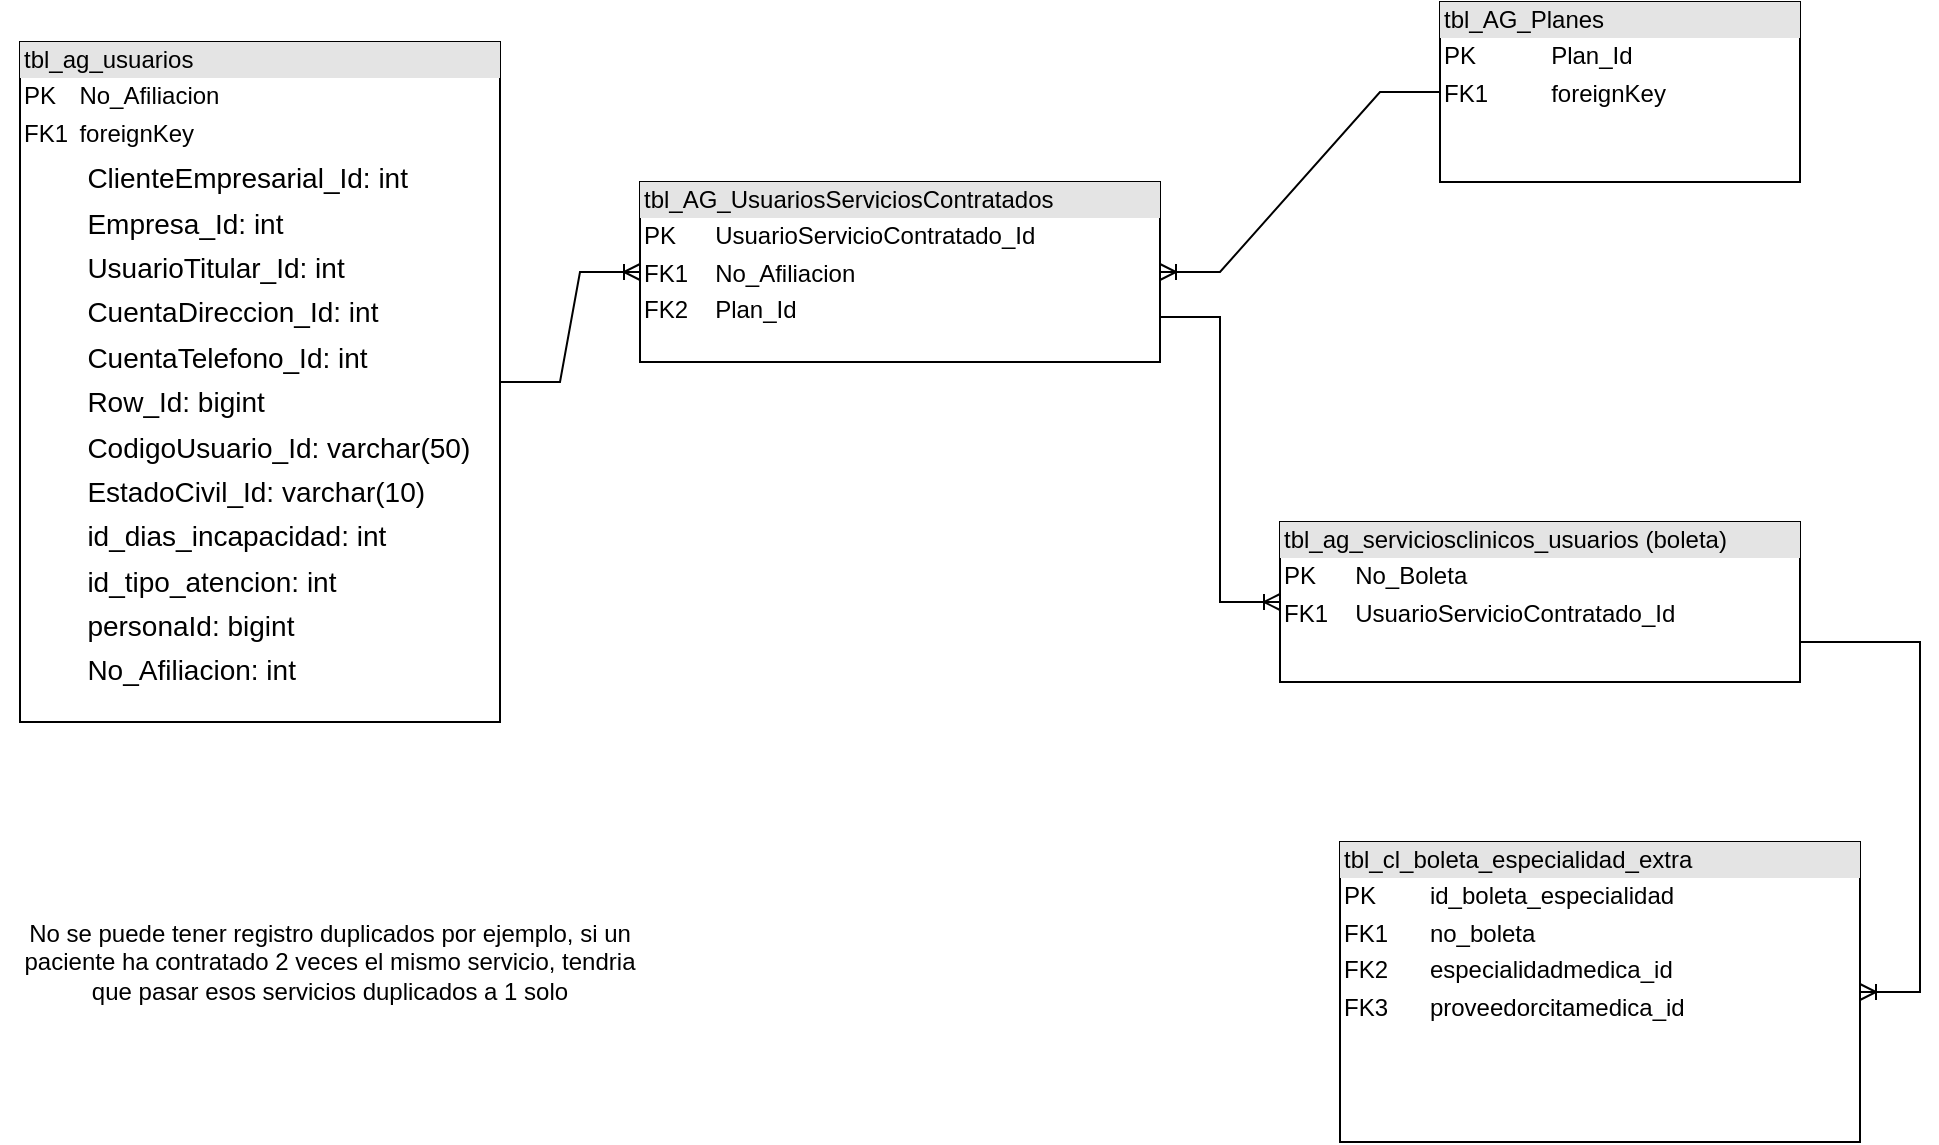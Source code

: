 <mxfile version="20.5.3" type="github" pages="2">
  <diagram id="OTTWXkD6Dgph_dhTpJjg" name="db_clinica-sosa">
    <mxGraphModel dx="1102" dy="793" grid="1" gridSize="10" guides="1" tooltips="1" connect="1" arrows="1" fold="1" page="1" pageScale="1" pageWidth="827" pageHeight="1169" math="0" shadow="0">
      <root>
        <mxCell id="0" />
        <mxCell id="1" parent="0" />
        <mxCell id="0sj4polYT0Q2tzBZ2te_-2" value="&lt;div style=&quot;box-sizing:border-box;width:100%;background:#e4e4e4;padding:2px;&quot;&gt;tbl_AG_UsuariosServiciosContratados&lt;/div&gt;&lt;table style=&quot;width:100%;font-size:1em;&quot; cellpadding=&quot;2&quot; cellspacing=&quot;0&quot;&gt;&lt;tbody&gt;&lt;tr&gt;&lt;td&gt;PK&lt;/td&gt;&lt;td&gt;UsuarioServicioContratado_Id&lt;/td&gt;&lt;/tr&gt;&lt;tr&gt;&lt;td&gt;FK1&lt;/td&gt;&lt;td&gt;No_Afiliacion&lt;/td&gt;&lt;/tr&gt;&lt;tr&gt;&lt;td&gt;FK2&lt;/td&gt;&lt;td&gt;Plan_Id&lt;/td&gt;&lt;/tr&gt;&lt;/tbody&gt;&lt;/table&gt;" style="verticalAlign=top;align=left;overflow=fill;html=1;" parent="1" vertex="1">
          <mxGeometry x="360" y="160" width="260" height="90" as="geometry" />
        </mxCell>
        <mxCell id="0sj4polYT0Q2tzBZ2te_-3" value="&lt;div style=&quot;box-sizing:border-box;width:100%;background:#e4e4e4;padding:2px;&quot;&gt;tbl_ag_usuarios&lt;/div&gt;&lt;table style=&quot;width:100%;font-size:1em;&quot; cellpadding=&quot;2&quot; cellspacing=&quot;0&quot;&gt;&lt;tbody&gt;&lt;tr&gt;&lt;td&gt;PK&lt;/td&gt;&lt;td&gt;No_Afiliacion&lt;/td&gt;&lt;/tr&gt;&lt;tr&gt;&lt;td&gt;FK1&lt;/td&gt;&lt;td&gt;foreignKey&lt;/td&gt;&lt;/tr&gt;&lt;tr&gt;&lt;td&gt;&lt;/td&gt;&lt;td&gt;&lt;p style=&quot;font-size: 14px; margin: 0px 0px 0px 4px; line-height: 1.6;&quot;&gt;ClienteEmpresarial_Id: int&lt;br&gt;Empresa_Id: int&lt;br&gt;UsuarioTitular_Id: int&lt;br&gt;CuentaDireccion_Id: int&lt;br&gt;CuentaTelefono_Id: int&lt;br&gt;Row_Id: bigint&lt;br&gt;CodigoUsuario_Id: varchar(50)&lt;br&gt;EstadoCivil_Id: varchar(10)&lt;br&gt;id_dias_incapacidad: int&lt;br&gt;id_tipo_atencion: int&lt;br&gt;personaId: bigint&lt;br&gt;&lt;/p&gt;&lt;p style=&quot;font-size: 14px; margin: 0px 0px 0px 4px; line-height: 1.6;&quot;&gt;No_Afiliacion: int&lt;/p&gt;&lt;/td&gt;&lt;/tr&gt;&lt;/tbody&gt;&lt;/table&gt;" style="verticalAlign=top;align=left;overflow=fill;html=1;" parent="1" vertex="1">
          <mxGeometry x="50" y="90" width="240" height="340" as="geometry" />
        </mxCell>
        <mxCell id="0sj4polYT0Q2tzBZ2te_-4" value="&lt;div style=&quot;box-sizing:border-box;width:100%;background:#e4e4e4;padding:2px;&quot;&gt;tbl_cl_boleta_especialidad_extra&lt;/div&gt;&lt;table style=&quot;width:100%;font-size:1em;&quot; cellpadding=&quot;2&quot; cellspacing=&quot;0&quot;&gt;&lt;tbody&gt;&lt;tr&gt;&lt;td&gt;PK&lt;/td&gt;&lt;td&gt;id_boleta_especialidad&lt;/td&gt;&lt;/tr&gt;&lt;tr&gt;&lt;td&gt;FK1&lt;/td&gt;&lt;td&gt;no_boleta&amp;nbsp;&lt;br&gt;&lt;/td&gt;&lt;/tr&gt;&lt;tr&gt;&lt;td&gt;FK2&lt;/td&gt;&lt;td&gt;especialidadmedica_id&lt;br&gt;&lt;/td&gt;&lt;/tr&gt;&lt;tr&gt;&lt;td&gt;FK3&lt;/td&gt;&lt;td&gt;proveedorcitamedica_id&lt;br&gt;&lt;/td&gt;&lt;/tr&gt;&lt;/tbody&gt;&lt;/table&gt;" style="verticalAlign=top;align=left;overflow=fill;html=1;" parent="1" vertex="1">
          <mxGeometry x="710" y="490" width="260" height="150" as="geometry" />
        </mxCell>
        <mxCell id="0sj4polYT0Q2tzBZ2te_-5" value="&lt;div style=&quot;box-sizing:border-box;width:100%;background:#e4e4e4;padding:2px;&quot;&gt;tbl_ag_serviciosclinicos_usuarios (boleta)&lt;/div&gt;&lt;table style=&quot;width:100%;font-size:1em;&quot; cellpadding=&quot;2&quot; cellspacing=&quot;0&quot;&gt;&lt;tbody&gt;&lt;tr&gt;&lt;td&gt;PK&lt;/td&gt;&lt;td&gt;No_Boleta&lt;/td&gt;&lt;/tr&gt;&lt;tr&gt;&lt;td&gt;FK1&lt;/td&gt;&lt;td&gt;UsuarioServicioContratado_Id&lt;/td&gt;&lt;/tr&gt;&lt;tr&gt;&lt;td&gt;&lt;/td&gt;&lt;td&gt;&lt;br&gt;&lt;/td&gt;&lt;/tr&gt;&lt;/tbody&gt;&lt;/table&gt;" style="verticalAlign=top;align=left;overflow=fill;html=1;" parent="1" vertex="1">
          <mxGeometry x="680" y="330" width="260" height="80" as="geometry" />
        </mxCell>
        <mxCell id="0sj4polYT0Q2tzBZ2te_-6" value="&lt;div style=&quot;box-sizing:border-box;width:100%;background:#e4e4e4;padding:2px;&quot;&gt;tbl_AG_Planes&lt;/div&gt;&lt;table style=&quot;width:100%;font-size:1em;&quot; cellpadding=&quot;2&quot; cellspacing=&quot;0&quot;&gt;&lt;tbody&gt;&lt;tr&gt;&lt;td&gt;PK&lt;/td&gt;&lt;td&gt;Plan_Id&lt;/td&gt;&lt;/tr&gt;&lt;tr&gt;&lt;td&gt;FK1&lt;/td&gt;&lt;td&gt;foreignKey&lt;/td&gt;&lt;/tr&gt;&lt;tr&gt;&lt;td&gt;&lt;/td&gt;&lt;td&gt;&lt;br&gt;&lt;/td&gt;&lt;/tr&gt;&lt;/tbody&gt;&lt;/table&gt;" style="verticalAlign=top;align=left;overflow=fill;html=1;" parent="1" vertex="1">
          <mxGeometry x="760" y="70" width="180" height="90" as="geometry" />
        </mxCell>
        <mxCell id="0sj4polYT0Q2tzBZ2te_-10" value="" style="edgeStyle=entityRelationEdgeStyle;fontSize=12;html=1;endArrow=ERoneToMany;rounded=0;fontFamily=Helvetica;exitX=1;exitY=0.5;exitDx=0;exitDy=0;" parent="1" source="0sj4polYT0Q2tzBZ2te_-3" target="0sj4polYT0Q2tzBZ2te_-2" edge="1">
          <mxGeometry width="100" height="100" relative="1" as="geometry">
            <mxPoint x="360" y="460" as="sourcePoint" />
            <mxPoint x="460" y="360" as="targetPoint" />
          </mxGeometry>
        </mxCell>
        <mxCell id="0sj4polYT0Q2tzBZ2te_-11" value="" style="edgeStyle=entityRelationEdgeStyle;fontSize=12;html=1;endArrow=ERoneToMany;rounded=0;fontFamily=Helvetica;exitX=0;exitY=0.5;exitDx=0;exitDy=0;entryX=1;entryY=0.5;entryDx=0;entryDy=0;" parent="1" source="0sj4polYT0Q2tzBZ2te_-6" target="0sj4polYT0Q2tzBZ2te_-2" edge="1">
          <mxGeometry width="100" height="100" relative="1" as="geometry">
            <mxPoint x="240" y="145" as="sourcePoint" />
            <mxPoint x="620" y="250" as="targetPoint" />
          </mxGeometry>
        </mxCell>
        <mxCell id="VMIj50noWAD6Xs64PwK_-1" value="" style="edgeStyle=entityRelationEdgeStyle;fontSize=12;html=1;endArrow=ERoneToMany;rounded=0;fontFamily=Helvetica;entryX=0;entryY=0.5;entryDx=0;entryDy=0;exitX=1;exitY=0.75;exitDx=0;exitDy=0;" parent="1" source="0sj4polYT0Q2tzBZ2te_-2" target="0sj4polYT0Q2tzBZ2te_-5" edge="1">
          <mxGeometry width="100" height="100" relative="1" as="geometry">
            <mxPoint x="450" y="340" as="sourcePoint" />
            <mxPoint x="294" y="255" as="targetPoint" />
          </mxGeometry>
        </mxCell>
        <mxCell id="PtzBdT6DV-icyBZwdjJ4-1" value="" style="edgeStyle=entityRelationEdgeStyle;fontSize=12;html=1;endArrow=ERoneToMany;rounded=0;fontFamily=Helvetica;exitX=1;exitY=0.75;exitDx=0;exitDy=0;" parent="1" source="0sj4polYT0Q2tzBZ2te_-5" target="0sj4polYT0Q2tzBZ2te_-4" edge="1">
          <mxGeometry width="100" height="100" relative="1" as="geometry">
            <mxPoint x="630" y="237.5" as="sourcePoint" />
            <mxPoint x="690" y="380" as="targetPoint" />
          </mxGeometry>
        </mxCell>
        <mxCell id="5x5jpyiDWJXVje6xxp4H-1" value="&lt;span style=&quot;&quot;&gt;No se puede tener registro duplicados por ejemplo, si un paciente ha contratado 2 veces el mismo servicio, tendria que pasar esos servicios duplicados a 1 solo&lt;/span&gt;" style="text;html=1;strokeColor=none;fillColor=none;align=center;verticalAlign=middle;whiteSpace=wrap;rounded=0;labelBackgroundColor=#FFFFFF;" vertex="1" parent="1">
          <mxGeometry x="40" y="520" width="330" height="60" as="geometry" />
        </mxCell>
      </root>
    </mxGraphModel>
  </diagram>
  <diagram id="U_rW-iGRfltOZlP7A1vz" name="tablas db_clinica">
    <mxGraphModel dx="1102" dy="3131" grid="1" gridSize="10" guides="1" tooltips="1" connect="1" arrows="1" fold="1" page="1" pageScale="1" pageWidth="827" pageHeight="1169" math="0" shadow="0">
      <root>
        <mxCell id="0" />
        <mxCell id="1" parent="0" />
        <mxCell id="sAUz8LbLl8U9qgX_BwOI-4" value="&lt;p style=&quot;margin:0px;margin-top:4px;text-align:center;&quot;&gt;&lt;b&gt;S4_pacientes_alertas&lt;/b&gt;&lt;/p&gt;&lt;hr size=&quot;1&quot;/&gt;&lt;p style=&quot;margin:0 0 0 4px;line-height:1.6;&quot;&gt; alerta_id: int&lt;br/&gt; no_afiliacion: int&lt;br/&gt; alerta_nutricion: bit&lt;/p&gt;" style="verticalAlign=top;align=left;overflow=fill;fontSize=14;fontFamily=Helvetica;html=1;rounded=0;shadow=0;comic=0;labelBackgroundColor=none;strokeWidth=1;fillColor=#e1d5e7;strokeColor=#9673a6;" parent="1" vertex="1">
          <mxGeometry x="626" y="5620" width="201" height="130" as="geometry" />
        </mxCell>
        <mxCell id="sAUz8LbLl8U9qgX_BwOI-19" value="&lt;p style=&quot;margin:0px;margin-top:4px;text-align:center;&quot;&gt;&lt;b&gt;Tbl_cj_controleventos&lt;/b&gt;&lt;/p&gt;&lt;hr size=&quot;1&quot;/&gt;&lt;p style=&quot;margin:0 0 0 4px;line-height:1.6;&quot;&gt; Evento_Cod: int&lt;br/&gt; No_Afiliacion: int&lt;br/&gt; cobertura_tipo: varchar(5)&lt;br/&gt; cobertura_pct: decimal(18,2)&lt;br/&gt; cobertura_monto: decimal(15,2)&lt;br/&gt; id_documento_cli: int&lt;br/&gt; id_documento_ase: int&lt;br/&gt; Swdatecreated: datetime&lt;br/&gt; estado: int&lt;/p&gt;&lt;hr size=&quot;1&quot;/&gt;&lt;p style=&quot;margin:0 0 0 4px;line-height:1.6;&quot;&gt; Evento_Id: int&lt;/p&gt;" style="verticalAlign=top;align=left;overflow=fill;fontSize=14;fontFamily=Helvetica;html=1;rounded=0;shadow=0;comic=0;labelBackgroundColor=none;strokeWidth=1;fillColor=#e1d5e7;strokeColor=#9673a6;" parent="1" vertex="1">
          <mxGeometry x="6203" y="3994" width="219" height="251" as="geometry" />
        </mxCell>
        <mxCell id="sAUz8LbLl8U9qgX_BwOI-23" value="&lt;p style=&quot;margin:0px;margin-top:4px;text-align:center;&quot;&gt;&lt;b&gt;View_UsuariosClinicas&lt;/b&gt;&lt;/p&gt;&lt;hr size=&quot;1&quot;/&gt;&lt;p style=&quot;margin:0 0 0 4px;line-height:1.6;&quot;&gt; ClienteEmpresarial_Id: int&lt;br/&gt; No_Afiliacion: int&lt;br/&gt; Empresa_Id: int&lt;br/&gt; UsuarioTitular_Id: int&lt;br/&gt; Anexo: int&lt;br/&gt; CelularComcel: varchar(15)&lt;br/&gt; CodigoUsuario: varchar(15)&lt;br/&gt; NoPoliza: varchar(16)&lt;br/&gt; NoCertificado: varchar(15)&lt;br/&gt; UsuarioTitular: bit&lt;br/&gt; Nombres: varchar(140)&lt;br/&gt; PrimerApellido: varchar(100)&lt;br/&gt; SegundoApellido: varchar(100)&lt;br/&gt; NombreCarnet: varchar(141)&lt;br/&gt; Sexo: char(1)&lt;br/&gt; Fecha_Nacimiento: smalldatetime&lt;br/&gt; Fecha_Activacion: smalldatetime&lt;br/&gt; Fecha_ReActivacion: smalldatetime&lt;br/&gt; Numero_Cedula: varchar(150)&lt;br/&gt; Numero_Pasaporte: varchar(13)&lt;br/&gt; CuentaDireccion_Id: int&lt;br/&gt; CuentaTelefono_Id: int&lt;br/&gt; Status: tinyint&lt;br/&gt; NombreFiscal: varchar(150)&lt;br/&gt; DireccionFiscal: varchar(150)&lt;br/&gt; NIT: varchar(15)&lt;br/&gt; Meses_Gratis: smallint&lt;br/&gt; Observaciones_: varchar(200)&lt;br/&gt; NumeroFamiliares_Autorizados: smallint&lt;br/&gt; NumeroVehiculos_Autorizados: smallint&lt;br/&gt; TipoSangre: varchar(4)&lt;br/&gt; TieneAlgunaEnfermedad: bit&lt;br/&gt; EnfermedadquePadece: varchar(500)&lt;br/&gt; TieneAlgunaAlergia: bit&lt;br/&gt; AlergiaquePadece: varchar(500)&lt;br/&gt; TomaMedicamento: bit&lt;br/&gt; MedicamentoqueToma: varchar(500)&lt;br/&gt; OperadoAlgunaVez: bit&lt;br/&gt; DescripcionOperacion: varchar(2000)&lt;br/&gt; FechaOperacion: smalldatetime&lt;br/&gt; FechaUltimoChequeo: smalldatetime&lt;br/&gt; ContactoEmergencia: varchar(250)&lt;br/&gt; TelefonoContactoEmergencia: varchar(15)&lt;br/&gt; SwdateCreated: datetime&lt;br/&gt; swdatemodified: datetime&lt;br/&gt; Cod_Cliente: varchar(15)&lt;br/&gt; Swmodifiedby: varchar(50)&lt;br/&gt; SwCreatedby: varchar(50)&lt;br/&gt; FechaBaja: datetime&lt;br/&gt; Codigo_AfiliacionAnterior: char(3)&lt;br/&gt; No_AfiliacionAnterior: int&lt;br/&gt; ClienteComcel: int&lt;br/&gt; CodigoServicioComcel: varchar(10)&lt;br/&gt; NombreServicioComcel: varchar(100)&lt;br/&gt; Email: varchar(50)&lt;br/&gt; NombreBeneficiario: varchar(50)&lt;br/&gt; NombreTitular: varchar(80)&lt;br/&gt; Observaciones: varchar(500)&lt;br/&gt; Servicios: bit&lt;br/&gt; fch_UltimoServicio: datetime&lt;br/&gt; DondeLabora: varchar(500)&lt;br/&gt; PolizaAseguradora: varchar(50)&lt;br/&gt; CertificadoAseguradora: varchar(50)&lt;br/&gt; TipoUsuarioAseguradora: varchar(50)&lt;br/&gt; NombrePolizaAsegurado: varchar(200)&lt;br/&gt; CodigoUsuarioGt: varchar(25)&lt;br/&gt; Row_Id: bigint&lt;br/&gt; CodigoUsuario_Id: varchar(50)&lt;br/&gt; MedioInformacion: varchar(200)&lt;br/&gt; Aseg_NomprePoliza: varchar(200)&lt;br/&gt; Aseg_TipoUsuario: varchar(50)&lt;br/&gt; Aseg_DondeLabora: varchar(500)&lt;br/&gt; Aseg_Poliza: varchar(50)&lt;br/&gt; Aseg_Certificado: varchar(50)&lt;br/&gt; EstadoCivil_Id: varchar(10)&lt;/p&gt;" style="verticalAlign=top;align=left;overflow=fill;fontSize=14;fontFamily=Helvetica;html=1;rounded=0;shadow=0;comic=0;labelBackgroundColor=none;strokeWidth=1;fillColor=#e1d5e7;strokeColor=#9673a6;" parent="1" vertex="1">
          <mxGeometry x="6349" y="-2280" width="282" height="1680" as="geometry" />
        </mxCell>
        <mxCell id="sAUz8LbLl8U9qgX_BwOI-24" value="&lt;p style=&quot;margin:0px;margin-top:4px;text-align:center;&quot;&gt;&lt;b&gt;View_UsuariosServicioscontratadosClinicas&lt;/b&gt;&lt;/p&gt;&lt;hr size=&quot;1&quot;/&gt;&lt;p style=&quot;margin:0 0 0 4px;line-height:1.6;&quot;&gt; UsuarioServicioContratado_Id: int&lt;br/&gt; No_Afiliacion: int&lt;br/&gt; Plan_Id: int&lt;br/&gt; FormaPago_Id: int&lt;br/&gt; FechaContratacion: smalldatetime&lt;br/&gt; FechaActivacion: smalldatetime&lt;br/&gt; FechaReactivacion: smalldatetime&lt;br/&gt; FechaActivacionAsistenciaHospitalaria: smalldatetime&lt;br/&gt; MesesGratis: smallint&lt;br/&gt; Observaciones: varchar(500)&lt;br/&gt; Status: bit&lt;br/&gt; SwdateCreated: datetime&lt;br/&gt; No_Poliza_ant: varchar(15)&lt;br/&gt; No_Certificado_Id: varchar(15)&lt;br/&gt; IDEPOL: int&lt;br/&gt; Cobertura_Asistencia: varchar(1)&lt;br/&gt; Deducibles_Sec_1A: varchar(50)&lt;br/&gt; Deducibles_Sec_1B: varchar(50)&lt;br/&gt; Deducibles_Terremoto: varchar(50)&lt;br/&gt; FechaVencimientoServicio: datetime&lt;br/&gt; SumaRC: money&lt;br/&gt; SumaAsegurada: money&lt;br/&gt; swdatemodified: datetime&lt;br/&gt; Aplica_DeducibleDannoPropio: bit&lt;br/&gt; Aplica_CeroDeducibleTerceroCulpable: bit&lt;br/&gt; Aplica_CeroDeducible: bit&lt;br/&gt; Deducciones: varchar(40)&lt;br/&gt; SwCreatedby: varchar(30)&lt;br/&gt; No_AfiliacionAnterior: int&lt;br/&gt; Numero_CodigoGT: varchar(9)&lt;br/&gt; Numero_CedulaGT: varchar(25)&lt;br/&gt; Nombre_UsualGT: varchar(120)&lt;br/&gt; Nombre_CompletoGT: varchar(141)&lt;br/&gt; DireccionGT: varchar(150)&lt;br/&gt; CicloFacturacion: char(1)&lt;br/&gt; CC_NumeroTarjeta: varchar(80)&lt;br/&gt; CC_UltimosCuatroDigitos: char(4)&lt;br/&gt; CC_FechaVencimientoTarjeta: char(4)&lt;br/&gt; CC_NombreTarjeta: varchar(50)&lt;br/&gt; MarcaTarjeta_Id: int&lt;br/&gt; TipoTarjeta_Id: int&lt;br/&gt; CC_NumeroTarjetaAdicional: varchar(80)&lt;br/&gt; CC_UltimosCuatroDigitosAdicional: char(4)&lt;br/&gt; CC_MontoMaximoMensual: numeric(19,2)&lt;br/&gt; CC_MontoMaximoDiario: numeric(19,2)&lt;br/&gt; CC_NoOperaMaxDiarias: smallint&lt;br/&gt; CC_NoOperaMaxMensuales: int&lt;br/&gt; UsuarioIngreso: char(20)&lt;br/&gt; FechaIngreso: datetime&lt;br/&gt; UsuarioModifico: char(20)&lt;br/&gt; FechaModifico: datetime&lt;br/&gt; StatusActivacion: varchar(1)&lt;br/&gt; EstadoCobranza: varchar(1)&lt;br/&gt; Temp_Status: bit&lt;br/&gt; CorredorPoliza: varchar(75)&lt;br/&gt; No_CreditoGT: varchar(20)&lt;br/&gt; No_SolicitudGT: varchar(20)&lt;br/&gt; CC_NoCuenta: varchar(30)&lt;br/&gt; CC_NoCuentaTipo: varchar(1)&lt;br/&gt; StatusWelcome: varchar(1)&lt;br/&gt; No_Pagos: int&lt;br/&gt; StatusCobranza: tinyint&lt;br/&gt; StatusKit: varchar(1)&lt;br/&gt; ProductoGT: varchar(7)&lt;br/&gt; CodigoUsuarioGTContratante: varchar(20)&lt;br/&gt; CodigoUsuarioGT: varchar(25)&lt;br/&gt; Suma_Vida: varchar(15)&lt;br/&gt; Suma_Mad: varchar(15)&lt;br/&gt; Suma_Gm: varchar(15)&lt;br/&gt; Suma_Dental: varchar(15)&lt;br/&gt; Prima_Vida: varchar(15)&lt;br/&gt; Prima_MAD: varchar(15)&lt;br/&gt; Prima_Dental: varchar(15)&lt;br/&gt; CodigoCorredorPoliza: varchar(10)&lt;br/&gt; CodigoUsuarioGTTitular: varchar(25)&lt;br/&gt; FormaCobro: char(3)&lt;br/&gt; No_Poliza: varchar(35)&lt;br/&gt; DiasVigencia: int&lt;br/&gt; Envio_Gt: int&lt;br/&gt; Recepcion_GT: bit&lt;br/&gt; CC_DigitoVerificador: varchar(2)&lt;br/&gt; No_contrato: varchar(10)&lt;br/&gt; Udp: varchar(50)&lt;br/&gt; Cod_Suc: varchar(2)&lt;br/&gt; Nro_Pol: varchar(30)&lt;br/&gt; Moneda: varchar(2)&lt;br/&gt; ObservacionesCliente: varchar(8000)&lt;br/&gt; StatusPoliza: varchar(1)&lt;br/&gt; MotivoBajaPoliza: varchar(200)&lt;br/&gt; PrimasAtrasadas: varchar(1)&lt;br/&gt; DiasAtrasoPrima: varchar(4)&lt;br/&gt; No_certificado: varchar(60)&lt;br/&gt; No_Chasis: varchar(40)&lt;br/&gt; OficinaCuenta: varchar(50)&lt;br/&gt; CuentaMonetario: varchar(60)&lt;br/&gt; Digito: varchar(3)&lt;br/&gt; Producto: varchar(8)&lt;br/&gt; Estatus_Cobro: varchar(50)&lt;br/&gt; canal_venta_id: int&lt;br/&gt; FechaBaja: datetime&lt;br/&gt; CostoPlanReal: decimal(18,2)&lt;br/&gt; CodigoUsuario_Id: varchar(50)&lt;/p&gt;" style="verticalAlign=top;align=left;overflow=fill;fontSize=14;fontFamily=Helvetica;html=1;rounded=0;shadow=0;comic=0;labelBackgroundColor=none;strokeWidth=1;fillColor=#e1d5e7;strokeColor=#9673a6;" parent="1" vertex="1">
          <mxGeometry x="4906" y="-2291" width="370" height="2274" as="geometry" />
        </mxCell>
        <mxCell id="sAUz8LbLl8U9qgX_BwOI-37" value="&lt;p style=&quot;margin:0px;margin-top:4px;text-align:center;&quot;&gt;&lt;b&gt;bitacora_usuarios&lt;/b&gt;&lt;/p&gt;&lt;hr size=&quot;1&quot;/&gt;&lt;p style=&quot;margin:0 0 0 4px;line-height:1.6;&quot;&gt; id: int&lt;br/&gt; No_Afiliacion: int&lt;br/&gt; Nombres: varchar(150)&lt;br/&gt; PrimerApellido: varchar(150)&lt;br/&gt; SegundoApellido: varchar(150)&lt;/p&gt;" style="verticalAlign=top;align=left;overflow=fill;fontSize=14;fontFamily=Helvetica;html=1;rounded=0;shadow=0;comic=0;labelBackgroundColor=none;strokeWidth=1;fillColor=#e1d5e7;strokeColor=#9673a6;" parent="1" vertex="1">
          <mxGeometry x="5090" y="4580" width="216" height="140" as="geometry" />
        </mxCell>
        <mxCell id="sAUz8LbLl8U9qgX_BwOI-40" value="&lt;p style=&quot;margin:0px;margin-top:4px;text-align:center;&quot;&gt;&lt;b&gt;blueidConsumos&lt;/b&gt;&lt;/p&gt;&lt;hr size=&quot;1&quot;/&gt;&lt;p style=&quot;margin:0 0 0 4px;line-height:1.6;&quot;&gt; fechaFactura: date&lt;br/&gt; totalFactura: float&lt;br/&gt; no_boleta: varchar(50)&lt;br/&gt; clinica: varchar(200)&lt;br/&gt; descripcion: varchar(5000)&lt;br/&gt; cantidad: int&lt;br/&gt; costoU: float&lt;br/&gt; subTotal: float&lt;br/&gt; tipoConsumo: varchar(50)&lt;br/&gt; no_afiliacion: int&lt;br/&gt; sexo: varchar(1)&lt;br/&gt; fechaNacimiento: date&lt;br/&gt; edad: int&lt;br/&gt; rangoEdad: varchar(16)&lt;br/&gt; personaid: bigint&lt;br/&gt; codigo_descard: varchar(100)&lt;br/&gt; nombre_facturacion: varchar(200)&lt;/p&gt;" style="verticalAlign=top;align=left;overflow=fill;fontSize=14;fontFamily=Helvetica;html=1;rounded=0;shadow=0;comic=0;labelBackgroundColor=none;strokeWidth=1;fillColor=#e1d5e7;strokeColor=#9673a6;" parent="1" vertex="1">
          <mxGeometry x="176" y="3175" width="237" height="432" as="geometry" />
        </mxCell>
        <mxCell id="sAUz8LbLl8U9qgX_BwOI-41" value="&lt;p style=&quot;margin:0px;margin-top:4px;text-align:center;&quot;&gt;&lt;b&gt;blueidConsumos1&lt;/b&gt;&lt;/p&gt;&lt;hr size=&quot;1&quot;/&gt;&lt;p style=&quot;margin:0 0 0 4px;line-height:1.6;&quot;&gt; fechaFactura: date&lt;br/&gt; totalFactura: float&lt;br/&gt; no_boleta: varchar(50)&lt;br/&gt; clinica: varchar(200)&lt;br/&gt; descripcion: varchar(5000)&lt;br/&gt; cantidad: int&lt;br/&gt; costoU: float&lt;br/&gt; subTotal: float&lt;br/&gt; tipoConsumo: varchar(50)&lt;br/&gt; no_afiliacion: int&lt;br/&gt; Sexo: char(1)&lt;br/&gt; Fecha_Nacimiento: smalldatetime&lt;br/&gt; edad: int&lt;br/&gt; rangoEdad: varchar(16)&lt;br/&gt; blueid: bigint&lt;br/&gt; codigo_descard: varchar(100)&lt;br/&gt; nombre_facturacion: varchar(200)&lt;/p&gt;" style="verticalAlign=top;align=left;overflow=fill;fontSize=14;fontFamily=Helvetica;html=1;rounded=0;shadow=0;comic=0;labelBackgroundColor=none;strokeWidth=1;fillColor=#e1d5e7;strokeColor=#9673a6;" parent="1" vertex="1">
          <mxGeometry x="457.5" y="3165" width="237" height="452" as="geometry" />
        </mxCell>
        <mxCell id="sAUz8LbLl8U9qgX_BwOI-42" value="&lt;p style=&quot;margin:0px;margin-top:4px;text-align:center;&quot;&gt;&lt;b&gt;blueidConsumos2&lt;/b&gt;&lt;/p&gt;&lt;hr size=&quot;1&quot;/&gt;&lt;p style=&quot;margin:0 0 0 4px;line-height:1.6;&quot;&gt; fechaFactura: date&lt;br/&gt; totalFactura: float&lt;br/&gt; no_boleta: varchar(50)&lt;br/&gt; clinica: varchar(200)&lt;br/&gt; descripcion: varchar(5000)&lt;br/&gt; cantidad: int&lt;br/&gt; costoU: float&lt;br/&gt; subTotal: float&lt;br/&gt; tipoConsumo: varchar(50)&lt;br/&gt; no_afiliacion: int&lt;br/&gt; Sexo: char(1)&lt;br/&gt; Fecha_Nacimiento: smalldatetime&lt;br/&gt; edad: int&lt;br/&gt; rangoEdad: varchar(16)&lt;br/&gt; blueid: bigint&lt;br/&gt; nombre_facturacion: varchar(200)&lt;/p&gt;" style="verticalAlign=top;align=left;overflow=fill;fontSize=14;fontFamily=Helvetica;html=1;rounded=0;shadow=0;comic=0;labelBackgroundColor=none;strokeWidth=1;fillColor=#e1d5e7;strokeColor=#9673a6;" parent="1" vertex="1">
          <mxGeometry x="4153" y="2422.5" width="237" height="382" as="geometry" />
        </mxCell>
        <mxCell id="sAUz8LbLl8U9qgX_BwOI-49" value="&lt;p style=&quot;margin:0px;margin-top:4px;text-align:center;&quot;&gt;&lt;b&gt;citas_recetas&lt;/b&gt;&lt;/p&gt;&lt;hr size=&quot;1&quot;/&gt;&lt;p style=&quot;margin:0 0 0 4px;line-height:1.6;&quot;&gt; fechacita: date&lt;br/&gt; no_boleta: int&lt;br/&gt; UsuarioServicioContratado_Id: int&lt;br/&gt; nombre: varchar(200)&lt;br/&gt; Medico: varchar(201)&lt;br/&gt; descripcion: varchar(150)&lt;br/&gt; NombrePlan: varchar(200)&lt;br/&gt; No_Afiliacion: int&lt;br/&gt; asistencia: varchar(2)&lt;br/&gt; count_recetas: int&lt;br/&gt; count_medicamentos: int&lt;br/&gt; countRecetasLab: int&lt;br/&gt; countLab: int&lt;/p&gt;" style="verticalAlign=top;align=left;overflow=fill;fontSize=14;fontFamily=Helvetica;html=1;rounded=0;shadow=0;comic=0;labelBackgroundColor=none;strokeWidth=1;fillColor=#e1d5e7;strokeColor=#9673a6;" parent="1" vertex="1">
          <mxGeometry x="766" y="4083" width="231" height="357" as="geometry" />
        </mxCell>
        <mxCell id="sAUz8LbLl8U9qgX_BwOI-50" value="&lt;p style=&quot;margin:0px;margin-top:4px;text-align:center;&quot;&gt;&lt;b&gt;consumoUnidadNegocio&lt;/b&gt;&lt;/p&gt;&lt;hr size=&quot;1&quot;/&gt;&lt;p style=&quot;margin:0 0 0 4px;line-height:1.6;&quot;&gt; id_documento: int&lt;br/&gt; no_documento: varchar(50)&lt;br/&gt; serie: varchar(50)&lt;br/&gt; fecha_documento: datetime&lt;br/&gt; total_costo: float&lt;br/&gt; no_afiliacion: int&lt;br/&gt; no_boleta: varchar(50)&lt;br/&gt; swDateCreated: datetime&lt;br/&gt; clinica: varchar(200)&lt;br/&gt; descripcion: varchar(5000)&lt;br/&gt; cantidad: int&lt;br/&gt; costo_documento: float&lt;br/&gt; total: float&lt;br/&gt; tipoConsumo: varchar(50)&lt;br/&gt; aseguradoraFacturacion: varchar(200)&lt;br/&gt; aseguradora: varchar(150)&lt;br/&gt; codigo_descard: varchar(100)&lt;br/&gt; nombre_medico: varchar(100)&lt;br/&gt; especialidadBoleta: nvarchar(max)&lt;br/&gt; tipoVisitaBoleta: varchar(150)&lt;/p&gt;" style="verticalAlign=top;align=left;overflow=fill;fontSize=14;fontFamily=Helvetica;html=1;rounded=0;shadow=0;comic=0;labelBackgroundColor=none;strokeWidth=1;fillColor=#e1d5e7;strokeColor=#9673a6;" parent="1" vertex="1">
          <mxGeometry x="491" y="2510" width="261" height="500" as="geometry" />
        </mxCell>
        <mxCell id="sAUz8LbLl8U9qgX_BwOI-51" value="&lt;p style=&quot;margin:0px;margin-top:4px;text-align:center;&quot;&gt;&lt;b&gt;control_fica_medica_05&lt;/b&gt;&lt;/p&gt;&lt;hr size=&quot;1&quot;/&gt;&lt;p style=&quot;margin:0 0 0 4px;line-height:1.6;&quot;&gt; no_boleta: int&lt;br/&gt; Fecha: varchar(10)&lt;br/&gt; NombreCliente: varchar(150)&lt;br/&gt; Aseg_Poliza: varchar(50)&lt;br/&gt; Aseg_Certificado: varchar(50)&lt;br/&gt; NombreProducto: varchar(200)&lt;br/&gt; NombrePlan: varchar(200)&lt;br/&gt; especialidad: varchar(250)&lt;br/&gt; medico: varchar(100)&lt;br/&gt; No_Afiliacion: int&lt;br/&gt; paciente: varchar(120)&lt;br/&gt; Edad: varchar(10)&lt;br/&gt; genero: char(1)&lt;br/&gt; Fecha_Nacimiento: varchar(10)&lt;br/&gt; celularcomcel: varchar(15)&lt;br/&gt; email: varchar(1000)&lt;br/&gt; fecha_ingreso: varchar(10)&lt;br/&gt; hora_ingreso: varchar(10)&lt;br/&gt; TipoUsuarioAseguradora: varchar(50)&lt;br/&gt; preclinica: varchar(294)&lt;br/&gt; Motivo de la consulta: varchar(8000)&lt;br/&gt; Comentario clínico: varchar(8000)&lt;br/&gt; recetas: varchar(8000)&lt;br/&gt; recetasCount: int&lt;br/&gt; procedimientos: varchar(8000)&lt;br/&gt; laboratorios: varchar(8000)&lt;br/&gt; cant_labs: int&lt;br/&gt; diagnosticos: varchar(1000)&lt;br/&gt; espe_ref: varchar(8000)&lt;br/&gt; clinica: varchar(200)&lt;br/&gt; atendida: varchar(2)&lt;br/&gt; tipo_boleta: varchar(250)&lt;br/&gt; mes_usc: varchar(50)&lt;br/&gt; anio_usc: varchar(50)&lt;/p&gt;" style="verticalAlign=top;align=left;overflow=fill;fontSize=14;fontFamily=Helvetica;html=1;rounded=0;shadow=0;comic=0;labelBackgroundColor=none;strokeWidth=1;fillColor=#e1d5e7;strokeColor=#9673a6;" parent="1" vertex="1">
          <mxGeometry x="393" y="1530" width="256" height="830" as="geometry" />
        </mxCell>
        <mxCell id="sAUz8LbLl8U9qgX_BwOI-52" value="&lt;p style=&quot;margin:0px;margin-top:4px;text-align:center;&quot;&gt;&lt;b&gt;control_fica_medicha_Urgencias_ENEROFEBRERO&lt;/b&gt;&lt;/p&gt;&lt;hr size=&quot;1&quot;/&gt;&lt;p style=&quot;margin:0 0 0 4px;line-height:1.6;&quot;&gt; No_Boleta: int&lt;br/&gt; Fecha: smalldatetime&lt;br/&gt; NombreCliente: varchar(150)&lt;br/&gt; Aseg_Poliza: varchar(50)&lt;br/&gt; Aseg_Certificado: varchar(50)&lt;br/&gt; NombreProducto: varchar(200)&lt;br/&gt; NombrePlan: varchar(200)&lt;br/&gt; especialidad: varchar(250)&lt;br/&gt; medico: varchar(100)&lt;br/&gt; No_Afiliacion: int&lt;br/&gt; paciente: varchar(120)&lt;br/&gt; Edad: varchar(10)&lt;br/&gt; genero: char(1)&lt;br/&gt; Fecha_Nacimiento: varchar(10)&lt;br/&gt; celularcomcel: varchar(15)&lt;br/&gt; email: varchar(50)&lt;br/&gt; fecha_ingreso: varchar(10)&lt;br/&gt; hora_ingreso: varchar(10)&lt;br/&gt; TipoUsuarioAseguradora: varchar(50)&lt;br/&gt; preclinica: varchar(1)&lt;br/&gt; Motivo de la consulta: varchar(1)&lt;br/&gt; Comentario Clinica: varchar(1)&lt;br/&gt; recetas: nvarchar(max)&lt;br/&gt; recetasCount: int&lt;br/&gt; procedimientos: nvarchar(max)&lt;br/&gt; laboratorios: nvarchar(max)&lt;br/&gt; cant_labs: int&lt;br/&gt; RayosX: nvarchar(max)&lt;br/&gt; conteoRX: int&lt;br/&gt; diagnosticos: nvarchar(max)&lt;br/&gt; espe_ref: varchar(255)&lt;br/&gt; clinica: varchar(200)&lt;br/&gt; atendida: varchar(2)&lt;br/&gt; tipoBoleta: varchar(150)&lt;br/&gt; mes_usc: int&lt;br/&gt; anio_usc: int&lt;/p&gt;" style="verticalAlign=top;align=left;overflow=fill;fontSize=14;fontFamily=Helvetica;html=1;rounded=0;shadow=0;comic=0;labelBackgroundColor=none;strokeWidth=1;fillColor=#e1d5e7;strokeColor=#9673a6;" parent="1" vertex="1">
          <mxGeometry x="2848" y="208" width="415" height="822" as="geometry" />
        </mxCell>
        <mxCell id="sAUz8LbLl8U9qgX_BwOI-53" value="&lt;p style=&quot;margin:0px;margin-top:4px;text-align:center;&quot;&gt;&lt;b&gt;control_fica_medicha_Urgencias_MARZOABRIL&lt;/b&gt;&lt;/p&gt;&lt;hr size=&quot;1&quot;/&gt;&lt;p style=&quot;margin:0 0 0 4px;line-height:1.6;&quot;&gt; No_Boleta: int&lt;br/&gt; Fecha: smalldatetime&lt;br/&gt; NombreCliente: varchar(150)&lt;br/&gt; Aseg_Poliza: varchar(50)&lt;br/&gt; Aseg_Certificado: varchar(50)&lt;br/&gt; NombreProducto: varchar(200)&lt;br/&gt; NombrePlan: varchar(200)&lt;br/&gt; especialidad: varchar(250)&lt;br/&gt; medico: varchar(100)&lt;br/&gt; No_Afiliacion: int&lt;br/&gt; paciente: varchar(120)&lt;br/&gt; Edad: varchar(10)&lt;br/&gt; genero: char(1)&lt;br/&gt; Fecha_Nacimiento: varchar(10)&lt;br/&gt; celularcomcel: varchar(15)&lt;br/&gt; email: varchar(50)&lt;br/&gt; fecha_ingreso: varchar(10)&lt;br/&gt; hora_ingreso: varchar(10)&lt;br/&gt; TipoUsuarioAseguradora: varchar(50)&lt;br/&gt; preclinica: varchar(1)&lt;br/&gt; Motivo de la consulta: varchar(1)&lt;br/&gt; Comentario Clinica: varchar(1)&lt;br/&gt; recetas: nvarchar(max)&lt;br/&gt; recetasCount: int&lt;br/&gt; procedimientos: nvarchar(max)&lt;br/&gt; laboratorios: nvarchar(max)&lt;br/&gt; cant_labs: int&lt;br/&gt; RayosX: nvarchar(max)&lt;br/&gt; conteoRX: int&lt;br/&gt; diagnosticos: nvarchar(max)&lt;br/&gt; espe_ref: varchar(255)&lt;br/&gt; clinica: varchar(200)&lt;br/&gt; atendida: varchar(2)&lt;br/&gt; tipoBoleta: varchar(150)&lt;br/&gt; mes_usc: int&lt;br/&gt; anio_usc: int&lt;/p&gt;" style="verticalAlign=top;align=left;overflow=fill;fontSize=14;fontFamily=Helvetica;html=1;rounded=0;shadow=0;comic=0;labelBackgroundColor=none;strokeWidth=1;fillColor=#e1d5e7;strokeColor=#9673a6;" parent="1" vertex="1">
          <mxGeometry x="3308" y="208" width="396" height="822" as="geometry" />
        </mxCell>
        <mxCell id="sAUz8LbLl8U9qgX_BwOI-54" value="&lt;p style=&quot;margin:0px;margin-top:4px;text-align:center;&quot;&gt;&lt;b&gt;control_fica_medicha_Urgencias_MAYOJUNIO&lt;/b&gt;&lt;/p&gt;&lt;hr size=&quot;1&quot;/&gt;&lt;p style=&quot;margin:0 0 0 4px;line-height:1.6;&quot;&gt; No_Boleta: int&lt;br/&gt; Fecha: smalldatetime&lt;br/&gt; NombreCliente: varchar(150)&lt;br/&gt; Aseg_Poliza: varchar(50)&lt;br/&gt; Aseg_Certificado: varchar(50)&lt;br/&gt; NombreProducto: varchar(200)&lt;br/&gt; NombrePlan: varchar(200)&lt;br/&gt; especialidad: varchar(250)&lt;br/&gt; medico: varchar(100)&lt;br/&gt; No_Afiliacion: int&lt;br/&gt; paciente: varchar(120)&lt;br/&gt; Edad: varchar(10)&lt;br/&gt; genero: char(1)&lt;br/&gt; Fecha_Nacimiento: varchar(10)&lt;br/&gt; celularcomcel: varchar(15)&lt;br/&gt; email: varchar(50)&lt;br/&gt; fecha_ingreso: varchar(10)&lt;br/&gt; hora_ingreso: varchar(10)&lt;br/&gt; TipoUsuarioAseguradora: varchar(50)&lt;br/&gt; preclinica: varchar(1)&lt;br/&gt; Motivo de la consulta: varchar(1)&lt;br/&gt; Comentario Clinica: varchar(1)&lt;br/&gt; recetas: nvarchar(max)&lt;br/&gt; recetasCount: int&lt;br/&gt; procedimientos: nvarchar(max)&lt;br/&gt; laboratorios: nvarchar(max)&lt;br/&gt; cant_labs: int&lt;br/&gt; RayosX: nvarchar(max)&lt;br/&gt; conteoRX: int&lt;br/&gt; diagnosticos: nvarchar(max)&lt;br/&gt; espe_ref: varchar(255)&lt;br/&gt; clinica: varchar(200)&lt;br/&gt; atendida: varchar(2)&lt;br/&gt; tipoBoleta: varchar(150)&lt;br/&gt; mes_usc: int&lt;br/&gt; anio_usc: int&lt;/p&gt;" style="verticalAlign=top;align=left;overflow=fill;fontSize=14;fontFamily=Helvetica;html=1;rounded=0;shadow=0;comic=0;labelBackgroundColor=none;strokeWidth=1;fillColor=#e1d5e7;strokeColor=#9673a6;" parent="1" vertex="1">
          <mxGeometry x="3749" y="208" width="391" height="822" as="geometry" />
        </mxCell>
        <mxCell id="sAUz8LbLl8U9qgX_BwOI-55" value="&lt;p style=&quot;margin:0px;margin-top:4px;text-align:center;&quot;&gt;&lt;b&gt;control_ficha_medicha_JUNIO&lt;/b&gt;&lt;/p&gt;&lt;hr size=&quot;1&quot;/&gt;&lt;p style=&quot;margin:0 0 0 4px;line-height:1.6;&quot;&gt; no_boleta: int&lt;br/&gt; Fecha: smalldatetime&lt;br/&gt; NombreCliente: varchar(150)&lt;br/&gt; Aseg_Poliza: varchar(50)&lt;br/&gt; Aseg_Certificado: varchar(50)&lt;br/&gt; NombreProducto: varchar(200)&lt;br/&gt; NombrePlan: varchar(200)&lt;br/&gt; especialidad: varchar(250)&lt;br/&gt; medico: varchar(100)&lt;br/&gt; No_Afiliacion: int&lt;br/&gt; paciente: varchar(120)&lt;br/&gt; Edad: varchar(10)&lt;br/&gt; genero: char(1)&lt;br/&gt; Fecha_Nacimiento: varchar(10)&lt;br/&gt; celularcomcel: varchar(15)&lt;br/&gt; email: varchar(50)&lt;br/&gt; fecha_ingreso: varchar(10)&lt;br/&gt; hora_ingreso: varchar(10)&lt;br/&gt; TipoUsuarioAseguradora: varchar(50)&lt;br/&gt; preclinica: varchar(294)&lt;br/&gt; Motivo de la consulta: varchar(8000)&lt;br/&gt; Comentario clínico: varchar(8000)&lt;br/&gt; recetas: nvarchar(max)&lt;br/&gt; recetasCount: int&lt;br/&gt; procedimientos: nvarchar(max)&lt;br/&gt; laboratorios: nvarchar(max)&lt;br/&gt; cant_labs: int&lt;br/&gt; RayosX: nvarchar(max)&lt;br/&gt; cant_Rx: int&lt;br/&gt; diagnosticos: varchar(1000)&lt;br/&gt; espe_ref: varchar(255)&lt;br/&gt; clinica: varchar(200)&lt;br/&gt; atendida: varchar(2)&lt;br/&gt; tipo_boleta: varchar(150)&lt;br/&gt; mes_usc: int&lt;br/&gt; anio_usc: int&lt;/p&gt;" style="verticalAlign=top;align=left;overflow=fill;fontSize=14;fontFamily=Helvetica;html=1;rounded=0;shadow=0;comic=0;labelBackgroundColor=none;strokeWidth=1;fillColor=#e1d5e7;strokeColor=#9673a6;" parent="1" vertex="1">
          <mxGeometry x="4578" y="208" width="266" height="822" as="geometry" />
        </mxCell>
        <mxCell id="sAUz8LbLl8U9qgX_BwOI-56" value="&lt;p style=&quot;margin:0px;margin-top:4px;text-align:center;&quot;&gt;&lt;b&gt;dashboard_laboratoriosRX&lt;/b&gt;&lt;/p&gt;&lt;hr size=&quot;1&quot;/&gt;&lt;p style=&quot;margin:0 0 0 4px;line-height:1.6;&quot;&gt; boleta: int&lt;br/&gt; fecha: date&lt;br/&gt; No_Afiliacion: int&lt;br/&gt; paciente: varchar(241)&lt;br/&gt; edad: int&lt;br/&gt; Sexo: char(1)&lt;br/&gt; id_tipo_examen: int&lt;br/&gt; categoria: varchar(150)&lt;br/&gt; descripcion: varchar(250)&lt;br/&gt; grupo: varchar(100)&lt;br/&gt; monto: float&lt;br/&gt; precio_aseguradora: decimal(10,2)&lt;br/&gt; aseguradora: varchar(200)&lt;br/&gt; nombrePlan: varchar(200)&lt;br/&gt; precioFinalConIva: float&lt;br/&gt; precioFinalSinIva: float&lt;br/&gt; Especialidad: varchar(150)&lt;br/&gt; tipoVisita: varchar(150)&lt;br/&gt; clinica: varchar(200)&lt;br/&gt; medico: varchar(201)&lt;br/&gt; asistencia: varchar(2)&lt;br/&gt; estado: varchar(10)&lt;/p&gt;" style="verticalAlign=top;align=left;overflow=fill;fontSize=14;fontFamily=Helvetica;html=1;rounded=0;shadow=0;comic=0;labelBackgroundColor=none;strokeWidth=1;fillColor=#e1d5e7;strokeColor=#9673a6;" parent="1" vertex="1">
          <mxGeometry x="3556" y="1582" width="240" height="514" as="geometry" />
        </mxCell>
        <mxCell id="sAUz8LbLl8U9qgX_BwOI-57" value="&lt;p style=&quot;margin:0px;margin-top:4px;text-align:center;&quot;&gt;&lt;b&gt;dashboard_laboratoriosRX1&lt;/b&gt;&lt;/p&gt;&lt;hr size=&quot;1&quot;/&gt;&lt;p style=&quot;margin:0 0 0 4px;line-height:1.6;&quot;&gt; boleta: int&lt;br/&gt; fecha: date&lt;br/&gt; No_Afiliacion: int&lt;br/&gt; paciente: varchar(241)&lt;br/&gt; edad: int&lt;br/&gt; Sexo: char(1)&lt;br/&gt; id_examen: int&lt;br/&gt; id_tipo_examen: int&lt;br/&gt; categoria: varchar(150)&lt;br/&gt; descripcion: varchar(250)&lt;br/&gt; grupo: varchar(100)&lt;br/&gt; monto: float&lt;br/&gt; Especialidad: varchar(150)&lt;br/&gt; tipoVisita: varchar(150)&lt;br/&gt; nombrePlan: varchar(200)&lt;br/&gt; clinica: varchar(200)&lt;br/&gt; medico: varchar(201)&lt;br/&gt; asistencia: varchar(2)&lt;br/&gt; estado: varchar(10)&lt;/p&gt;" style="verticalAlign=top;align=left;overflow=fill;fontSize=14;fontFamily=Helvetica;html=1;rounded=0;shadow=0;comic=0;labelBackgroundColor=none;strokeWidth=1;fillColor=#e1d5e7;strokeColor=#9673a6;" parent="1" vertex="1">
          <mxGeometry x="2701" y="2510" width="248" height="448" as="geometry" />
        </mxCell>
        <mxCell id="sAUz8LbLl8U9qgX_BwOI-58" value="&lt;p style=&quot;margin:0px;margin-top:4px;text-align:center;&quot;&gt;&lt;b&gt;dashboard_laboratoriosRX2&lt;/b&gt;&lt;/p&gt;&lt;hr size=&quot;1&quot;/&gt;&lt;p style=&quot;margin:0 0 0 4px;line-height:1.6;&quot;&gt; boleta: int&lt;br/&gt; fecha: date&lt;br/&gt; No_Afiliacion: int&lt;br/&gt; paciente: varchar(241)&lt;br/&gt; edad: int&lt;br/&gt; Sexo: char(1)&lt;br/&gt; id_tipo_examen: int&lt;br/&gt; categoria: varchar(150)&lt;br/&gt; descripcion: varchar(250)&lt;br/&gt; grupo: varchar(100)&lt;br/&gt; monto: float&lt;br/&gt; precio_aseguradora: decimal(10,2)&lt;br/&gt; aseguradora: varchar(200)&lt;br/&gt; nombrePlan: varchar(200)&lt;br/&gt; precioFinalConIva: float&lt;br/&gt; precioFinalSinIva: float&lt;br/&gt; Especialidad: varchar(150)&lt;br/&gt; tipoVisita: varchar(150)&lt;br/&gt; clinica: varchar(200)&lt;br/&gt; medico: varchar(201)&lt;br/&gt; asistencia: varchar(2)&lt;br/&gt; estado: varchar(10)&lt;br/&gt; codigo_venta: varchar(8000)&lt;br/&gt; facturado: float&lt;br/&gt; cantidad: int&lt;/p&gt;" style="verticalAlign=top;align=left;overflow=fill;fontSize=14;fontFamily=Helvetica;html=1;rounded=0;shadow=0;comic=0;labelBackgroundColor=none;strokeWidth=1;fillColor=#e1d5e7;strokeColor=#9673a6;" parent="1" vertex="1">
          <mxGeometry x="2220" y="1560" width="250" height="580" as="geometry" />
        </mxCell>
        <mxCell id="sAUz8LbLl8U9qgX_BwOI-59" value="&lt;p style=&quot;margin:0px;margin-top:4px;text-align:center;&quot;&gt;&lt;b&gt;dashboard_laboratoriosRX3&lt;/b&gt;&lt;/p&gt;&lt;hr size=&quot;1&quot;/&gt;&lt;p style=&quot;margin:0 0 0 4px;line-height:1.6;&quot;&gt; boleta: int&lt;br/&gt; fecha: date&lt;br/&gt; No_Afiliacion: int&lt;br/&gt; paciente: varchar(241)&lt;br/&gt; edad: int&lt;br/&gt; Sexo: char(1)&lt;br/&gt; id_tipo_examen: int&lt;br/&gt; categoria: varchar(150)&lt;br/&gt; descripcion: varchar(250)&lt;br/&gt; grupo: varchar(100)&lt;br/&gt; monto: float&lt;br/&gt; precio_aseguradora: decimal(10,2)&lt;br/&gt; aseguradora: varchar(200)&lt;br/&gt; nombrePlan: varchar(200)&lt;br/&gt; precioFinalConIva: float&lt;br/&gt; precioFinalSinIva: float&lt;br/&gt; Especialidad: varchar(150)&lt;br/&gt; tipoVisita: varchar(150)&lt;br/&gt; clinica: varchar(200)&lt;br/&gt; medico: varchar(201)&lt;br/&gt; asistencia: varchar(2)&lt;br/&gt; estado: varchar(10)&lt;/p&gt;" style="verticalAlign=top;align=left;overflow=fill;fontSize=14;fontFamily=Helvetica;html=1;rounded=0;shadow=0;comic=0;labelBackgroundColor=none;strokeWidth=1;fillColor=#e1d5e7;strokeColor=#9673a6;" parent="1" vertex="1">
          <mxGeometry x="2970" y="1582" width="250" height="514" as="geometry" />
        </mxCell>
        <mxCell id="sAUz8LbLl8U9qgX_BwOI-60" value="&lt;p style=&quot;margin:0px;margin-top:4px;text-align:center;&quot;&gt;&lt;b&gt;dashboard_laboratoriosRXBK&lt;/b&gt;&lt;/p&gt;&lt;hr size=&quot;1&quot;/&gt;&lt;p style=&quot;margin:0 0 0 4px;line-height:1.6;&quot;&gt; boleta: int&lt;br/&gt; fecha: date&lt;br/&gt; No_Afiliacion: int&lt;br/&gt; paciente: varchar(241)&lt;br/&gt; edad: int&lt;br/&gt; Sexo: char(1)&lt;br/&gt; id_examen: int&lt;br/&gt; id_tipo_examen: int&lt;br/&gt; categoria: varchar(150)&lt;br/&gt; descripcion: varchar(250)&lt;br/&gt; grupo: varchar(100)&lt;br/&gt; monto: float&lt;br/&gt; Especialidad: varchar(150)&lt;br/&gt; tipoVisita: varchar(150)&lt;br/&gt; nombrePlan: varchar(200)&lt;br/&gt; clinica: varchar(200)&lt;br/&gt; medico: varchar(201)&lt;br/&gt; asistencia: varchar(2)&lt;br/&gt; estado: varchar(10)&lt;/p&gt;" style="verticalAlign=top;align=left;overflow=fill;fontSize=14;fontFamily=Helvetica;html=1;rounded=0;shadow=0;comic=0;labelBackgroundColor=none;strokeWidth=1;fillColor=#e1d5e7;strokeColor=#9673a6;" parent="1" vertex="1">
          <mxGeometry x="2395" y="2510" width="261" height="448" as="geometry" />
        </mxCell>
        <mxCell id="sAUz8LbLl8U9qgX_BwOI-61" value="&lt;p style=&quot;margin:0px;margin-top:4px;text-align:center;&quot;&gt;&lt;b&gt;dashboard_laboratoriosRXf&lt;/b&gt;&lt;/p&gt;&lt;hr size=&quot;1&quot;/&gt;&lt;p style=&quot;margin:0 0 0 4px;line-height:1.6;&quot;&gt; boleta: int&lt;br/&gt; fecha: date&lt;br/&gt; No_Afiliacion: int&lt;br/&gt; paciente: varchar(241)&lt;br/&gt; edad: int&lt;br/&gt; Sexo: char(1)&lt;br/&gt; id_examen: int&lt;br/&gt; id_tipo_examen: int&lt;br/&gt; categoria: varchar(150)&lt;br/&gt; descripcion: varchar(250)&lt;br/&gt; grupo: varchar(100)&lt;br/&gt; monto: float&lt;br/&gt; Especialidad: varchar(150)&lt;br/&gt; tipoVisita: varchar(150)&lt;br/&gt; nombrePlan: varchar(200)&lt;br/&gt; clinica: varchar(200)&lt;br/&gt; medico: varchar(201)&lt;br/&gt; asistencia: varchar(2)&lt;br/&gt; estado: varchar(10)&lt;br/&gt; busqueda: varchar(5)&lt;br/&gt; facturado: float&lt;br/&gt; cantidad: int&lt;/p&gt;" style="verticalAlign=top;align=left;overflow=fill;fontSize=14;fontFamily=Helvetica;html=1;rounded=0;shadow=0;comic=0;labelBackgroundColor=none;strokeWidth=1;fillColor=#e1d5e7;strokeColor=#9673a6;" parent="1" vertex="1">
          <mxGeometry x="3265" y="1582" width="246" height="514" as="geometry" />
        </mxCell>
        <mxCell id="sAUz8LbLl8U9qgX_BwOI-64" value="&lt;p style=&quot;margin:0px;margin-top:4px;text-align:center;&quot;&gt;&lt;b&gt;dashboard_paquetes&lt;/b&gt;&lt;/p&gt;&lt;hr size=&quot;1&quot;/&gt;&lt;p style=&quot;margin:0 0 0 4px;line-height:1.6;&quot;&gt; no_afiliacion: int&lt;br/&gt; cantidad: int&lt;br/&gt; descripcion: varchar(5000)&lt;br/&gt; total: float&lt;br/&gt; no_boleta: varchar(50)&lt;br/&gt; fecha: datetime&lt;br/&gt; clinica: varchar(200)&lt;br/&gt; detalle: varchar(5000)&lt;br/&gt; fecha2: datetime&lt;br/&gt; tipoServicio: varchar(50)&lt;br/&gt; Sexo: char(1)&lt;br/&gt; CelularComcel: varchar(15)&lt;br/&gt; Email: varchar(50)&lt;br/&gt; Fecha_Nacimiento: smalldatetime&lt;br/&gt; edad: int&lt;/p&gt;" style="verticalAlign=top;align=left;overflow=fill;fontSize=14;fontFamily=Helvetica;html=1;rounded=0;shadow=0;comic=0;labelBackgroundColor=none;strokeWidth=1;fillColor=#e1d5e7;strokeColor=#9673a6;" parent="1" vertex="1">
          <mxGeometry x="1809" y="3446" width="225" height="360" as="geometry" />
        </mxCell>
        <mxCell id="sAUz8LbLl8U9qgX_BwOI-66" value="&lt;p style=&quot;margin:0px;margin-top:4px;text-align:center;&quot;&gt;&lt;b&gt;dashboard_unidadesNegocio2&lt;/b&gt;&lt;/p&gt;&lt;hr size=&quot;1&quot;/&gt;&lt;p style=&quot;margin:0 0 0 4px;line-height:1.6;&quot;&gt; id_documento: int&lt;br/&gt; no_documento: varchar(50)&lt;br/&gt; serie: varchar(50)&lt;br/&gt; fecha_documento: datetime&lt;br/&gt; total_costo: float&lt;br/&gt; no_afiliacion: int&lt;br/&gt; no_boleta: varchar(50)&lt;br/&gt; swDateCreated: datetime&lt;br/&gt; clinica: varchar(200)&lt;br/&gt; descripcion: varchar(5000)&lt;br/&gt; cantidad: int&lt;br/&gt; costo_documento: float&lt;br/&gt; total: float&lt;br/&gt; tipoConsumo: varchar(50)&lt;br/&gt; aseguradoraFacturacion: varchar(200)&lt;br/&gt; aseguradora: varchar(150)&lt;br/&gt; codigo_descard: varchar(100)&lt;br/&gt; nombre_medico: varchar(100)&lt;br/&gt; especialidadBoleta: varchar(150)&lt;br/&gt; tipoVisitaBoleta: varchar(150)&lt;/p&gt;" style="verticalAlign=top;align=left;overflow=fill;fontSize=14;fontFamily=Helvetica;html=1;rounded=0;shadow=0;comic=0;labelBackgroundColor=none;strokeWidth=1;fillColor=#e1d5e7;strokeColor=#9673a6;" parent="1" vertex="1">
          <mxGeometry x="178" y="2510" width="268" height="510" as="geometry" />
        </mxCell>
        <mxCell id="sAUz8LbLl8U9qgX_BwOI-71" value="&lt;p style=&quot;margin:0px;margin-top:4px;text-align:center;&quot;&gt;&lt;b&gt;labs&lt;/b&gt;&lt;/p&gt;&lt;hr size=&quot;1&quot;/&gt;&lt;p style=&quot;margin:0 0 0 4px;line-height:1.6;&quot;&gt; id_tipo_doc: varchar(20)&lt;br/&gt; serie: varchar(50)&lt;br/&gt; no_documento: varchar(50)&lt;br/&gt; fecha_documento: datetime&lt;br/&gt; total_costo: float&lt;br/&gt; total_articulos: int&lt;br/&gt; no_afiliacion: int&lt;br/&gt; no_boleta: varchar(50)&lt;br/&gt; nit: varchar(20)&lt;br/&gt; nombre: nvarchar(200)&lt;br/&gt; fechaCreacion: datetime&lt;br/&gt; estado: varchar(50)&lt;br/&gt; codigo_venta: varchar(100)&lt;br/&gt; descripcion: varchar(5000)&lt;br/&gt; cantidad: int&lt;br/&gt; costo_documento: float&lt;br/&gt; total: float&lt;br/&gt; descuento: float&lt;br/&gt; Sexo: char(1)&lt;br/&gt; Fecha_Nacimiento: smalldatetime&lt;br/&gt; edad: int&lt;br/&gt; rangoEdad: varchar(16)&lt;br/&gt; clinica: varchar(200)&lt;br/&gt; blueId: bigint&lt;/p&gt;" style="verticalAlign=top;align=left;overflow=fill;fontSize=14;fontFamily=Helvetica;html=1;rounded=0;shadow=0;comic=0;labelBackgroundColor=none;strokeWidth=1;fillColor=#e1d5e7;strokeColor=#9673a6;" parent="1" vertex="1">
          <mxGeometry x="2580" y="1582" width="225" height="558" as="geometry" />
        </mxCell>
        <mxCell id="sAUz8LbLl8U9qgX_BwOI-92" value="&lt;p style=&quot;margin:0px;margin-top:4px;text-align:center;&quot;&gt;&lt;b&gt;rp_mediprocesos_citas_recetas&lt;/b&gt;&lt;/p&gt;&lt;hr size=&quot;1&quot;/&gt;&lt;p style=&quot;margin:0 0 0 4px;line-height:1.6;&quot;&gt; FechaCita: smalldatetime&lt;br/&gt; Fecha_cita: datetime&lt;br/&gt; no_boleta: int&lt;br/&gt; UsuarioServicioContratado_Id: int&lt;br/&gt; nombre: varchar(200)&lt;br/&gt; Medico: varchar(201)&lt;br/&gt; descripcion: varchar(150)&lt;br/&gt; NombrePlan: varchar(200)&lt;br/&gt; No_Afiliacion: int&lt;br/&gt; medicamentosCount: int&lt;br/&gt; recetasCount: int&lt;br/&gt; CantRecetasLab: int&lt;br/&gt; CantLab: int&lt;br/&gt; asistencia: varchar(2)&lt;/p&gt;" style="verticalAlign=top;align=left;overflow=fill;fontSize=14;fontFamily=Helvetica;html=1;rounded=0;shadow=0;comic=0;labelBackgroundColor=none;strokeWidth=1;fillColor=#e1d5e7;strokeColor=#9673a6;" parent="1" vertex="1">
          <mxGeometry x="2348" y="3292.5" width="283" height="338" as="geometry" />
        </mxCell>
        <mxCell id="sAUz8LbLl8U9qgX_BwOI-93" value="&lt;p style=&quot;margin:0px;margin-top:4px;text-align:center;&quot;&gt;&lt;b&gt;rpt_citas_recetas&lt;/b&gt;&lt;/p&gt;&lt;hr size=&quot;1&quot;/&gt;&lt;p style=&quot;margin:0 0 0 4px;line-height:1.6;&quot;&gt; fechacita: datetime&lt;br/&gt; no_boleta: int&lt;br/&gt; UsuarioServicioContratado_Id: int&lt;br/&gt; clinica: varchar(200)&lt;br/&gt; Medico: varchar(100)&lt;br/&gt; descripcion: varchar(150)&lt;br/&gt; NombrePlan: varchar(200)&lt;br/&gt; No_Afiliacion: int&lt;br/&gt; asistencia: varchar(2)&lt;br/&gt; count_recetas: int&lt;br/&gt; count_medicamentos: int&lt;br/&gt; countRecetasLab: int&lt;br/&gt; countLab: int&lt;/p&gt;" style="verticalAlign=top;align=left;overflow=fill;fontSize=14;fontFamily=Helvetica;html=1;rounded=0;shadow=0;comic=0;labelBackgroundColor=none;strokeWidth=1;fillColor=#e1d5e7;strokeColor=#9673a6;" parent="1" vertex="1">
          <mxGeometry x="490" y="4083" width="231" height="357" as="geometry" />
        </mxCell>
        <mxCell id="sAUz8LbLl8U9qgX_BwOI-94" value="&lt;p style=&quot;margin:0px;margin-top:4px;text-align:center;&quot;&gt;&lt;b&gt;rpt_citas_recetas2018&lt;/b&gt;&lt;/p&gt;&lt;hr size=&quot;1&quot;/&gt;&lt;p style=&quot;margin:0 0 0 4px;line-height:1.6;&quot;&gt; fechacita: datetime&lt;br/&gt; no_boleta: int&lt;br/&gt; UsuarioServicioContratado_Id: int&lt;br/&gt; clinica: varchar(200)&lt;br/&gt; Medico: varchar(100)&lt;br/&gt; descripcion: varchar(150)&lt;br/&gt; NombrePlan: varchar(200)&lt;br/&gt; No_Afiliacion: int&lt;br/&gt; asistencia: varchar(2)&lt;br/&gt; count_recetas: int&lt;br/&gt; count_medicamentos: int&lt;br/&gt; countRecetasLab: int&lt;br/&gt; countLab: int&lt;/p&gt;" style="verticalAlign=top;align=left;overflow=fill;fontSize=14;fontFamily=Helvetica;html=1;rounded=0;shadow=0;comic=0;labelBackgroundColor=none;strokeWidth=1;fillColor=#e1d5e7;strokeColor=#9673a6;" parent="1" vertex="1">
          <mxGeometry x="214" y="4083" width="231" height="357" as="geometry" />
        </mxCell>
        <mxCell id="sAUz8LbLl8U9qgX_BwOI-95" value="&lt;p style=&quot;margin:0px;margin-top:4px;text-align:center;&quot;&gt;&lt;b&gt;rpt_citas_recetas2019&lt;/b&gt;&lt;/p&gt;&lt;hr size=&quot;1&quot;/&gt;&lt;p style=&quot;margin:0 0 0 4px;line-height:1.6;&quot;&gt; fechacita: datetime&lt;br/&gt; no_boleta: int&lt;br/&gt; UsuarioServicioContratado_Id: int&lt;br/&gt; clinica: varchar(200)&lt;br/&gt; Medico: varchar(100)&lt;br/&gt; descripcion: varchar(150)&lt;br/&gt; NombrePlan: varchar(200)&lt;br/&gt; No_Afiliacion: int&lt;br/&gt; asistencia: varchar(2)&lt;br/&gt; count_recetas: int&lt;br/&gt; count_medicamentos: int&lt;br/&gt; countRecetasLab: int&lt;br/&gt; countLab: int&lt;/p&gt;" style="verticalAlign=top;align=left;overflow=fill;fontSize=14;fontFamily=Helvetica;html=1;rounded=0;shadow=0;comic=0;labelBackgroundColor=none;strokeWidth=1;fillColor=#e1d5e7;strokeColor=#9673a6;" parent="1" vertex="1">
          <mxGeometry x="1042" y="4083" width="231" height="347" as="geometry" />
        </mxCell>
        <mxCell id="sAUz8LbLl8U9qgX_BwOI-131" value="&lt;p style=&quot;margin:0px;margin-top:4px;text-align:center;&quot;&gt;&lt;b&gt;s4_citas_referencias&lt;/b&gt;&lt;/p&gt;&lt;hr size=&quot;1&quot;/&gt;&lt;p style=&quot;margin:0 0 0 4px;line-height:1.6;&quot;&gt; id_referencia: int&lt;br/&gt; no_afiliacion: int&lt;br/&gt; no_boleta: int&lt;br/&gt; id_producto: varchar(11)&lt;br/&gt; tipo_producto: varchar(5)&lt;br/&gt; cantidad: int&lt;br/&gt; facturado: int&lt;br/&gt; cantidad_facturada: int&lt;br/&gt; id_documento: int&lt;br/&gt; id_detalle_documentos: int&lt;br/&gt; swcreatedby: varchar(64)&lt;br/&gt; swupdatedby: varchar(64)&lt;br/&gt; swbilledby: varchar(64)&lt;br/&gt; swdatecreated: datetime&lt;br/&gt; swdateupdate: datetime&lt;br/&gt; estado: int&lt;/p&gt;" style="verticalAlign=top;align=left;overflow=fill;fontSize=14;fontFamily=Helvetica;html=1;rounded=0;shadow=0;comic=0;labelBackgroundColor=none;strokeWidth=1;fillColor=#dae8fc;strokeColor=#6c8ebf;" parent="1" vertex="1">
          <mxGeometry x="4593" y="2410" width="197" height="382" as="geometry" />
        </mxCell>
        <mxCell id="sAUz8LbLl8U9qgX_BwOI-132" value="&lt;p style=&quot;margin:0px;margin-top:4px;text-align:center;&quot;&gt;&lt;b&gt;s4_citas_referencias_comisiones&lt;/b&gt;&lt;/p&gt;&lt;hr size=&quot;1&quot;/&gt;&lt;p style=&quot;margin:0 0 0 4px;line-height:1.6;&quot;&gt; id: int&lt;br/&gt; tipo_producto: varchar(10)&lt;br/&gt; comision: money&lt;br/&gt; nombre: varchar(150)&lt;/p&gt;" style="verticalAlign=top;align=left;overflow=fill;fontSize=14;fontFamily=Helvetica;html=1;rounded=0;shadow=0;comic=0;labelBackgroundColor=none;strokeWidth=1;fillColor=#dae8fc;strokeColor=#6c8ebf;" parent="1" vertex="1">
          <mxGeometry x="4036" y="5539" width="291" height="127" as="geometry" />
        </mxCell>
        <mxCell id="sAUz8LbLl8U9qgX_BwOI-158" value="&lt;p style=&quot;margin:0px;margin-top:4px;text-align:center;&quot;&gt;&lt;b&gt;s4_evaluacion_antropometrica_nutricion&lt;/b&gt;&lt;/p&gt;&lt;hr size=&quot;1&quot;/&gt;&lt;p style=&quot;margin:0 0 0 4px;line-height:1.6;&quot;&gt; id_evaluacion_antropometrica_nutricion: int&lt;br/&gt; no_boleta: varchar(max)&lt;br/&gt; no_afiliacion: varchar(max)&lt;br/&gt; fecha: date&lt;/p&gt;" style="verticalAlign=top;align=left;overflow=fill;fontSize=14;fontFamily=Helvetica;html=1;rounded=0;shadow=0;comic=0;labelBackgroundColor=none;strokeWidth=1;fillColor=#dae8fc;strokeColor=#6c8ebf;" parent="1" vertex="1">
          <mxGeometry x="1736" y="5675" width="345" height="127" as="geometry" />
        </mxCell>
        <mxCell id="sAUz8LbLl8U9qgX_BwOI-185" value="&lt;p style=&quot;margin:0px;margin-top:4px;text-align:center;&quot;&gt;&lt;b&gt;s4_inventario_medicamentos_historial_precio&lt;/b&gt;&lt;/p&gt;&lt;hr size=&quot;1&quot;/&gt;&lt;p style=&quot;margin:0 0 0 4px;line-height:1.6;&quot;&gt; id_medicamento: varchar(50)&lt;br/&gt; codigo_barra: bigint&lt;br/&gt; swdatecreated: datetime&lt;br/&gt; precio_venta: decimal(11,2)&lt;br/&gt; costo_compra: decimal(11,2)&lt;br/&gt; id_doc_referencia  /* Documentos de tbl_cj_documentos */: int&lt;/p&gt;&lt;hr size=&quot;1&quot;/&gt;&lt;p style=&quot;margin:0 0 0 4px;line-height:1.6;&quot;&gt; id_historial: int&lt;/p&gt;" style="verticalAlign=top;align=left;overflow=fill;fontSize=14;fontFamily=Helvetica;html=1;rounded=0;shadow=0;comic=0;labelBackgroundColor=none;strokeWidth=1;fillColor=#fff2cc;strokeColor=#d6b656;" parent="1" vertex="1">
          <mxGeometry x="530" y="4982" width="544" height="218" as="geometry" />
        </mxCell>
        <mxCell id="sAUz8LbLl8U9qgX_BwOI-208" value="&lt;p style=&quot;margin:0px;margin-top:4px;text-align:center;&quot;&gt;&lt;b&gt;s4_mensajes_frases_nutricion_historial&lt;/b&gt;&lt;/p&gt;&lt;hr size=&quot;1&quot;/&gt;&lt;p style=&quot;margin:0 0 0 4px;line-height:1.6;&quot;&gt; id_historial: int&lt;br/&gt; no_afiliacion: int&lt;br/&gt; cel_contacto: int&lt;br/&gt; id_frase: int&lt;br/&gt; tiempo_comida: varchar(max)&lt;br/&gt; swdatecreated: datetime&lt;/p&gt;" style="verticalAlign=top;align=left;overflow=fill;fontSize=14;fontFamily=Helvetica;html=1;rounded=0;shadow=0;comic=0;labelBackgroundColor=none;strokeWidth=1;fillColor=#dae8fc;strokeColor=#6c8ebf;" parent="1" vertex="1">
          <mxGeometry x="3884" y="4795" width="339" height="162" as="geometry" />
        </mxCell>
        <mxCell id="sAUz8LbLl8U9qgX_BwOI-216" value="&lt;p style=&quot;margin:0px;margin-top:4px;text-align:center;&quot;&gt;&lt;b&gt;s4_pacientes_cronicos&lt;/b&gt;&lt;/p&gt;&lt;hr size=&quot;1&quot;/&gt;&lt;p style=&quot;margin:0 0 0 4px;line-height:1.6;&quot;&gt; no_afiliacion: int&lt;br/&gt; status: varchar(200)&lt;/p&gt;&lt;hr size=&quot;1&quot;/&gt;&lt;p style=&quot;margin:0 0 0 4px;line-height:1.6;&quot;&gt; id_paciente_cronico: int&lt;/p&gt;" style="verticalAlign=top;align=left;overflow=fill;fontSize=14;fontFamily=Helvetica;html=1;rounded=0;shadow=0;comic=0;labelBackgroundColor=none;strokeWidth=1;fillColor=#dae8fc;strokeColor=#6c8ebf;" parent="1" vertex="1">
          <mxGeometry x="6160" y="4598" width="212" height="202" as="geometry" />
        </mxCell>
        <mxCell id="sAUz8LbLl8U9qgX_BwOI-230" value="&lt;p style=&quot;margin:0px;margin-top:4px;text-align:center;&quot;&gt;&lt;b&gt;s4_pacientes_odontologia_asignacion_procedimiento_paciente&lt;/b&gt;&lt;/p&gt;&lt;hr size=&quot;1&quot;/&gt;&lt;p style=&quot;margin:0 0 0 4px;line-height:1.6;&quot;&gt; id_parte: int&lt;br/&gt; id_odontograma: int&lt;br/&gt; no_boleta: int&lt;br/&gt; no_afiliacion: int&lt;br/&gt; id_procedimiento: int&lt;br/&gt; estado: varchar(50)&lt;br/&gt; tipo_procedimiento: varchar(50)&lt;br/&gt; id_diente: int&lt;br/&gt; is_diente_completo: int&lt;/p&gt;&lt;hr size=&quot;1&quot;/&gt;&lt;p style=&quot;margin:0 0 0 4px;line-height:1.6;&quot;&gt; id_asignacion: int&lt;/p&gt;" style="verticalAlign=top;align=left;overflow=fill;fontSize=14;fontFamily=Helvetica;html=1;rounded=0;shadow=0;comic=0;labelBackgroundColor=none;strokeWidth=1;fillColor=#dae8fc;strokeColor=#6c8ebf;" parent="1" vertex="1">
          <mxGeometry x="3730" y="4038" width="517" height="251" as="geometry" />
        </mxCell>
        <mxCell id="sAUz8LbLl8U9qgX_BwOI-238" value="&lt;p style=&quot;margin:0px;margin-top:4px;text-align:center;&quot;&gt;&lt;b&gt;s4_pacientes_respuestas&lt;/b&gt;&lt;/p&gt;&lt;hr size=&quot;1&quot;/&gt;&lt;p style=&quot;margin:0 0 0 4px;line-height:1.6;&quot;&gt; id_pregunta: int&lt;br/&gt; id_tipo_respuesta: int&lt;br/&gt; texto_respuesta: varchar(8000)&lt;br/&gt; no_boleta: int&lt;br/&gt; no_afiliacion: int&lt;br/&gt; swdatecreated: datetime&lt;br/&gt; user_created: int&lt;br/&gt; swdateupdated: datetime&lt;br/&gt; user_updated: int&lt;br/&gt; estado: int&lt;br/&gt; especialidad: int&lt;br/&gt; idCuestionario: int&lt;/p&gt;&lt;hr size=&quot;1&quot;/&gt;&lt;p style=&quot;margin:0 0 0 4px;line-height:1.6;&quot;&gt; id_respuesta: int&lt;/p&gt;" style="verticalAlign=top;align=left;overflow=fill;fontSize=14;fontFamily=Helvetica;html=1;rounded=0;shadow=0;comic=0;labelBackgroundColor=none;strokeWidth=1;fillColor=#dae8fc;strokeColor=#6c8ebf;" parent="1" vertex="1">
          <mxGeometry x="3210" y="3290" width="233" height="380" as="geometry" />
        </mxCell>
        <mxCell id="sAUz8LbLl8U9qgX_BwOI-287" value="&lt;p style=&quot;margin:0px;margin-top:4px;text-align:center;&quot;&gt;&lt;b&gt;s4_tickets_ticket&lt;/b&gt;&lt;/p&gt;&lt;hr size=&quot;1&quot;/&gt;&lt;p style=&quot;margin:0 0 0 4px;line-height:1.6;&quot;&gt; no_ticket: int&lt;br/&gt; fecha: datetime&lt;br/&gt; estado: varchar(50)&lt;br/&gt; no_afiliacion: int&lt;br/&gt; no_boleta: int&lt;br/&gt; swdatecreated: datetime&lt;br/&gt; prioridad: int&lt;br/&gt; id_categoria: int&lt;br/&gt; id_clinica: int&lt;br/&gt; last_update: datetime&lt;br/&gt; id_evento_nivel: int&lt;br/&gt; is_demostracion: int&lt;/p&gt;&lt;hr size=&quot;1&quot;/&gt;&lt;p style=&quot;margin:0 0 0 4px;line-height:1.6;&quot;&gt; id_ticket: int&lt;/p&gt;" style="verticalAlign=top;align=left;overflow=fill;fontSize=14;fontFamily=Helvetica;html=1;rounded=0;shadow=0;comic=0;labelBackgroundColor=none;strokeWidth=1;fillColor=#dae8fc;strokeColor=#6c8ebf;" parent="1" vertex="1">
          <mxGeometry x="4150" y="3290" width="175" height="317" as="geometry" />
        </mxCell>
        <mxCell id="sAUz8LbLl8U9qgX_BwOI-291" value="&lt;p style=&quot;margin:0px;margin-top:4px;text-align:center;&quot;&gt;&lt;b&gt;s4_tiempos_comida_nutricion&lt;/b&gt;&lt;/p&gt;&lt;hr size=&quot;1&quot;/&gt;&lt;p style=&quot;margin:0 0 0 4px;line-height:1.6;&quot;&gt; id_tiempos_comida_nutricion: int&lt;br/&gt; no_boleta: varchar(max)&lt;br/&gt; no_afiliacion: varchar(max)&lt;br/&gt; fecha: date&lt;/p&gt;" style="verticalAlign=top;align=left;overflow=fill;fontSize=14;fontFamily=Helvetica;html=1;rounded=0;shadow=0;comic=0;labelBackgroundColor=none;strokeWidth=1;fillColor=#dae8fc;strokeColor=#6c8ebf;" parent="1" vertex="1">
          <mxGeometry x="4694" y="5539" width="264" height="161" as="geometry" />
        </mxCell>
        <mxCell id="sAUz8LbLl8U9qgX_BwOI-335" value="&lt;p style=&quot;margin:0px;margin-top:4px;text-align:center;&quot;&gt;&lt;b&gt;tbl_AG_Usuarios&lt;/b&gt;&lt;/p&gt;&lt;hr size=&quot;1&quot;/&gt;&lt;p style=&quot;margin:0 0 0 4px;line-height:1.6;&quot;&gt; ClienteEmpresarial_Id: int&lt;br/&gt; Empresa_Id: int&lt;br/&gt; UsuarioTitular_Id: int&lt;br/&gt; Anexo: int&lt;br/&gt; CelularComcel: varchar(15)&lt;br/&gt; CodigoUsuario: varchar(15)&lt;br/&gt; NoPoliza: varchar(16)&lt;br/&gt; NoCertificado: varchar(15)&lt;br/&gt; UsuarioTitular: bit&lt;br/&gt; Nombres: varchar(140)&lt;br/&gt; PrimerApellido: varchar(100)&lt;br/&gt; SegundoApellido: varchar(100)&lt;br/&gt; NombreCarnet: varchar(141)&lt;br/&gt; Sexo: char(1)&lt;br/&gt; Fecha_Nacimiento: smalldatetime&lt;br/&gt; Fecha_Activacion: smalldatetime&lt;br/&gt; Fecha_ReActivacion: smalldatetime&lt;br/&gt; Numero_Cedula: varchar(250)&lt;br/&gt; Numero_Pasaporte: varchar(13)&lt;br/&gt; CuentaDireccion_Id: int&lt;br/&gt; CuentaTelefono_Id: int&lt;br/&gt; Status: tinyint&lt;br/&gt; NombreFiscal: varchar(150)&lt;br/&gt; DireccionFiscal: varchar(150)&lt;br/&gt; NIT: varchar(15)&lt;br/&gt; Meses_Gratis: smallint&lt;br/&gt; NumeroFamiliares_Autorizados: smallint&lt;br/&gt; NumeroVehiculos_Autorizados: smallint&lt;br/&gt; TipoSangre: varchar(4)&lt;br/&gt; TieneAlgunaEnfermedad: bit&lt;br/&gt; EnfermedadquePadece: varchar(500)&lt;br/&gt; TieneAlgunaAlergia: bit&lt;br/&gt; AlergiaquePadece: varchar(500)&lt;br/&gt; TomaMedicamento: bit&lt;br/&gt; MedicamentoqueToma: varchar(500)&lt;br/&gt; OperadoAlgunaVez: bit&lt;br/&gt; DescripcionOperacion: varchar(2000)&lt;br/&gt; FechaOperacion: smalldatetime&lt;br/&gt; FechaUltimoChequeo: smalldatetime&lt;br/&gt; ContactoEmergencia: varchar(250)&lt;br/&gt; TelefonoContactoEmergencia: varchar(15)&lt;br/&gt; SwdateCreated: datetime&lt;br/&gt; swdatemodified: datetime&lt;br/&gt; Cod_Cliente: varchar(15)&lt;br/&gt; Swmodifiedby: varchar(50)&lt;br/&gt; SwCreatedby: varchar(50)&lt;br/&gt; FechaBaja: datetime&lt;br/&gt; Codigo_AfiliacionAnterior: char(3)&lt;br/&gt; No_AfiliacionAnterior: int&lt;br/&gt; ClienteComcel: int&lt;br/&gt; CodigoServicioComcel: varchar(10)&lt;br/&gt; NombreServicioComcel: varchar(100)&lt;br/&gt; Email: varchar(50)&lt;br/&gt; NombreBeneficiario: varchar(50)&lt;br/&gt; NombreTitular: varchar(80)&lt;br/&gt; Observaciones: varchar(500)&lt;br/&gt; Servicios: bit&lt;br/&gt; fch_UltimoServicio: datetime&lt;br/&gt; DondeLabora: varchar(500)&lt;br/&gt; PolizaAseguradora: varchar(50)&lt;br/&gt; CertificadoAseguradora: varchar(50)&lt;br/&gt; TipoUsuarioAseguradora: varchar(50)&lt;br/&gt; NombrePolizaAsegurado: varchar(200)&lt;br/&gt; CodigoUsuarioGt: varchar(25)&lt;br/&gt; Row_Id: bigint&lt;br/&gt; CodigoUsuario_Id: varchar(50)&lt;br/&gt; MedioInformacion: varchar(200)&lt;br/&gt; Aseg_NomprePoliza: varchar(200)&lt;br/&gt; Aseg_TipoUsuario: varchar(50)&lt;br/&gt; Aseg_DondeLabora: varchar(500)&lt;br/&gt; Aseg_Poliza: varchar(50)&lt;br/&gt; Aseg_Certificado: varchar(50)&lt;br/&gt; EstadoCivil_Id: varchar(10)&lt;br/&gt; referencia_afiliacion_ag: int&lt;br/&gt; division_emp: varchar(500)&lt;br/&gt; departamento_emp: varchar(500)&lt;br/&gt; id_dias_incapacidad: int&lt;br/&gt; obs_dias_incapacidad: varchar(500)&lt;br/&gt; tiempo_laborar_emp: varchar(500)&lt;br/&gt; codigo_empleado_emp: varchar(500)&lt;br/&gt; supervisor_emp: varchar(500)&lt;br/&gt; id_tipo_atencion: int&lt;br/&gt; obs_tipo_atencion: varchar(500)&lt;br/&gt; ApellidoCasada: varchar(100)&lt;br/&gt; DondeViene: varchar(50)&lt;br/&gt; DPI: varchar(250)&lt;br/&gt; TipoDocumento: varchar(50)&lt;br/&gt; NombresTitular: varchar(50)&lt;br/&gt; PrimerApellidoTitular: varchar(50)&lt;br/&gt; SegundoApellidoTitular: varchar(50)&lt;br/&gt; ApellidoCasadaTitular: varchar(50)&lt;br/&gt; parentesco: varchar(50)&lt;br/&gt; aseguradora: int&lt;br/&gt; peso: varchar(50)&lt;br/&gt; altura: varchar(50)&lt;br/&gt; imc: varchar(50)&lt;br/&gt; ca: varchar(50)&lt;br/&gt; url_foto: varchar(128)&lt;br/&gt; verify_code: varchar(50)&lt;br/&gt; password_app: varchar(100)&lt;br/&gt; TipificacionMedioInformacion: varchar(max)&lt;br/&gt; personaId: bigint&lt;br/&gt; empresaAfiliado: varchar(max)&lt;/p&gt;&lt;hr size=&quot;1&quot;/&gt;&lt;p style=&quot;margin:0 0 0 4px;line-height:1.6;&quot;&gt; No_Afiliacion: int&lt;/p&gt;" style="verticalAlign=top;align=left;overflow=fill;fontSize=14;fontFamily=Helvetica;html=1;rounded=0;shadow=0;comic=0;labelBackgroundColor=none;strokeWidth=1;fillColor=#fff2cc;strokeColor=#d6b656;" parent="1" vertex="1">
          <mxGeometry x="4120" y="-2291" width="290" height="2421" as="geometry" />
        </mxCell>
        <mxCell id="sAUz8LbLl8U9qgX_BwOI-338" value="&lt;p style=&quot;margin:0px;margin-top:4px;text-align:center;&quot;&gt;&lt;b&gt;tbl_AG_UsuariosServiciosContratados&lt;/b&gt;&lt;/p&gt;&lt;hr size=&quot;1&quot;/&gt;&lt;p style=&quot;margin:0 0 0 4px;line-height:1.6;&quot;&gt; No_Afiliacion: int&lt;br/&gt; Plan_Id: int&lt;br/&gt; FormaPago_Id: int&lt;br/&gt; FechaContratacion: smalldatetime&lt;br/&gt; FechaActivacion: smalldatetime&lt;br/&gt; FechaReactivacion: smalldatetime&lt;br/&gt; FechaActivacionAsistenciaHospitalaria: smalldatetime&lt;br/&gt; MesesGratis: smallint&lt;br/&gt; Observaciones: varchar(500)&lt;br/&gt; Status: bit&lt;br/&gt; SwdateCreated: datetime&lt;br/&gt; No_Poliza_ant: varchar(15)&lt;br/&gt; No_Certificado_Id: varchar(15)&lt;br/&gt; IDEPOL: int&lt;br/&gt; Cobertura_Asistencia: varchar(1)&lt;br/&gt; Deducibles_Sec_1A: varchar(50)&lt;br/&gt; Deducibles_Sec_1B: varchar(50)&lt;br/&gt; Deducibles_Terremoto: varchar(50)&lt;br/&gt; FechaVencimientoServicio: datetime&lt;br/&gt; SumaRC: money&lt;br/&gt; SumaAsegurada: money&lt;br/&gt; swdatemodified: datetime&lt;br/&gt; Aplica_DeducibleDannoPropio: bit&lt;br/&gt; Aplica_CeroDeducibleTerceroCulpable: bit&lt;br/&gt; Aplica_CeroDeducible: bit&lt;br/&gt; Deducciones: varchar(40)&lt;br/&gt; SwCreatedby: varchar(30)&lt;br/&gt; No_AfiliacionAnterior: int&lt;br/&gt; Numero_CodigoGT: varchar(9)&lt;br/&gt; Numero_CedulaGT: varchar(25)&lt;br/&gt; Nombre_UsualGT: varchar(120)&lt;br/&gt; Nombre_CompletoGT: varchar(141)&lt;br/&gt; DireccionGT: varchar(150)&lt;br/&gt; CicloFacturacion: char(1)&lt;br/&gt; CC_NumeroTarjeta: varchar(80)&lt;br/&gt; CC_UltimosCuatroDigitos: char(4)&lt;br/&gt; CC_FechaVencimientoTarjeta: char(4)&lt;br/&gt; CC_NombreTarjeta: varchar(50)&lt;br/&gt; MarcaTarjeta_Id: int&lt;br/&gt; TipoTarjeta_Id: int&lt;br/&gt; CC_NumeroTarjetaAdicional: varchar(80)&lt;br/&gt; CC_UltimosCuatroDigitosAdicional: char(4)&lt;br/&gt; CC_MontoMaximoMensual: numeric(19,2)&lt;br/&gt; CC_MontoMaximoDiario: numeric(19,2)&lt;br/&gt; CC_NoOperaMaxDiarias: smallint&lt;br/&gt; CC_NoOperaMaxMensuales: int&lt;br/&gt; UsuarioIngreso: char(20)&lt;br/&gt; FechaIngreso: datetime&lt;br/&gt; UsuarioModifico: char(20)&lt;br/&gt; FechaModifico: datetime&lt;br/&gt; StatusActivacion  /* A activo I inactivo S Servicio Adicional Cobrar */: varchar(1)&lt;br/&gt; EstadoCobranza  /* A.- Al dia B.- mora 30  C.- Mora 60  G.- Bloqueado */: varchar(1)&lt;br/&gt; Temp_Status: bit&lt;br/&gt; CorredorPoliza: varchar(75)&lt;br/&gt; No_CreditoGT: varchar(20)&lt;br/&gt; No_SolicitudGT: varchar(20)&lt;br/&gt; CC_NoCuenta: varchar(30)&lt;br/&gt; CC_NoCuentaTipo: varchar(1)&lt;br/&gt; StatusWelcome: varchar(1)&lt;br/&gt; No_Pagos: int&lt;br/&gt; StatusCobranza: tinyint&lt;br/&gt; StatusKit: varchar(1)&lt;br/&gt; ProductoGT: varchar(7)&lt;br/&gt; CodigoUsuarioGTContratante: varchar(20)&lt;br/&gt; CodigoUsuarioGT: varchar(25)&lt;br/&gt; Suma_Vida: varchar(15)&lt;br/&gt; Suma_Mad: varchar(15)&lt;br/&gt; Suma_Gm: varchar(15)&lt;br/&gt; Suma_Dental: varchar(15)&lt;br/&gt; Prima_Vida: varchar(15)&lt;br/&gt; Prima_MAD: varchar(15)&lt;br/&gt; Prima_Dental: varchar(15)&lt;br/&gt; CodigoCorredorPoliza: varchar(10)&lt;br/&gt; CodigoUsuarioGTTitular: varchar(25)&lt;br/&gt; FormaCobro: char(3)&lt;br/&gt; No_Poliza: varchar(35)&lt;br/&gt; DiasVigencia: int&lt;br/&gt; Envio_Gt: int&lt;br/&gt; Recepcion_GT: bit&lt;br/&gt; CC_DigitoVerificador: varchar(2)&lt;br/&gt; No_contrato: varchar(10)&lt;br/&gt; Udp: varchar(50)&lt;br/&gt; Cod_Suc: varchar(2)&lt;br/&gt; Nro_Pol: varchar(30)&lt;br/&gt; Moneda: varchar(2)&lt;br/&gt; ObservacionesCliente: varchar(8000)&lt;br/&gt; StatusPoliza: varchar(1)&lt;br/&gt; MotivoBajaPoliza: varchar(200)&lt;br/&gt; PrimasAtrasadas: varchar(1)&lt;br/&gt; DiasAtrasoPrima: varchar(4)&lt;br/&gt; No_certificado: varchar(60)&lt;br/&gt; No_Chasis: varchar(40)&lt;br/&gt; OficinaCuenta: varchar(50)&lt;br/&gt; CuentaMonetario: varchar(60)&lt;br/&gt; Digito: varchar(3)&lt;br/&gt; Producto: varchar(8)&lt;br/&gt; Estatus_Cobro: varchar(50)&lt;br/&gt; canal_venta_id: int&lt;br/&gt; FechaBaja: datetime&lt;br/&gt; CostoPlanReal: decimal(18,2)&lt;br/&gt; CodigoUsuario_Id: varchar(50)&lt;br/&gt; usuarioServicioContratado_referencia: int&lt;/p&gt;&lt;hr size=&quot;1&quot;/&gt;&lt;p style=&quot;margin:0 0 0 4px;line-height:1.6;&quot;&gt; UsuarioServicioContratado_Id: int&lt;/p&gt;" style="verticalAlign=top;align=left;overflow=fill;fontSize=14;fontFamily=Helvetica;html=1;rounded=0;shadow=0;comic=0;labelBackgroundColor=none;strokeWidth=1;fillColor=#fff2cc;strokeColor=#d6b656;" parent="1" vertex="1">
          <mxGeometry x="4456" y="-2291" width="405" height="2297" as="geometry" />
        </mxCell>
        <mxCell id="sAUz8LbLl8U9qgX_BwOI-343" value="&lt;p style=&quot;margin:0px;margin-top:4px;text-align:center;&quot;&gt;&lt;b&gt;tbl_BM_numero_emergencia&lt;/b&gt;&lt;/p&gt;&lt;hr size=&quot;1&quot;/&gt;&lt;p style=&quot;margin:0 0 0 4px;line-height:1.6;&quot;&gt; id: int&lt;br/&gt; no_afiliacion: int&lt;br/&gt; tipo_servicio: int&lt;br/&gt; nombre_destino: varchar(max)&lt;br/&gt; telefono: int&lt;br/&gt; is_modificable: char(2)&lt;/p&gt;" style="verticalAlign=top;align=left;overflow=fill;fontSize=14;fontFamily=Helvetica;html=1;rounded=0;shadow=0;comic=0;labelBackgroundColor=none;strokeWidth=1;fillColor=#e1d5e7;strokeColor=#9673a6;" parent="1" vertex="1">
          <mxGeometry x="5652" y="4795" width="253" height="162" as="geometry" />
        </mxCell>
        <mxCell id="sAUz8LbLl8U9qgX_BwOI-345" value="&lt;p style=&quot;margin:0px;margin-top:4px;text-align:center;&quot;&gt;&lt;b&gt;tbl_Bm_Alergias&lt;/b&gt;&lt;/p&gt;&lt;hr size=&quot;1&quot;/&gt;&lt;p style=&quot;margin:0 0 0 4px;line-height:1.6;&quot;&gt; no_afiliacion: int&lt;br/&gt; titulo: varchar(200)&lt;br/&gt; prescripcion: varchar(400)&lt;br/&gt; descripcion: varchar(100)&lt;br/&gt; add_fecha: datetime&lt;/p&gt;&lt;hr size=&quot;1&quot;/&gt;&lt;p style=&quot;margin:0 0 0 4px;line-height:1.6;&quot;&gt; id_alergias: int&lt;/p&gt;" style="verticalAlign=top;align=left;overflow=fill;fontSize=14;fontFamily=Helvetica;html=1;rounded=0;shadow=0;comic=0;labelBackgroundColor=none;strokeWidth=1;fillColor=#e1d5e7;strokeColor=#9673a6;" parent="1" vertex="1">
          <mxGeometry x="2816" y="5732" width="190" height="163" as="geometry" />
        </mxCell>
        <mxCell id="sAUz8LbLl8U9qgX_BwOI-352" value="&lt;p style=&quot;margin:0px;margin-top:4px;text-align:center;&quot;&gt;&lt;b&gt;tbl_ag_serviciosclinicos_usuarios&lt;/b&gt;&lt;/p&gt;&lt;hr size=&quot;1&quot;/&gt;&lt;p style=&quot;margin:0 0 0 4px;line-height:1.6;&quot;&gt; UsuarioServicioContratado_Id: int&lt;br/&gt; CategoriasServicios_Id: int&lt;br/&gt; Nombre_Solicitante: varchar(120)&lt;br/&gt; CuentaDireccionUsuario_Id: int&lt;br/&gt; Descripcion_Problema: varchar(500)&lt;br/&gt; Costo_TarifaBase: money&lt;br/&gt; Costo_Adicional: money&lt;br/&gt; Costo_ConCobertura: money&lt;br/&gt; Costo_SinCobertura: money&lt;br/&gt; Anulado: bit&lt;br/&gt; Servicio_Muerto: bit&lt;br/&gt; ConCobertura: bit&lt;br/&gt; OperadorId_ConCobertura: int&lt;br/&gt; FechaCita: smalldatetime&lt;br/&gt; Fecha_Coordinacion: smalldatetime&lt;br/&gt; Fecha_Seguimiento: smalldatetime&lt;br/&gt; Fecha_Finalizacion: smalldatetime&lt;br/&gt; Estado_Servicio: smallint&lt;br/&gt; Llamada_Id: int&lt;br/&gt; Operador_Id: int&lt;br/&gt; Observaciones_Adicionales: varchar(1000)&lt;br/&gt; No_Llamadas: smallint&lt;br/&gt; OperadorId_Anulado: int&lt;br/&gt; Tipo_Asistencia: smallint&lt;br/&gt; razon_servicio: smallint&lt;br/&gt; ciudad_departamento: smallint&lt;br/&gt; edad: smallint&lt;br/&gt; especialidad: smallint&lt;br/&gt; CuentaDireccionCita_Id: int&lt;br/&gt; Doctor_Asignado: varchar(300)&lt;br/&gt; swdatecreated: datetime&lt;br/&gt; swcreatedby: datetime&lt;br/&gt; PreConfirmacion: bit&lt;br/&gt; ConfirmacionEnElLugar: bit&lt;br/&gt; ConfirmacionCitaRealizada: bit&lt;br/&gt; ProveedorCitaMedica_id: int&lt;br/&gt; CitaClinica_Ag: bit&lt;br/&gt; Urgencia: int&lt;br/&gt; Observaciones_clinica: varchar(5000)&lt;br/&gt; Fecha_Nacimiento: smalldatetime&lt;br/&gt; codigo_diagnostico_seguimiento: varchar(50)&lt;br/&gt; CategoriasServiciosMed_Id: int&lt;br/&gt; OperadorMedicamento: int&lt;br/&gt; No_Boleta_Referencia_AG: int&lt;br/&gt; cobertura: int&lt;br/&gt; motivo: varchar(1000)&lt;br/&gt; fecha_propuesta: date&lt;br/&gt; hora_propuesta: varchar(50)&lt;br/&gt; BoletaAplicaCobertura: int&lt;br/&gt; OperadorUpCobertura: int&lt;br/&gt; boleta_seguimiento: int&lt;br/&gt; OperadorUpSeguimiento: int&lt;br/&gt; no_reclamo: varchar(200)&lt;br/&gt; clinica_propuesta: int&lt;br/&gt; autorizacion_aseguradora_cupon: varchar(max)&lt;br/&gt; autorizacion_aseguradora_medicamento: varchar(max)&lt;br/&gt; autorizacion_aseguradora_laboratorio: varchar(max)&lt;br/&gt; verificacion_aseguradora: varchar(max)&lt;br/&gt; autorizacion_aseguradora_radiologia: varchar(max)&lt;br/&gt; boleta_complementa: int&lt;br/&gt; canal: varchar(200)&lt;br/&gt; planId: bigint&lt;br/&gt; autorizacion_aseguradora_urgencias: varchar(max)&lt;br/&gt; linkVideollamada: varchar(max)&lt;br/&gt; correoCopia: varchar(120)&lt;br/&gt; telefonoCopia: varchar(20)&lt;/p&gt;&lt;hr size=&quot;1&quot;/&gt;&lt;p style=&quot;margin:0 0 0 4px;line-height:1.6;&quot;&gt; No_Boleta: int&lt;/p&gt;" style="verticalAlign=top;align=left;overflow=fill;fontSize=14;fontFamily=Helvetica;html=1;rounded=0;shadow=0;comic=0;labelBackgroundColor=none;strokeWidth=1;fillColor=#fff2cc;strokeColor=#d6b656;" parent="1" vertex="1">
          <mxGeometry x="149" y="-2270" width="361" height="1570" as="geometry" />
        </mxCell>
        <mxCell id="sAUz8LbLl8U9qgX_BwOI-354" value="&lt;p style=&quot;margin:0px;margin-top:4px;text-align:center;&quot;&gt;&lt;b&gt;tbl_ag_usuariostemp1&lt;/b&gt;&lt;/p&gt;&lt;hr size=&quot;1&quot;/&gt;&lt;p style=&quot;margin:0 0 0 4px;line-height:1.6;&quot;&gt; ClienteEmpresarial_Id: int&lt;br/&gt; No_Afiliacion: int&lt;br/&gt; Empresa_Id: int&lt;br/&gt; UsuarioTitular_Id: int&lt;br/&gt; Anexo: int&lt;br/&gt; CelularComcel: varchar(15)&lt;br/&gt; CodigoUsuario: varchar(15)&lt;br/&gt; NoPoliza: varchar(16)&lt;br/&gt; NoCertificado: varchar(15)&lt;br/&gt; UsuarioTitular: bit&lt;br/&gt; Nombres: varchar(140)&lt;br/&gt; PrimerApellido: varchar(100)&lt;br/&gt; SegundoApellido: varchar(100)&lt;br/&gt; NombreCarnet: varchar(141)&lt;br/&gt; Sexo: char(1)&lt;br/&gt; Fecha_Nacimiento: smalldatetime&lt;br/&gt; Fecha_Activacion: smalldatetime&lt;br/&gt; Fecha_ReActivacion: smalldatetime&lt;br/&gt; Numero_Cedula: varchar(150)&lt;br/&gt; Numero_Pasaporte: varchar(13)&lt;br/&gt; CuentaDireccion_Id: int&lt;br/&gt; CuentaTelefono_Id: int&lt;br/&gt; Status: tinyint&lt;br/&gt; NombreFiscal: varchar(150)&lt;br/&gt; DireccionFiscal: varchar(150)&lt;br/&gt; NIT: varchar(15)&lt;br/&gt; Meses_Gratis: smallint&lt;br/&gt; Observaciones_: varchar(200)&lt;br/&gt; NumeroFamiliares_Autorizados: smallint&lt;br/&gt; NumeroVehiculos_Autorizados: smallint&lt;br/&gt; TipoSangre: varchar(4)&lt;br/&gt; TieneAlgunaEnfermedad: bit&lt;br/&gt; EnfermedadquePadece: varchar(500)&lt;br/&gt; TieneAlgunaAlergia: bit&lt;br/&gt; AlergiaquePadece: varchar(500)&lt;br/&gt; TomaMedicamento: bit&lt;br/&gt; MedicamentoqueToma: varchar(500)&lt;br/&gt; OperadoAlgunaVez: bit&lt;br/&gt; DescripcionOperacion: varchar(2000)&lt;br/&gt; FechaOperacion: smalldatetime&lt;br/&gt; FechaUltimoChequeo: smalldatetime&lt;br/&gt; ContactoEmergencia: varchar(250)&lt;br/&gt; TelefonoContactoEmergencia: varchar(15)&lt;br/&gt; SwdateCreated: datetime&lt;br/&gt; swdatemodified: datetime&lt;br/&gt; Cod_Cliente: varchar(15)&lt;br/&gt; Swmodifiedby: varchar(50)&lt;br/&gt; SwCreatedby: varchar(50)&lt;br/&gt; FechaBaja: datetime&lt;br/&gt; Codigo_AfiliacionAnterior: char(3)&lt;br/&gt; No_AfiliacionAnterior: int&lt;br/&gt; ClienteComcel: int&lt;br/&gt; CodigoServicioComcel: varchar(10)&lt;br/&gt; NombreServicioComcel: varchar(100)&lt;br/&gt; Email: varchar(50)&lt;br/&gt; NombreBeneficiario: varchar(50)&lt;br/&gt; NombreTitular: varchar(80)&lt;br/&gt; Observaciones: varchar(500)&lt;br/&gt; Servicios: bit&lt;br/&gt; fch_UltimoServicio: datetime&lt;br/&gt; DondeLabora: varchar(500)&lt;br/&gt; PolizaAseguradora: varchar(50)&lt;br/&gt; CertificadoAseguradora: varchar(50)&lt;br/&gt; TipoUsuarioAseguradora: varchar(50)&lt;br/&gt; NombrePolizaAsegurado: varchar(200)&lt;br/&gt; CodigoUsuarioGt: varchar(25)&lt;br/&gt; Row_Id: bigint&lt;br/&gt; CodigoUsuario_Id: varchar(50)&lt;br/&gt; MedioInformacion: varchar(200)&lt;br/&gt; Aseg_NomprePoliza: varchar(200)&lt;br/&gt; Aseg_TipoUsuario: varchar(50)&lt;br/&gt; Aseg_DondeLabora: varchar(500)&lt;br/&gt; Aseg_Poliza: varchar(50)&lt;br/&gt; Aseg_Certificado: varchar(50)&lt;br/&gt; EstadoCivil_Id: varchar(10)&lt;/p&gt;" style="verticalAlign=top;align=left;overflow=fill;fontSize=14;fontFamily=Helvetica;html=1;rounded=0;shadow=0;comic=0;labelBackgroundColor=none;strokeWidth=1;fillColor=#e1d5e7;strokeColor=#9673a6;" parent="1" vertex="1">
          <mxGeometry x="6676" y="-2280" width="282" height="1680" as="geometry" />
        </mxCell>
        <mxCell id="sAUz8LbLl8U9qgX_BwOI-356" value="&lt;p style=&quot;margin:0px;margin-top:4px;text-align:center;&quot;&gt;&lt;b&gt;tbl_bandeja_despacho&lt;/b&gt;&lt;/p&gt;&lt;hr size=&quot;1&quot;/&gt;&lt;p style=&quot;margin:0 0 0 4px;line-height:1.6;&quot;&gt; id_orden: int&lt;br/&gt; id_medicamento: varchar(50)&lt;br/&gt; cantidad: int&lt;br/&gt; estado: int&lt;/p&gt;&lt;hr size=&quot;1&quot;/&gt;&lt;p style=&quot;margin:0 0 0 4px;line-height:1.6;&quot;&gt; id_bandeja_despacho: int&lt;/p&gt;" style="verticalAlign=top;align=left;overflow=fill;fontSize=14;fontFamily=Helvetica;html=1;rounded=0;shadow=0;comic=0;labelBackgroundColor=none;strokeWidth=1;" parent="1" vertex="1">
          <mxGeometry x="3305" y="-212" width="208" height="141" as="geometry" />
        </mxCell>
        <mxCell id="sAUz8LbLl8U9qgX_BwOI-368" value="&lt;p style=&quot;margin:0px;margin-top:4px;text-align:center;&quot;&gt;&lt;b&gt;tbl_bm_cirugias&lt;/b&gt;&lt;/p&gt;&lt;hr size=&quot;1&quot;/&gt;&lt;p style=&quot;margin:0 0 0 4px;line-height:1.6;&quot;&gt; no_afiliacion: int&lt;br/&gt; titulo: varchar(500)&lt;br/&gt; descripcion: varchar(500)&lt;br/&gt; fecha: datetime&lt;br/&gt; terapia: varchar(500)&lt;br/&gt; add_fecha: datetime&lt;/p&gt;&lt;hr size=&quot;1&quot;/&gt;&lt;p style=&quot;margin:0 0 0 4px;line-height:1.6;&quot;&gt; id_cirugia: int&lt;/p&gt;" style="verticalAlign=top;align=left;overflow=fill;fontSize=14;fontFamily=Helvetica;html=1;rounded=0;shadow=0;comic=0;labelBackgroundColor=none;strokeWidth=1;fillColor=#e1d5e7;strokeColor=#9673a6;" parent="1" vertex="1">
          <mxGeometry x="580" y="5212" width="184" height="208" as="geometry" />
        </mxCell>
        <mxCell id="sAUz8LbLl8U9qgX_BwOI-372" value="&lt;p style=&quot;margin:0px;margin-top:4px;text-align:center;&quot;&gt;&lt;b&gt;tbl_bm_horario_medicina_log&lt;/b&gt;&lt;/p&gt;&lt;hr size=&quot;1&quot;/&gt;&lt;p style=&quot;margin:0 0 0 4px;line-height:1.6;&quot;&gt; id_medicamento: int&lt;br/&gt; no_afiliacion: int&lt;br/&gt; tiempo_pospuesto: varchar(200)&lt;br/&gt; fecha_pospuesta: datetime&lt;/p&gt;&lt;hr size=&quot;1&quot;/&gt;&lt;p style=&quot;margin:0 0 0 4px;line-height:1.6;&quot;&gt; id: int&lt;/p&gt;" style="verticalAlign=top;align=left;overflow=fill;fontSize=14;fontFamily=Helvetica;html=1;rounded=0;shadow=0;comic=0;labelBackgroundColor=none;strokeWidth=1;fillColor=#e1d5e7;strokeColor=#9673a6;" parent="1" vertex="1">
          <mxGeometry x="5482" y="5003" width="261" height="141" as="geometry" />
        </mxCell>
        <mxCell id="sAUz8LbLl8U9qgX_BwOI-373" value="&lt;p style=&quot;margin:0px;margin-top:4px;text-align:center;&quot;&gt;&lt;b&gt;tbl_bm_horario_medicinas&lt;/b&gt;&lt;/p&gt;&lt;hr size=&quot;1&quot;/&gt;&lt;p style=&quot;margin:0 0 0 4px;line-height:1.6;&quot;&gt; no_afiliacion: int&lt;br/&gt; id_medicamento: int&lt;br/&gt; dosis: varchar(50)&lt;br/&gt; fecha: datetime&lt;br/&gt; hora: varchar(10)&lt;br/&gt; add_fecha: datetime&lt;/p&gt;&lt;hr size=&quot;1&quot;/&gt;&lt;p style=&quot;margin:0 0 0 4px;line-height:1.6;&quot;&gt; id_horario_programado: int&lt;/p&gt;" style="verticalAlign=top;align=left;overflow=fill;fontSize=14;fontFamily=Helvetica;html=1;rounded=0;shadow=0;comic=0;labelBackgroundColor=none;strokeWidth=1;fillColor=#e1d5e7;strokeColor=#9673a6;" parent="1" vertex="1">
          <mxGeometry x="1663" y="5044" width="238" height="185" as="geometry" />
        </mxCell>
        <mxCell id="sAUz8LbLl8U9qgX_BwOI-374" value="&lt;p style=&quot;margin:0px;margin-top:4px;text-align:center;&quot;&gt;&lt;b&gt;tbl_bm_itemsOrden&lt;/b&gt;&lt;/p&gt;&lt;hr size=&quot;1&quot;/&gt;&lt;p style=&quot;margin:0 0 0 4px;line-height:1.6;&quot;&gt; no_afiliacion: int&lt;br/&gt; ordenId: int&lt;br/&gt; no_boleta: int&lt;br/&gt; principal: char(1)&lt;br/&gt; estado: int&lt;br/&gt; observaciones: varchar(max)&lt;br/&gt; precioLab: numeric(14,2)&lt;br/&gt; createDate: datetime&lt;br/&gt; updateDate: datetime&lt;/p&gt;" style="verticalAlign=top;align=left;overflow=fill;fontSize=14;fontFamily=Helvetica;html=1;rounded=0;shadow=0;comic=0;labelBackgroundColor=none;strokeWidth=1;fillColor=#e1d5e7;strokeColor=#9673a6;" parent="1" vertex="1">
          <mxGeometry x="5406.5" y="4019.5" width="201" height="228" as="geometry" />
        </mxCell>
        <mxCell id="sAUz8LbLl8U9qgX_BwOI-375" value="&lt;p style=&quot;margin:0px;margin-top:4px;text-align:center;&quot;&gt;&lt;b&gt;tbl_bm_laboratorios&lt;/b&gt;&lt;/p&gt;&lt;hr size=&quot;1&quot;/&gt;&lt;p style=&quot;margin:0 0 0 4px;line-height:1.6;&quot;&gt; no_afiliacion: int&lt;br/&gt; tipo_examen: varchar(500)&lt;br/&gt; titulo: varchar(500)&lt;br/&gt; lugar: varchar(500)&lt;br/&gt; fecha: datetime&lt;br/&gt; medico: varchar(500)&lt;br/&gt; url_lab: varchar(500)&lt;br/&gt; add_fecha: datetime&lt;/p&gt;&lt;hr size=&quot;1&quot;/&gt;&lt;p style=&quot;margin:0 0 0 4px;line-height:1.6;&quot;&gt; id_laboratorio: int&lt;/p&gt;" style="verticalAlign=top;align=left;overflow=fill;fontSize=14;fontFamily=Helvetica;html=1;rounded=0;shadow=0;comic=0;labelBackgroundColor=none;strokeWidth=1;fillColor=#e1d5e7;strokeColor=#9673a6;" parent="1" vertex="1">
          <mxGeometry x="4500" y="4052" width="192" height="229" as="geometry" />
        </mxCell>
        <mxCell id="sAUz8LbLl8U9qgX_BwOI-380" value="&lt;p style=&quot;margin:0px;margin-top:4px;text-align:center;&quot;&gt;&lt;b&gt;tbl_bm_medicion&lt;/b&gt;&lt;/p&gt;&lt;hr size=&quot;1&quot;/&gt;&lt;p style=&quot;margin:0 0 0 4px;line-height:1.6;&quot;&gt; tipo_medicion: int&lt;br/&gt; no_afiliacion: int&lt;br/&gt; fecha_medicion: datetime&lt;br/&gt; medida: decimal(18,4)&lt;br/&gt; altura: varchar(50)&lt;br/&gt; unidad_medida: int&lt;br/&gt; unidad_medida_altura: int&lt;br/&gt; add_fecha: datetime&lt;/p&gt;&lt;hr size=&quot;1&quot;/&gt;&lt;p style=&quot;margin:0 0 0 4px;line-height:1.6;&quot;&gt; id_medicion: int&lt;/p&gt;" style="verticalAlign=top;align=left;overflow=fill;fontSize=14;fontFamily=Helvetica;html=1;rounded=0;shadow=0;comic=0;labelBackgroundColor=none;strokeWidth=1;fillColor=#e1d5e7;strokeColor=#9673a6;" parent="1" vertex="1">
          <mxGeometry x="4800" y="3312" width="188" height="229" as="geometry" />
        </mxCell>
        <mxCell id="sAUz8LbLl8U9qgX_BwOI-381" value="&lt;p style=&quot;margin:0px;margin-top:4px;text-align:center;&quot;&gt;&lt;b&gt;tbl_bm_metas&lt;/b&gt;&lt;/p&gt;&lt;hr size=&quot;1&quot;/&gt;&lt;p style=&quot;margin:0 0 0 4px;line-height:1.6;&quot;&gt; no_afiliacion: int&lt;br/&gt; tipo_medicion: int&lt;br/&gt; meta: varchar(100)&lt;/p&gt;&lt;hr size=&quot;1&quot;/&gt;&lt;p style=&quot;margin:0 0 0 4px;line-height:1.6;&quot;&gt; id_metas: int&lt;/p&gt;" style="verticalAlign=top;align=left;overflow=fill;fontSize=14;fontFamily=Helvetica;html=1;rounded=0;shadow=0;comic=0;labelBackgroundColor=none;strokeWidth=1;fillColor=#e1d5e7;strokeColor=#9673a6;" parent="1" vertex="1">
          <mxGeometry x="1118" y="5770" width="145" height="150" as="geometry" />
        </mxCell>
        <mxCell id="sAUz8LbLl8U9qgX_BwOI-384" value="&lt;p style=&quot;margin:0px;margin-top:4px;text-align:center;&quot;&gt;&lt;b&gt;tbl_bm_pastillero&lt;/b&gt;&lt;/p&gt;&lt;hr size=&quot;1&quot;/&gt;&lt;p style=&quot;margin:0 0 0 4px;line-height:1.6;&quot;&gt; no_afiliacion: int&lt;br/&gt; id_receta: int&lt;br/&gt; nombre: varchar(max)&lt;br/&gt; concentracion: varchar(200)&lt;br/&gt; cantidad: int&lt;br/&gt; dosis_presentacion: varchar(200)&lt;br/&gt; dosis_text: varchar(max)&lt;br/&gt; dosis_cada: varchar(max)&lt;br/&gt; dosis_dias: int&lt;br/&gt; cant_comprada: varchar(max)&lt;br/&gt; cant_restante: varchar(50)&lt;br/&gt; tiempo_pospuesto: varchar(500)&lt;br/&gt; fecha_inicio: datetime&lt;br/&gt; fecha_fin: datetime&lt;/p&gt;&lt;hr size=&quot;1&quot;/&gt;&lt;p style=&quot;margin:0 0 0 4px;line-height:1.6;&quot;&gt; id: int&lt;/p&gt;" style="verticalAlign=top;align=left;overflow=fill;fontSize=14;fontFamily=Helvetica;html=1;rounded=0;shadow=0;comic=0;labelBackgroundColor=none;strokeWidth=1;fillColor=#e1d5e7;strokeColor=#9673a6;" parent="1" vertex="1">
          <mxGeometry x="164" y="3643" width="233" height="397" as="geometry" />
        </mxCell>
        <mxCell id="sAUz8LbLl8U9qgX_BwOI-386" value="&lt;p style=&quot;margin:0px;margin-top:4px;text-align:center;&quot;&gt;&lt;b&gt;tbl_bm_receta&lt;/b&gt;&lt;/p&gt;&lt;hr size=&quot;1&quot;/&gt;&lt;p style=&quot;margin:0 0 0 4px;line-height:1.6;&quot;&gt; no_afiliacion: varchar(50)&lt;br/&gt; nombre_doctor: varchar(500)&lt;br/&gt; nombre_especialidad: varchar(500)&lt;br/&gt; nombre_clinica: varchar(500)&lt;br/&gt; addfecha: datetime&lt;/p&gt;&lt;hr size=&quot;1&quot;/&gt;&lt;p style=&quot;margin:0 0 0 4px;line-height:1.6;&quot;&gt; id_receta: int&lt;/p&gt;" style="verticalAlign=top;align=left;overflow=fill;fontSize=14;fontFamily=Helvetica;html=1;rounded=0;shadow=0;comic=0;labelBackgroundColor=none;strokeWidth=1;fillColor=#e1d5e7;strokeColor=#9673a6;" parent="1" vertex="1">
          <mxGeometry x="2175" y="5034" width="244" height="163" as="geometry" />
        </mxCell>
        <mxCell id="sAUz8LbLl8U9qgX_BwOI-387" value="&lt;p style=&quot;margin:0px;margin-top:4px;text-align:center;&quot;&gt;&lt;b&gt;tbl_bm_respuesta&lt;/b&gt;&lt;/p&gt;&lt;hr size=&quot;1&quot;/&gt;&lt;p style=&quot;margin:0 0 0 4px;line-height:1.6;&quot;&gt; no_afiliacion: int&lt;br/&gt; id_categoria: int&lt;br/&gt; activo_synchro: char(2)&lt;br/&gt; addFecha: datetime&lt;br/&gt; modFecha: datetime&lt;/p&gt;&lt;hr size=&quot;1&quot;/&gt;&lt;p style=&quot;margin:0 0 0 4px;line-height:1.6;&quot;&gt; id_respuesta: int&lt;/p&gt;" style="verticalAlign=top;align=left;overflow=fill;fontSize=14;fontFamily=Helvetica;html=1;rounded=0;shadow=0;comic=0;labelBackgroundColor=none;strokeWidth=1;fillColor=#e1d5e7;strokeColor=#9673a6;" parent="1" vertex="1">
          <mxGeometry x="3664" y="4795" width="175" height="163" as="geometry" />
        </mxCell>
        <mxCell id="sAUz8LbLl8U9qgX_BwOI-388" value="&lt;p style=&quot;margin:0px;margin-top:4px;text-align:center;&quot;&gt;&lt;b&gt;tbl_bm_resultados_fisicos&lt;/b&gt;&lt;/p&gt;&lt;hr size=&quot;1&quot;/&gt;&lt;p style=&quot;margin:0 0 0 4px;line-height:1.6;&quot;&gt; no_afiliacion: int&lt;br/&gt; titulo: varchar(500)&lt;br/&gt; descripcion: varchar(500)&lt;br/&gt; fecha: datetime&lt;br/&gt; resultado: varchar(500)&lt;br/&gt; add_fecha: datetime&lt;/p&gt;&lt;hr size=&quot;1&quot;/&gt;&lt;p style=&quot;margin:0 0 0 4px;line-height:1.6;&quot;&gt; id_resultados: int&lt;/p&gt;" style="verticalAlign=top;align=left;overflow=fill;fontSize=14;fontFamily=Helvetica;html=1;rounded=0;shadow=0;comic=0;labelBackgroundColor=none;strokeWidth=1;fillColor=#e1d5e7;strokeColor=#9673a6;" parent="1" vertex="1">
          <mxGeometry x="1380" y="5044" width="238" height="185" as="geometry" />
        </mxCell>
        <mxCell id="sAUz8LbLl8U9qgX_BwOI-389" value="&lt;p style=&quot;margin:0px;margin-top:4px;text-align:center;&quot;&gt;&lt;b&gt;tbl_bm_tipo_medicion&lt;/b&gt;&lt;/p&gt;&lt;hr size=&quot;1&quot;/&gt;&lt;p style=&quot;margin:0 0 0 4px;line-height:1.6;&quot;&gt; nombre: varchar(250)&lt;br/&gt; add_fecha: datetime&lt;/p&gt;&lt;hr size=&quot;1&quot;/&gt;&lt;p style=&quot;margin:0 0 0 4px;line-height:1.6;&quot;&gt; id_tipo_medicion: int&lt;/p&gt;" style="verticalAlign=top;align=left;overflow=fill;fontSize=14;fontFamily=Helvetica;html=1;rounded=0;shadow=0;comic=0;labelBackgroundColor=none;strokeWidth=1;" parent="1" vertex="1">
          <mxGeometry x="5038" y="2577.5" width="204" height="105" as="geometry" />
        </mxCell>
        <mxCell id="sAUz8LbLl8U9qgX_BwOI-407" value="&lt;p style=&quot;margin:0px;margin-top:4px;text-align:center;&quot;&gt;&lt;b&gt;tbl_citas_&lt;/b&gt;&lt;/p&gt;&lt;hr size=&quot;1&quot;/&gt;&lt;p style=&quot;margin:0 0 0 4px;line-height:1.6;&quot;&gt; FechaCita: varchar(16)&lt;br/&gt; Fecha llamada: varchar(16)&lt;br/&gt; No_Boleta: int&lt;br/&gt; No_Boleta_AG: int&lt;br/&gt; no_afiliacion: int&lt;br/&gt; tipo: varchar(150)&lt;br/&gt; Asistencia: varchar(2)&lt;br/&gt; Tipo Clinica: varchar(11)&lt;br/&gt; UsuarioServicioContratado: int&lt;br/&gt; Plan_Id: int&lt;br/&gt; NombrePlan: varchar(200)&lt;br/&gt; Telefono contacto: varchar(50)&lt;br/&gt; DondeLabora: varchar(50)&lt;br/&gt; Telefono contacto II: varchar(50)&lt;br/&gt; Cliente Empresarial: varchar(150)&lt;br/&gt; Nombre_Solicitante: varchar(120)&lt;br/&gt; Paciente: varchar(342)&lt;br/&gt; Sexo: char(1)&lt;br/&gt; Fecha_Nacimiento: date&lt;br/&gt; edad: varchar(150)&lt;br/&gt; Correo: varchar(50)&lt;br/&gt; DPI: varchar(150)&lt;br/&gt; Direccion: varchar(150)&lt;br/&gt; Doctor: varchar(201)&lt;br/&gt; Doctor_id: int&lt;br/&gt; Clinica: varchar(200)&lt;br/&gt; Tipo Servicio: varchar(150)&lt;br/&gt; Descripcion: varchar(500)&lt;br/&gt; Estado_: varchar(10)&lt;br/&gt; Observaciones_Adicionales: varchar(1000)&lt;br/&gt; Tipo_Usuario: varchar(9)&lt;br/&gt; Titular: int&lt;br/&gt; Estado_Servicio: varchar(29)&lt;br/&gt; Operador: varchar(150)&lt;br/&gt; Tipo Operador: varchar(150)&lt;br/&gt; proveedorcitamedica_id: int&lt;br/&gt; Fecha propuesta: varchar(10)&lt;br/&gt; Hora propuesta: varchar(50)&lt;br/&gt; Estado: varchar(8)&lt;/p&gt;" style="verticalAlign=top;align=left;overflow=fill;fontSize=14;fontFamily=Helvetica;html=1;rounded=0;shadow=0;comic=0;labelBackgroundColor=none;strokeWidth=1;fillColor=#e1d5e7;strokeColor=#9673a6;" parent="1" vertex="1">
          <mxGeometry x="1689" y="218" width="288" height="888" as="geometry" />
        </mxCell>
        <mxCell id="sAUz8LbLl8U9qgX_BwOI-417" value="&lt;p style=&quot;margin:0px;margin-top:4px;text-align:center;&quot;&gt;&lt;b&gt;tbl_cj_blue_membership&lt;/b&gt;&lt;/p&gt;&lt;hr size=&quot;1&quot;/&gt;&lt;p style=&quot;margin:0 0 0 4px;line-height:1.6;&quot;&gt; numero_blue_member: varchar(50)&lt;br/&gt; no_afiliacion: int&lt;br/&gt; vigencia: date&lt;br/&gt; estado: int&lt;br/&gt; fecha: datetime&lt;/p&gt;&lt;hr size=&quot;1&quot;/&gt;&lt;p style=&quot;margin:0 0 0 4px;line-height:1.6;&quot;&gt; id_blue_membership: int&lt;/p&gt;" style="verticalAlign=top;align=left;overflow=fill;fontSize=14;fontFamily=Helvetica;html=1;rounded=0;shadow=0;comic=0;labelBackgroundColor=none;strokeWidth=1;fillColor=#e1d5e7;strokeColor=#9673a6;" parent="1" vertex="1">
          <mxGeometry x="1352" y="3312" width="244" height="163" as="geometry" />
        </mxCell>
        <mxCell id="sAUz8LbLl8U9qgX_BwOI-418" value="&lt;p style=&quot;margin:0px;margin-top:4px;text-align:center;&quot;&gt;&lt;b&gt;tbl_cj_blue_membership_detalle&lt;/b&gt;&lt;/p&gt;&lt;hr size=&quot;1&quot;/&gt;&lt;p style=&quot;margin:0 0 0 4px;line-height:1.6;&quot;&gt; id_blue_membership: int&lt;br/&gt; id_tipo_porcentaje: varchar(5)&lt;br/&gt; maximo: nchar(10)&lt;br/&gt; monto_disponible: float&lt;br/&gt; estado: int&lt;br/&gt; cant_max: int&lt;/p&gt;&lt;hr size=&quot;1&quot;/&gt;&lt;p style=&quot;margin:0 0 0 4px;line-height:1.6;&quot;&gt; id_blue_memebership_detalle: int&lt;/p&gt;" style="verticalAlign=top;align=left;overflow=fill;fontSize=14;fontFamily=Helvetica;html=1;rounded=0;shadow=0;comic=0;labelBackgroundColor=none;strokeWidth=1;" parent="1" vertex="1">
          <mxGeometry x="1854" y="3210" width="283" height="185" as="geometry" />
        </mxCell>
        <mxCell id="sAUz8LbLl8U9qgX_BwOI-422" value="&lt;p style=&quot;margin:0px;margin-top:4px;text-align:center;&quot;&gt;&lt;b&gt;tbl_cj_clientes_empresariales&lt;/b&gt;&lt;/p&gt;&lt;hr size=&quot;1&quot;/&gt;&lt;p style=&quot;margin:0 0 0 4px;line-height:1.6;&quot;&gt; nit: varchar(11)&lt;br/&gt; razon_social: varchar(256)&lt;br/&gt; direccion: varchar(256)&lt;br/&gt; no_afiliacion: int&lt;br/&gt; conta_codigo_cliente: varchar(11)&lt;br/&gt; conta_codigo_plan: varchar(11)&lt;br/&gt; facturacion_exenta: int&lt;br/&gt; estado: int&lt;br/&gt; show_in_sam: int&lt;/p&gt;&lt;hr size=&quot;1&quot;/&gt;&lt;p style=&quot;margin:0 0 0 4px;line-height:1.6;&quot;&gt; id_cliente: int&lt;/p&gt;" style="verticalAlign=top;align=left;overflow=fill;fontSize=14;fontFamily=Helvetica;html=1;rounded=0;shadow=0;comic=0;labelBackgroundColor=none;strokeWidth=1;fillColor=#dae8fc;strokeColor=#6c8ebf;" parent="1" vertex="1">
          <mxGeometry x="4900" y="4019.5" width="264" height="251" as="geometry" />
        </mxCell>
        <mxCell id="sAUz8LbLl8U9qgX_BwOI-427" value="&lt;p style=&quot;margin:0px;margin-top:4px;text-align:center;&quot;&gt;&lt;b&gt;tbl_cj_control_facturas&lt;/b&gt;&lt;/p&gt;&lt;hr size=&quot;1&quot;&gt;&lt;p style=&quot;margin:0 0 0 4px;line-height:1.6;&quot;&gt; no_boleta: varchar(50)&lt;br&gt; no_factura: varchar(50)&lt;br&gt; no_serie: varchar(50)&lt;br&gt; id_documento: int&lt;br&gt; id_tipo_porcentaje: varchar(5)&lt;br&gt; monto: float&lt;br&gt; fecha_creacion: datetime&lt;br&gt; id_estado_control_facturas: int&lt;br&gt;&lt;span style=&quot;background-color: rgb(255, 255, 0);&quot;&gt; no_afiliacion: varchar(50)&lt;/span&gt;&lt;br&gt; id_aseguradora: int&lt;br&gt; fecha_modificacion: datetime&lt;br&gt; observaciones: varchar(5000)&lt;/p&gt;&lt;hr size=&quot;1&quot;&gt;&lt;p style=&quot;margin:0 0 0 4px;line-height:1.6;&quot;&gt; id_control_facturas: int&lt;/p&gt;" style="verticalAlign=top;align=left;overflow=fill;fontSize=14;fontFamily=Helvetica;html=1;rounded=0;shadow=0;comic=0;labelBackgroundColor=none;strokeWidth=1;fillColor=#dae8fc;strokeColor=#6c8ebf;" parent="1" vertex="1">
          <mxGeometry x="3763" y="3290" width="220" height="390" as="geometry" />
        </mxCell>
        <mxCell id="sAUz8LbLl8U9qgX_BwOI-432" value="&lt;p style=&quot;margin:0px;margin-top:4px;text-align:center;&quot;&gt;&lt;b&gt;tbl_cj_cuenta&lt;/b&gt;&lt;/p&gt;&lt;hr size=&quot;1&quot;/&gt;&lt;p style=&quot;margin:0 0 0 4px;line-height:1.6;&quot;&gt; no_afiliacion: int&lt;br/&gt; swDateCreated: datetime&lt;br/&gt; id_user: varchar(50)&lt;br/&gt; estado: int&lt;br/&gt; id_cuota_plus: int&lt;br/&gt; id_porcentaje: int&lt;/p&gt;&lt;hr size=&quot;1&quot;/&gt;&lt;p style=&quot;margin:0 0 0 4px;line-height:1.6;&quot;&gt; id_cuenta: int&lt;/p&gt;" style="verticalAlign=top;align=left;overflow=fill;fontSize=14;fontFamily=Helvetica;html=1;rounded=0;shadow=0;comic=0;labelBackgroundColor=none;strokeWidth=1;fillColor=#e1d5e7;strokeColor=#9673a6;" parent="1" vertex="1">
          <mxGeometry x="717" y="1530" width="178" height="185" as="geometry" />
        </mxCell>
        <mxCell id="sAUz8LbLl8U9qgX_BwOI-433" value="&lt;p style=&quot;margin:0px;margin-top:4px;text-align:center;&quot;&gt;&lt;b&gt;tbl_cj_cuentas_cobrar&lt;/b&gt;&lt;/p&gt;&lt;hr size=&quot;1&quot;/&gt;&lt;p style=&quot;margin:0 0 0 4px;line-height:1.6;&quot;&gt; id_procedimiento: int&lt;br/&gt; no_afiliacion: int&lt;br/&gt; swDateInsert: datetime&lt;br/&gt; id_cuota_plus: int&lt;br/&gt; total_pagar: money&lt;br/&gt; anticipo: money&lt;br/&gt; tipo_procedimiento: varchar(50)&lt;br/&gt; id_user: int&lt;br/&gt; status: bit&lt;br/&gt; tipologia: bit&lt;br/&gt; swDateupdate: datetime&lt;br/&gt; id_percent_desc: int&lt;br/&gt; id_cuenta: int&lt;/p&gt;&lt;hr size=&quot;1&quot;/&gt;&lt;p style=&quot;margin:0 0 0 4px;line-height:1.6;&quot;&gt; id_c_cobrar: int&lt;/p&gt;" style="verticalAlign=top;align=left;overflow=fill;fontSize=14;fontFamily=Helvetica;html=1;rounded=0;shadow=0;comic=0;labelBackgroundColor=none;strokeWidth=1;fillColor=#e1d5e7;strokeColor=#9673a6;" parent="1" vertex="1">
          <mxGeometry x="694.5" y="1757" width="223" height="373" as="geometry" />
        </mxCell>
        <mxCell id="sAUz8LbLl8U9qgX_BwOI-442" value="&lt;p style=&quot;margin:0px;margin-top:4px;text-align:center;&quot;&gt;&lt;b&gt;tbl_cj_documentos&lt;/b&gt;&lt;/p&gt;&lt;hr size=&quot;1&quot;&gt;&lt;p style=&quot;margin:0 0 0 4px;line-height:1.6;&quot;&gt; id_tipo_doc: varchar(20)&lt;br&gt; no_documento: varchar(50)&lt;br&gt; serie: varchar(50)&lt;br&gt; firma_electronica: varchar(max)&lt;br&gt; fecha_documento: datetime&lt;br&gt; total_costo: float&lt;br&gt; total_articulos: int&lt;br&gt;&lt;span style=&quot;background-color: rgb(255, 255, 0);&quot;&gt; no_afiliacion: int&lt;/span&gt;&lt;br&gt; nit: varchar(20)&lt;br&gt; nombre: nvarchar(200)&lt;br&gt; direccion: varchar(200)&lt;br&gt; swDateCreated: datetime&lt;br&gt; usuario: varchar(50)&lt;br&gt; estado: varchar(50)&lt;br&gt; corte: int&lt;br&gt; observaciones: varchar(512)&lt;br&gt; id_bodega_traslado: int&lt;br&gt; id_documento_anula: int&lt;br&gt; cierre: int&lt;br&gt; id_sat: varchar(100)&lt;br&gt; id_sat_serie: varchar(100)&lt;br&gt; id_bodega_solicitada: int&lt;br&gt; observaciones_despacho_bodega: nvarchar(255)&lt;br&gt;&lt;span style=&quot;background-color: rgb(255, 255, 0);&quot;&gt; no_boleta: varchar(50)&lt;/span&gt;&lt;br&gt; facturacion_aseguradora: int&lt;br&gt; id_bdg_referencia: int&lt;br&gt; moneda: varchar(50)&lt;br&gt; tipo_cambio: float&lt;br&gt; simbolo: varchar(50)&lt;br&gt; nombre_proveedor: varchar(200)&lt;br&gt; numero_factura: varchar(200)&lt;br&gt; fecha_factura: varchar(200)&lt;br&gt; id_tipo_consumo: int&lt;br&gt; id_protocolo_medicamento: int&lt;br&gt; id_documento_referencia: int&lt;br&gt; id_proveedor: int&lt;br&gt; numero_serie_factura: varchar(50)&lt;br&gt; id_bodega: int&lt;br&gt; poliza: varchar(50)&lt;br&gt; certificado: varchar(50)&lt;br&gt; nombre_asegurado: varchar(150)&lt;br&gt; id_cliente_empr: int&lt;br&gt; sync_ax: int&lt;br&gt; is_orden: int&lt;br&gt; orden_compra: varchar(50)&lt;br&gt; autoriza_anular: varchar(50)&lt;br&gt; tipo_nit: varchar(20)&lt;br&gt; sap_id_doc: int&lt;br&gt; correo_cliente: varchar(150)&lt;br&gt; email_enviado: datetime&lt;/p&gt;&lt;hr size=&quot;1&quot;&gt;&lt;p style=&quot;margin:0 0 0 4px;line-height:1.6;&quot;&gt; id_documento: int&lt;/p&gt;" style="verticalAlign=top;align=left;overflow=fill;fontSize=14;fontFamily=Helvetica;html=1;rounded=0;shadow=0;comic=0;labelBackgroundColor=none;strokeWidth=1;fillColor=#fff2cc;strokeColor=#d6b656;" parent="1" vertex="1">
          <mxGeometry x="875" y="-1570" width="326" height="1200" as="geometry" />
        </mxCell>
        <mxCell id="sAUz8LbLl8U9qgX_BwOI-460" value="&lt;p style=&quot;margin:0px;margin-top:4px;text-align:center;&quot;&gt;&lt;b&gt;tbl_cj_infolaboratorio&lt;/b&gt;&lt;/p&gt;&lt;hr size=&quot;1&quot;&gt;&lt;p style=&quot;margin:0 0 0 4px;line-height:1.6;&quot;&gt; id_documento: int&lt;br&gt; cod_medico: varchar(50)&lt;br&gt; nombre_medic: varchar(100)&lt;br&gt; edad: varchar(50)&lt;br&gt; correo: varchar(100)&lt;br&gt; telefono: varchar(50)&lt;br&gt; direccion: varchar(200)&lt;br&gt; swDateCreated: datetime&lt;br&gt; estado: int&lt;br&gt;&lt;span style=&quot;background-color: rgb(255, 255, 0);&quot;&gt; no_afiliacion: int&lt;/span&gt;&lt;/p&gt;&lt;hr size=&quot;1&quot;&gt;&lt;p style=&quot;margin:0 0 0 4px;line-height:1.6;&quot;&gt; id_infolab: int&lt;/p&gt;" style="verticalAlign=top;align=left;overflow=fill;fontSize=14;fontFamily=Helvetica;html=1;rounded=0;shadow=0;comic=0;labelBackgroundColor=none;strokeWidth=1;fillColor=#dae8fc;strokeColor=#6c8ebf;" parent="1" vertex="1">
          <mxGeometry x="110" y="4703" width="203" height="297" as="geometry" />
        </mxCell>
        <mxCell id="sAUz8LbLl8U9qgX_BwOI-465" value="&lt;p style=&quot;margin:0px;margin-top:4px;text-align:center;&quot;&gt;&lt;b&gt;tbl_cj_mora_detalle&lt;/b&gt;&lt;/p&gt;&lt;hr size=&quot;1&quot;/&gt;&lt;p style=&quot;margin:0 0 0 4px;line-height:1.6;&quot;&gt; id_c_cobrar: int&lt;br/&gt; id_mora: int&lt;br/&gt; mora_pago: money&lt;br/&gt; id_plan_pago: int&lt;/p&gt;&lt;hr size=&quot;1&quot;/&gt;&lt;p style=&quot;margin:0 0 0 4px;line-height:1.6;&quot;&gt; id_mora_detalle: int&lt;/p&gt;" style="verticalAlign=top;align=left;overflow=fill;fontSize=14;fontFamily=Helvetica;html=1;rounded=0;shadow=0;comic=0;labelBackgroundColor=none;strokeWidth=1;" parent="1" vertex="1">
          <mxGeometry x="820" y="2154" width="186" height="141" as="geometry" />
        </mxCell>
        <mxCell id="sAUz8LbLl8U9qgX_BwOI-472" value="&lt;p style=&quot;margin:0px;margin-top:4px;text-align:center;&quot;&gt;&lt;b&gt;tbl_cj_plan_pago&lt;/b&gt;&lt;/p&gt;&lt;hr size=&quot;1&quot;/&gt;&lt;p style=&quot;margin:0 0 0 4px;line-height:1.6;&quot;&gt; id_c_cobrar: int&lt;br/&gt; fecha_cita: datetime&lt;br/&gt; abono: decimal(10,2)&lt;br/&gt; interes: decimal(10,2)&lt;br/&gt; status: int&lt;br/&gt; id_tipo_pago: int&lt;br/&gt; correlativo_pagos: int&lt;/p&gt;&lt;hr size=&quot;1&quot;/&gt;&lt;p style=&quot;margin:0 0 0 4px;line-height:1.6;&quot;&gt; id_plan_pago: int&lt;/p&gt;" style="verticalAlign=top;align=left;overflow=fill;fontSize=14;fontFamily=Helvetica;html=1;rounded=0;shadow=0;comic=0;labelBackgroundColor=none;strokeWidth=1;" parent="1" vertex="1">
          <mxGeometry x="937" y="1831" width="166" height="207" as="geometry" />
        </mxCell>
        <mxCell id="sAUz8LbLl8U9qgX_BwOI-479" value="&lt;p style=&quot;margin:0px;margin-top:4px;text-align:center;&quot;&gt;&lt;b&gt;tbl_cj_rol&lt;/b&gt;&lt;/p&gt;&lt;hr size=&quot;1&quot;/&gt;&lt;p style=&quot;margin:0 0 0 4px;line-height:1.6;&quot;&gt; descripcion: varchar(100)&lt;br/&gt; id_paso: int&lt;br/&gt; filtro: varchar(150)&lt;br/&gt; estado: int&lt;/p&gt;&lt;hr size=&quot;1&quot;/&gt;&lt;p style=&quot;margin:0 0 0 4px;line-height:1.6;&quot;&gt; id_rol: varchar(50)&lt;/p&gt;" style="verticalAlign=top;align=left;overflow=fill;fontSize=14;fontFamily=Helvetica;html=1;rounded=0;shadow=0;comic=0;labelBackgroundColor=none;strokeWidth=1;" parent="1" vertex="1">
          <mxGeometry x="967" y="-2310" width="183" height="141" as="geometry" />
        </mxCell>
        <mxCell id="sAUz8LbLl8U9qgX_BwOI-487" value="&lt;p style=&quot;margin:0px;margin-top:4px;text-align:center;&quot;&gt;&lt;b&gt;tbl_cj_tipo_documentos&lt;/b&gt;&lt;/p&gt;&lt;hr size=&quot;1&quot;/&gt;&lt;p style=&quot;margin:0 0 0 4px;line-height:1.6;&quot;&gt; descripcion: varchar(100)&lt;br/&gt; tipo_operacion: int&lt;br/&gt; estado: int&lt;br/&gt; id_pais: int&lt;br/&gt; requiere_pass: int&lt;br/&gt; is_inventario: int&lt;br/&gt; metodo_ax: varchar(150)&lt;br/&gt; is_consumo: int&lt;br/&gt; id_categoria: int&lt;br/&gt; ruta: varchar(max)&lt;br/&gt; id_especialidad: int&lt;/p&gt;&lt;hr size=&quot;1&quot;/&gt;&lt;p style=&quot;margin:0 0 0 4px;line-height:1.6;&quot;&gt; id_tipo_doc: varchar(20)&lt;/p&gt;" style="verticalAlign=top;align=left;overflow=fill;fontSize=14;fontFamily=Helvetica;html=1;rounded=0;shadow=0;comic=0;labelBackgroundColor=none;strokeWidth=1;" parent="1" vertex="1">
          <mxGeometry x="929" y="-2018" width="218" height="295" as="geometry" />
        </mxCell>
        <mxCell id="sAUz8LbLl8U9qgX_BwOI-493" value="&lt;p style=&quot;margin:0px;margin-top:4px;text-align:center;&quot;&gt;&lt;b&gt;tbl_cj_token_facturacion&lt;/b&gt;&lt;/p&gt;&lt;hr size=&quot;1&quot;&gt;&lt;p style=&quot;margin:0 0 0 4px;line-height:1.6;&quot;&gt;&lt;span style=&quot;background-color: rgb(255, 255, 0);&quot;&gt; no_afiliacion: int&lt;/span&gt;&lt;br&gt; fecha_creacion: datetime&lt;br&gt; estado: int&lt;br&gt; id_usuario: int&lt;br&gt; id_bodega: int&lt;/p&gt;&lt;hr size=&quot;1&quot;&gt;&lt;p style=&quot;margin:0 0 0 4px;line-height:1.6;&quot;&gt; id_token_facturacion: int&lt;/p&gt;" style="verticalAlign=top;align=left;overflow=fill;fontSize=14;fontFamily=Helvetica;html=1;rounded=0;shadow=0;comic=0;labelBackgroundColor=none;strokeWidth=1;fillColor=#dae8fc;strokeColor=#6c8ebf;" parent="1" vertex="1">
          <mxGeometry x="3030" y="5004" width="224" height="196" as="geometry" />
        </mxCell>
        <mxCell id="sAUz8LbLl8U9qgX_BwOI-498" value="&lt;p style=&quot;margin:0px;margin-top:4px;text-align:center;&quot;&gt;&lt;b&gt;tbl_cl_alertas&lt;/b&gt;&lt;/p&gt;&lt;hr size=&quot;1&quot;&gt;&lt;p style=&quot;margin:0 0 0 4px;line-height:1.6;&quot;&gt; id_respuesta_cliente: int&lt;br&gt;&lt;span style=&quot;background-color: rgb(255, 255, 0);&quot;&gt; no_afiliacion: int&lt;br&gt;&lt;/span&gt; id_pregunta: int&lt;br&gt; id_respuesta: int&lt;br&gt; observaciones: varchar(1000)&lt;br&gt; swdcreated: datetime&lt;br&gt; swcreatedby: int&lt;br&gt; swdupdated: datetime&lt;br&gt; swupdatedby: int&lt;br&gt; estado: int&lt;/p&gt;&lt;hr size=&quot;1&quot;&gt;&lt;p style=&quot;margin:0 0 0 4px;line-height:1.6;&quot;&gt; id_alerta: int&lt;/p&gt;" style="verticalAlign=top;align=left;overflow=fill;fontSize=14;fontFamily=Helvetica;html=1;rounded=0;shadow=0;comic=0;labelBackgroundColor=none;strokeWidth=1;fillColor=#dae8fc;strokeColor=#6c8ebf;" parent="1" vertex="1">
          <mxGeometry x="3387" y="4019.5" width="208" height="310.5" as="geometry" />
        </mxCell>
        <mxCell id="sAUz8LbLl8U9qgX_BwOI-500" value="&lt;p style=&quot;margin:0px;margin-top:4px;text-align:center;&quot;&gt;&lt;b&gt;tbl_cl_antecedentes_empresariales_respuestas&lt;/b&gt;&lt;/p&gt;&lt;hr size=&quot;1&quot;&gt;&lt;p style=&quot;margin:0 0 0 4px;line-height:1.6;&quot;&gt;&lt;span style=&quot;background-color: rgb(255, 255, 0);&quot;&gt; no_afiliacion: int&lt;br&gt;&lt;/span&gt; no_boleta: int&lt;br&gt; swdatecreated: date&lt;/p&gt;&lt;hr size=&quot;1&quot;&gt;&lt;p style=&quot;margin:0 0 0 4px;line-height:1.6;&quot;&gt; id_respuesta: int&lt;/p&gt;" style="verticalAlign=top;align=left;overflow=fill;fontSize=14;fontFamily=Helvetica;html=1;rounded=0;shadow=0;comic=0;labelBackgroundColor=none;strokeWidth=1;fillColor=#dae8fc;strokeColor=#6c8ebf;" parent="1" vertex="1">
          <mxGeometry x="100" y="5502" width="403" height="158" as="geometry" />
        </mxCell>
        <mxCell id="sAUz8LbLl8U9qgX_BwOI-501" value="&lt;p style=&quot;margin:0px;margin-top:4px;text-align:center;&quot;&gt;&lt;b&gt;tbl_cl_antecedentes_empresariales_respuestas_detail&lt;/b&gt;&lt;/p&gt;&lt;hr size=&quot;1&quot;/&gt;&lt;p style=&quot;margin:0 0 0 4px;line-height:1.6;&quot;&gt; id_respuesta: int&lt;br/&gt; categoria: varchar(800)&lt;br/&gt; pregunta: varchar(800)&lt;br/&gt; sub_pregunta: varchar(800)&lt;br/&gt; respuesta: varchar(800)&lt;/p&gt;&lt;hr size=&quot;1&quot;/&gt;&lt;p style=&quot;margin:0 0 0 4px;line-height:1.6;&quot;&gt; id_respuesta_detail: int&lt;/p&gt;" style="verticalAlign=top;align=left;overflow=fill;fontSize=14;fontFamily=Helvetica;html=1;rounded=0;shadow=0;comic=0;labelBackgroundColor=none;strokeWidth=1;fillColor=#dae8fc;strokeColor=#6c8ebf;" parent="1" vertex="1">
          <mxGeometry x="4184" y="4565" width="454" height="163" as="geometry" />
        </mxCell>
        <mxCell id="sAUz8LbLl8U9qgX_BwOI-517" value="&lt;p style=&quot;margin:0px;margin-top:4px;text-align:center;&quot;&gt;&lt;b&gt;tbl_cl_citas&lt;/b&gt;&lt;/p&gt;&lt;hr size=&quot;1&quot;/&gt;&lt;p style=&quot;margin:0 0 0 4px;line-height:1.6;&quot;&gt; id_bodega: int&lt;br/&gt; id_medico: int&lt;br/&gt; no_afiliacion: int&lt;br/&gt; observaciones: varchar(200)&lt;br/&gt; hora: time(4)&lt;br/&gt; estado_cita: varchar(50)&lt;/p&gt;&lt;hr size=&quot;1&quot;/&gt;&lt;p style=&quot;margin:0 0 0 4px;line-height:1.6;&quot;&gt; id_cita: int&lt;/p&gt;" style="verticalAlign=top;align=left;overflow=fill;fontSize=14;fontFamily=Helvetica;html=1;rounded=0;shadow=0;comic=0;labelBackgroundColor=none;strokeWidth=1;fillColor=#e1d5e7;strokeColor=#9673a6;" parent="1" vertex="1">
          <mxGeometry x="6740" y="-320" width="201" height="185" as="geometry" />
        </mxCell>
        <mxCell id="sAUz8LbLl8U9qgX_BwOI-518" value="&lt;p style=&quot;margin:0px;margin-top:4px;text-align:center;&quot;&gt;&lt;b&gt;tbl_cl_crecimiento&lt;/b&gt;&lt;/p&gt;&lt;hr size=&quot;1&quot;/&gt;&lt;p style=&quot;margin:0 0 0 4px;line-height:1.6;&quot;&gt; id_info_crecimiento: int&lt;br/&gt; peso: float&lt;br/&gt; edad: int&lt;br/&gt; talla: float&lt;br/&gt; circunferencia: float&lt;br/&gt; genero: varchar(10)&lt;br/&gt; comentario: varchar(500)&lt;br/&gt; id_tipo_crecimiento: int&lt;br/&gt; id_tipo_medicion: int&lt;br/&gt; swdatecreated: datetime&lt;br/&gt; id_user: varchar(50)&lt;br/&gt; estado: int&lt;/p&gt;&lt;hr size=&quot;1&quot;/&gt;&lt;p style=&quot;margin:0 0 0 4px;line-height:1.6;&quot;&gt; id_crecimiento: int&lt;/p&gt;" style="verticalAlign=top;align=left;overflow=fill;fontSize=14;fontFamily=Helvetica;html=1;rounded=0;shadow=0;comic=0;labelBackgroundColor=none;strokeWidth=1;" parent="1" vertex="1">
          <mxGeometry x="1228" y="-1152" width="181" height="317" as="geometry" />
        </mxCell>
        <mxCell id="sAUz8LbLl8U9qgX_BwOI-523" value="&lt;p style=&quot;margin:0px;margin-top:4px;text-align:center;&quot;&gt;&lt;b&gt;tbl_cl_datos_usuarios&lt;/b&gt;&lt;/p&gt;&lt;hr size=&quot;1&quot;/&gt;&lt;p style=&quot;margin:0 0 0 4px;line-height:1.6;&quot;&gt; Departamento_Id: int&lt;br/&gt; Municipio_Id: int&lt;br/&gt; Zona_Id: int&lt;br/&gt; Direccion_Usuario: varchar(100)&lt;br/&gt; cel_contacto2: varchar(50)&lt;br/&gt; Profesion: varchar(100)&lt;br/&gt; Direccion_Trabajo: varchar(100)&lt;br/&gt; DPI: varchar(50)&lt;br/&gt; Estado_Civil: varchar(5)&lt;br/&gt; Tiene_Hijos: varchar(15)&lt;br/&gt; id_tipos_cliente: int&lt;br/&gt; Nombre_Padre: varchar(100)&lt;br/&gt; Primer_Ap_Padre: varchar(100)&lt;br/&gt; Segundo_Ap_Padre: varchar(100)&lt;br/&gt; Nombre_Madre: varchar(100)&lt;br/&gt; Primer_Ap_Madre: varchar(100)&lt;br/&gt; Segundo_Ap_Madre: varchar(100)&lt;br/&gt; Celular_Padre: varchar(100)&lt;br/&gt; Celular_Madre: varchar(100)&lt;br/&gt; Parentesco: varchar(50)&lt;br/&gt; id_aseguradora: int&lt;br/&gt; Row_Id: bigint&lt;br/&gt; No_Afiliacion: int&lt;br/&gt; cel_contacto: varchar(50)&lt;br/&gt; Direccion_Avenida: varchar(64)&lt;br/&gt; Direccion_Calle: varchar(64)&lt;br/&gt; Direccion_NoCasa: varchar(64)&lt;br/&gt; Direccion_Colonia: varchar(64)&lt;br/&gt; Direccion_Zona: varchar(64)&lt;br/&gt; Direccion_Adicional: varchar(150)&lt;br/&gt; Departamento_Id_Trabajo: int&lt;br/&gt; Municipio_Id_Trabajo: int&lt;br/&gt; Zona_Id_Trabajo: int&lt;br/&gt; alertas_sms: int&lt;br/&gt; alertas_email: int&lt;/p&gt;" style="verticalAlign=top;align=left;overflow=fill;fontSize=14;fontFamily=Helvetica;html=1;rounded=0;shadow=0;comic=0;labelBackgroundColor=none;strokeWidth=1;fillColor=#dae8fc;strokeColor=#6c8ebf;" parent="1" vertex="1">
          <mxGeometry x="4945" y="208" width="238" height="852" as="geometry" />
        </mxCell>
        <mxCell id="sAUz8LbLl8U9qgX_BwOI-538" value="&lt;p style=&quot;margin:0px;margin-top:4px;text-align:center;&quot;&gt;&lt;b&gt;tbl_cl_estados_medicos&lt;/b&gt;&lt;/p&gt;&lt;hr size=&quot;1&quot;/&gt;&lt;p style=&quot;margin:0 0 0 4px;line-height:1.6;&quot;&gt; descripcion: varchar(200)&lt;br/&gt; estado: int&lt;br/&gt; image: varchar(100)&lt;/p&gt;&lt;hr size=&quot;1&quot;/&gt;&lt;p style=&quot;margin:0 0 0 4px;line-height:1.6;&quot;&gt; estado_medico: varchar(50)&lt;/p&gt;" style="verticalAlign=top;align=left;overflow=fill;fontSize=14;fontFamily=Helvetica;html=1;rounded=0;shadow=0;comic=0;labelBackgroundColor=none;strokeWidth=1;" parent="1" vertex="1">
          <mxGeometry x="3198" y="-1053" width="221" height="129" as="geometry" />
        </mxCell>
        <mxCell id="sAUz8LbLl8U9qgX_BwOI-544" value="&lt;p style=&quot;margin:0px;margin-top:4px;text-align:center;&quot;&gt;&lt;b&gt;tbl_cl_ficha_paciente&lt;/b&gt;&lt;/p&gt;&lt;hr size=&quot;1&quot;&gt;&lt;p style=&quot;margin:0 0 0 4px;line-height:1.6;&quot;&gt; id_det_cliente: int&lt;br&gt; id_especialidad: int&lt;br&gt; id_user: numeric(18)&lt;br&gt; id_pregunta: int&lt;br&gt;&lt;span style=&quot;background-color: rgb(255, 255, 0);&quot;&gt; no_afiliacion: int&lt;/span&gt;&lt;br&gt; id_respuesta: numeric(18)&lt;br&gt; observaciones: varchar(7000)&lt;br&gt; swDateCreated: datetime&lt;br&gt; estado: int&lt;br&gt; no_boleta: int&lt;br&gt; UsuarioServicioContratado_id: int&lt;br&gt; estado_receta: int&lt;/p&gt;&lt;hr size=&quot;1&quot;&gt;&lt;p style=&quot;margin:0 0 0 4px;line-height:1.6;&quot;&gt; id_respuesta_cliente: int&lt;/p&gt;" style="verticalAlign=top;align=left;overflow=fill;fontSize=14;fontFamily=Helvetica;html=1;rounded=0;shadow=0;comic=0;labelBackgroundColor=none;strokeWidth=1;fillColor=#dae8fc;strokeColor=#6c8ebf;" parent="1" vertex="1">
          <mxGeometry x="3488" y="3290" width="230" height="350" as="geometry" />
        </mxCell>
        <mxCell id="sAUz8LbLl8U9qgX_BwOI-558" value="&lt;p style=&quot;margin:0px;margin-top:4px;text-align:center;&quot;&gt;&lt;b&gt;tbl_cl_historialFichaMedica_bk20190807&lt;/b&gt;&lt;/p&gt;&lt;hr size=&quot;1&quot;/&gt;&lt;p style=&quot;margin:0 0 0 4px;line-height:1.6;&quot;&gt; idRow: int&lt;br/&gt; noboleta: int&lt;br/&gt; fecha: datetime&lt;br/&gt; nombreCliente: varchar(250)&lt;br/&gt; asegPoliza: varchar(250)&lt;br/&gt; asegCertificado: varchar(250)&lt;br/&gt; nombreProducto: varchar(250)&lt;br/&gt; nombrePlan: varchar(250)&lt;br/&gt; especialidad: varchar(250)&lt;br/&gt; medico: varchar(250)&lt;br/&gt; noAfiliacion: int&lt;br/&gt; paciente: varchar(250)&lt;br/&gt; edad: varchar(250)&lt;br/&gt; genero: varchar(250)&lt;br/&gt; fechaNacimiento: varchar(250)&lt;br/&gt; celularComcel: varchar(250)&lt;br/&gt; email: varchar(250)&lt;br/&gt; fechaIngreso: datetime&lt;br/&gt; horaIngreso: varchar(250)&lt;br/&gt; tipoUsuarioAseguradora: varchar(250)&lt;br/&gt; preclinica: varchar(800)&lt;br/&gt; motivoConsulta: varchar(800)&lt;br/&gt; comentarioClinico: varchar(800)&lt;br/&gt; recetas: varchar(8000)&lt;br/&gt; recetasCount: int&lt;br/&gt; procedimientos: varchar(250)&lt;br/&gt; laboratorios: varchar(8000)&lt;br/&gt; cantLabs: int&lt;br/&gt; diagnosticos: varchar(8000)&lt;br/&gt; specReferidas: varchar(250)&lt;br/&gt; clinica: varchar(250)&lt;br/&gt; atendida: varchar(250)&lt;br/&gt; tipoBoleta: varchar(250)&lt;br/&gt; mesUsc: varchar(250)&lt;br/&gt; anioUsc: varchar(250)&lt;br/&gt; opinion_clinica: varchar(max)&lt;/p&gt;" style="verticalAlign=top;align=left;overflow=fill;fontSize=14;fontFamily=Helvetica;html=1;rounded=0;shadow=0;comic=0;labelBackgroundColor=none;strokeWidth=1;" parent="1" vertex="1">
          <mxGeometry x="4185" y="208" width="348" height="822" as="geometry" />
        </mxCell>
        <mxCell id="sAUz8LbLl8U9qgX_BwOI-564" value="&lt;p style=&quot;margin:0px;margin-top:4px;text-align:center;&quot;&gt;&lt;b&gt;tbl_cl_info_crecimiento&lt;/b&gt;&lt;/p&gt;&lt;hr size=&quot;1&quot;/&gt;&lt;p style=&quot;margin:0 0 0 4px;line-height:1.6;&quot;&gt; no_afiliacion: int&lt;br/&gt; estatura_madre: varchar(150)&lt;br/&gt; estatura_padre: varchar(150)&lt;br/&gt; fecha_nacimiento: date&lt;br/&gt; observaciones: varchar(300)&lt;br/&gt; swcreatedby: datetime&lt;br/&gt; id_user: varchar(50)&lt;br/&gt; estado: int&lt;/p&gt;&lt;hr size=&quot;1&quot;/&gt;&lt;p style=&quot;margin:0 0 0 4px;line-height:1.6;&quot;&gt; id_info_crecimiento: int&lt;/p&gt;" style="verticalAlign=top;align=left;overflow=fill;fontSize=14;fontFamily=Helvetica;html=1;rounded=0;shadow=0;comic=0;labelBackgroundColor=none;strokeWidth=1;fillColor=#e1d5e7;strokeColor=#9673a6;" parent="1" vertex="1">
          <mxGeometry x="1422" y="4676" width="213" height="229" as="geometry" />
        </mxCell>
        <mxCell id="sAUz8LbLl8U9qgX_BwOI-570" value="&lt;p style=&quot;margin:0px;margin-top:4px;text-align:center;&quot;&gt;&lt;b&gt;tbl_cl_medicos&lt;/b&gt;&lt;/p&gt;&lt;hr size=&quot;1&quot;/&gt;&lt;p style=&quot;margin:0 0 0 4px;line-height:1.6;&quot;&gt; id_bodega: int&lt;br/&gt; id_especialidad: int&lt;br/&gt; ProveedorCitaMedica_id: int&lt;br/&gt; nombre: varchar(100)&lt;br/&gt; apellido: varchar(100)&lt;br/&gt; colegiado: int&lt;br/&gt; firma: varchar(100)&lt;br/&gt; estado_medico: varchar(50)&lt;br/&gt; id_tipo_servicio: int&lt;br/&gt; filtro: varchar(50)&lt;br/&gt; titulo: varchar(150)&lt;br/&gt; adjunto_fotografia: varchar(150)&lt;br/&gt; firma_digital: varchar(150)&lt;br/&gt; selloFichaCovid: bit&lt;br/&gt; descripcion: varchar(300)&lt;/p&gt;&lt;hr size=&quot;1&quot;/&gt;&lt;p style=&quot;margin:0 0 0 4px;line-height:1.6;&quot;&gt; id_medico: int&lt;/p&gt;" style="verticalAlign=top;align=left;overflow=fill;fontSize=14;fontFamily=Helvetica;html=1;rounded=0;shadow=0;comic=0;labelBackgroundColor=none;strokeWidth=1;" parent="1" vertex="1">
          <mxGeometry x="2834" y="-333" width="225" height="383" as="geometry" />
        </mxCell>
        <mxCell id="sAUz8LbLl8U9qgX_BwOI-603" value="&lt;p style=&quot;margin:0px;margin-top:4px;text-align:center;&quot;&gt;&lt;b&gt;tbl_cl_respuesta_cliente&lt;/b&gt;&lt;/p&gt;&lt;hr size=&quot;1&quot;&gt;&lt;p style=&quot;margin:0 0 0 4px;line-height:1.6;&quot;&gt; id_pregunta: int&lt;br&gt;&lt;span style=&quot;background-color: rgb(255, 255, 0);&quot;&gt; no_afiliacion: int&lt;/span&gt;&lt;br&gt; no_boleta: int&lt;br&gt; id_respuesta: int&lt;br&gt; texto_respuesta: varchar(8000)&lt;br&gt; estado: int&lt;br&gt; swdatecreated: datetime&lt;br&gt; usuario_created: int&lt;br&gt; swdateupdated: datetime&lt;br&gt; usuario_updated: int&lt;br&gt; id_especialidad: int&lt;/p&gt;&lt;hr size=&quot;1&quot;&gt;&lt;p style=&quot;margin:0 0 0 4px;line-height:1.6;&quot;&gt; id_respuesta_cliente: int&lt;/p&gt;" style="verticalAlign=top;align=left;overflow=fill;fontSize=14;fontFamily=Helvetica;html=1;rounded=0;shadow=0;comic=0;labelBackgroundColor=none;strokeWidth=1;fillColor=#dae8fc;strokeColor=#6c8ebf;" parent="1" vertex="1">
          <mxGeometry x="1480" y="4013" width="223" height="295" as="geometry" />
        </mxCell>
        <mxCell id="sAUz8LbLl8U9qgX_BwOI-604" value="&lt;p style=&quot;margin:0px;margin-top:4px;text-align:center;&quot;&gt;&lt;b&gt;tbl_cl_respuesta_cliente_detalle&lt;/b&gt;&lt;/p&gt;&lt;hr size=&quot;1&quot;/&gt;&lt;p style=&quot;margin:0 0 0 4px;line-height:1.6;&quot;&gt; id_respuesta_cliente: int&lt;br/&gt; id_respuesta: int&lt;br/&gt; id_pregunta: int&lt;br/&gt; fecha_creacion: datetime&lt;/p&gt;&lt;hr size=&quot;1&quot;/&gt;&lt;p style=&quot;margin:0 0 0 4px;line-height:1.6;&quot;&gt; id_detalle: int&lt;/p&gt;" style="verticalAlign=top;align=left;overflow=fill;fontSize=14;fontFamily=Helvetica;html=1;rounded=0;shadow=0;comic=0;labelBackgroundColor=none;strokeWidth=1;fillColor=#dae8fc;strokeColor=#6c8ebf;" parent="1" vertex="1">
          <mxGeometry x="4533" y="5003" width="283" height="141" as="geometry" />
        </mxCell>
        <mxCell id="sAUz8LbLl8U9qgX_BwOI-607" value="&lt;p style=&quot;margin:0px;margin-top:4px;text-align:center;&quot;&gt;&lt;b&gt;tbl_cl_respuestasCliente_fisioterapia&lt;/b&gt;&lt;/p&gt;&lt;hr size=&quot;1&quot;&gt;&lt;p style=&quot;margin:0 0 0 4px;line-height:1.6;&quot;&gt; id_pregunta_fisioterapia: int&lt;br&gt;&lt;span style=&quot;background-color: rgb(255, 255, 0);&quot;&gt; no_afiliacion: int&lt;/span&gt;&lt;br&gt; no_boleta: int&lt;br&gt; id_respuesta_fisioterapia: int&lt;br&gt; texto_respuesta: varchar(8000)&lt;br&gt; estado: int&lt;br&gt; swdatecreated: datetime&lt;br&gt; usuario_created: int&lt;br&gt; swdateupdated: datetime&lt;br&gt; usuario_updated: int&lt;/p&gt;&lt;hr size=&quot;1&quot;&gt;&lt;p style=&quot;margin:0 0 0 4px;line-height:1.6;&quot;&gt; id_respuestasCliente_fisioterapia: int&lt;/p&gt;" style="verticalAlign=top;align=left;overflow=fill;fontSize=14;fontFamily=Helvetica;html=1;rounded=0;shadow=0;comic=0;labelBackgroundColor=none;strokeWidth=1;fillColor=#dae8fc;strokeColor=#6c8ebf;" parent="1" vertex="1">
          <mxGeometry x="2490" y="3994" width="320" height="316" as="geometry" />
        </mxCell>
        <mxCell id="sAUz8LbLl8U9qgX_BwOI-617" value="&lt;p style=&quot;margin:0px;margin-top:4px;text-align:center;&quot;&gt;&lt;b&gt;tbl_cl_tipo_crecimiento&lt;/b&gt;&lt;/p&gt;&lt;hr size=&quot;1&quot;/&gt;&lt;p style=&quot;margin:0 0 0 4px;line-height:1.6;&quot;&gt; descripcion: varchar(150)&lt;br/&gt; estado: int&lt;/p&gt;&lt;hr size=&quot;1&quot;/&gt;&lt;p style=&quot;margin:0 0 0 4px;line-height:1.6;&quot;&gt; id_tipo_crecimiento: int&lt;/p&gt;" style="verticalAlign=top;align=left;overflow=fill;fontSize=14;fontFamily=Helvetica;html=1;rounded=0;shadow=0;comic=0;labelBackgroundColor=none;strokeWidth=1;" parent="1" vertex="1">
          <mxGeometry x="1404" y="-1919" width="214" height="105" as="geometry" />
        </mxCell>
        <mxCell id="sAUz8LbLl8U9qgX_BwOI-624" value="&lt;p style=&quot;margin:0px;margin-top:4px;text-align:center;&quot;&gt;&lt;b&gt;tbl_cl_tipo_medicion&lt;/b&gt;&lt;/p&gt;&lt;hr size=&quot;1&quot;/&gt;&lt;p style=&quot;margin:0 0 0 4px;line-height:1.6;&quot;&gt; descripcion: varchar(200)&lt;br/&gt; unidad: float&lt;br/&gt; estado: int&lt;/p&gt;&lt;hr size=&quot;1&quot;/&gt;&lt;p style=&quot;margin:0 0 0 4px;line-height:1.6;&quot;&gt; id_tipo_medicion: int&lt;/p&gt;" style="verticalAlign=top;align=left;overflow=fill;fontSize=14;fontFamily=Helvetica;html=1;rounded=0;shadow=0;comic=0;labelBackgroundColor=none;strokeWidth=1;" parent="1" vertex="1">
          <mxGeometry x="1191" y="-1930" width="193" height="129" as="geometry" />
        </mxCell>
        <mxCell id="sAUz8LbLl8U9qgX_BwOI-626" value="&lt;p style=&quot;margin:0px;margin-top:4px;text-align:center;&quot;&gt;&lt;b&gt;tbl_cl_tipo_servicio&lt;/b&gt;&lt;/p&gt;&lt;hr size=&quot;1&quot;/&gt;&lt;p style=&quot;margin:0 0 0 4px;line-height:1.6;&quot;&gt; descripcion: varchar(150)&lt;br/&gt; estado: int&lt;/p&gt;&lt;hr size=&quot;1&quot;/&gt;&lt;p style=&quot;margin:0 0 0 4px;line-height:1.6;&quot;&gt; id_tipo_servicio: int&lt;/p&gt;" style="verticalAlign=top;align=left;overflow=fill;fontSize=14;fontFamily=Helvetica;html=1;rounded=0;shadow=0;comic=0;labelBackgroundColor=none;strokeWidth=1;" parent="1" vertex="1">
          <mxGeometry x="2993" y="-1042" width="185" height="105" as="geometry" />
        </mxCell>
        <mxCell id="sAUz8LbLl8U9qgX_BwOI-633" value="&lt;p style=&quot;margin:0px;margin-top:4px;text-align:center;&quot;&gt;&lt;b&gt;tbl_cl_usuario&lt;/b&gt;&lt;/p&gt;&lt;hr size=&quot;1&quot;/&gt;&lt;p style=&quot;margin:0 0 0 4px;line-height:1.6;&quot;&gt; usuario: varchar(50)&lt;br/&gt; clave: varchar(50)&lt;br/&gt; nombre: varchar(50)&lt;br/&gt; id_rol: varchar(50)&lt;br/&gt; id_bodega: int&lt;br/&gt; id_clinica: int&lt;br/&gt; firma: varchar(50)&lt;br/&gt; login: int&lt;br/&gt; especialidadmedica_id: int&lt;br/&gt; ProveedorCitaMedica_id: int&lt;br/&gt; colegiado: int&lt;br/&gt; fecha: datetime&lt;br/&gt; estado: int&lt;/p&gt;&lt;hr size=&quot;1&quot;/&gt;&lt;p style=&quot;margin:0 0 0 4px;line-height:1.6;&quot;&gt; id_usuario: int&lt;/p&gt;" style="verticalAlign=top;align=left;overflow=fill;fontSize=14;fontFamily=Helvetica;html=1;rounded=0;shadow=0;comic=0;labelBackgroundColor=none;strokeWidth=1;" parent="1" vertex="1">
          <mxGeometry x="1903" y="-311" width="197" height="339" as="geometry" />
        </mxCell>
        <mxCell id="sAUz8LbLl8U9qgX_BwOI-638" value="&lt;p style=&quot;margin:0px;margin-top:4px;text-align:center;&quot;&gt;&lt;b&gt;tbl_cl_vacuna_titulo_edad_data&lt;/b&gt;&lt;/p&gt;&lt;hr size=&quot;1&quot;/&gt;&lt;p style=&quot;margin:0 0 0 4px;line-height:1.6;&quot;&gt; id_titulo_edad: int&lt;br/&gt; no_afiliacion: int&lt;br/&gt; respuesta: varchar(3)&lt;/p&gt;&lt;hr size=&quot;1&quot;/&gt;&lt;p style=&quot;margin:0 0 0 4px;line-height:1.6;&quot;&gt; id_titulo_edad_data: int&lt;/p&gt;" style="verticalAlign=top;align=left;overflow=fill;fontSize=14;fontFamily=Helvetica;html=1;rounded=0;shadow=0;comic=0;labelBackgroundColor=none;strokeWidth=1;fillColor=#e1d5e7;strokeColor=#9673a6;" parent="1" vertex="1">
          <mxGeometry x="5337" y="5375" width="278" height="129" as="geometry" />
        </mxCell>
        <mxCell id="sAUz8LbLl8U9qgX_BwOI-640" value="&lt;p style=&quot;margin:0px;margin-top:4px;text-align:center;&quot;&gt;&lt;b&gt;tbl_cl_vacunas_detail&lt;/b&gt;&lt;/p&gt;&lt;hr size=&quot;1&quot;&gt;&lt;p style=&quot;margin:0 0 0 4px;line-height:1.6;&quot;&gt; id_vacuna_detail: int&lt;br&gt; no_dosis: int&lt;br&gt; fecha_vacunacion: datetime&lt;br&gt; marca_vacuna: varchar(250)&lt;br&gt; nombre_dosis: varchar(50)&lt;br&gt;&lt;span style=&quot;background-color: rgb(255, 255, 0);&quot;&gt; no_afiliacion: int&lt;br&gt;&lt;/span&gt; id_vacuna_titulo: int&lt;br&gt; swdatecreated: datetime&lt;br&gt; swdateupdated: datetime&lt;br&gt; updated_by: int&lt;br&gt; estado: int&lt;br&gt; fecha_proxima_dosis: datetime&lt;/p&gt;" style="verticalAlign=top;align=left;overflow=fill;fontSize=14;fontFamily=Helvetica;html=1;rounded=0;shadow=0;comic=0;labelBackgroundColor=none;strokeWidth=1;fillColor=#dae8fc;strokeColor=#6c8ebf;" parent="1" vertex="1">
          <mxGeometry x="2109" y="4004" width="215" height="326" as="geometry" />
        </mxCell>
        <mxCell id="sAUz8LbLl8U9qgX_BwOI-642" value="&lt;p style=&quot;margin:0px;margin-top:4px;text-align:center;&quot;&gt;&lt;b&gt;tbl_cl_web_forms&lt;/b&gt;&lt;/p&gt;&lt;hr size=&quot;1&quot;&gt;&lt;p style=&quot;margin:0 0 0 4px;line-height:1.6;&quot;&gt; codigo_validacion: varchar(10)&lt;br&gt; no_boleta: int&lt;br&gt;&lt;span style=&quot;background-color: rgb(255, 255, 0);&quot;&gt; no_afiliacion: int&lt;br&gt;&lt;/span&gt; hash_value: nvarchar(100)&lt;br&gt; fecha_creacion: datetime&lt;br&gt; estado: bit&lt;br&gt; tipo: nvarchar(50)&lt;/p&gt;&lt;hr size=&quot;1&quot;&gt;&lt;p style=&quot;margin:0 0 0 4px;line-height:1.6;&quot;&gt; id_webform: int&lt;/p&gt;" style="verticalAlign=top;align=left;overflow=fill;fontSize=14;fontFamily=Helvetica;html=1;rounded=0;shadow=0;comic=0;labelBackgroundColor=none;strokeWidth=1;fillColor=#dae8fc;strokeColor=#6c8ebf;" parent="1" vertex="1">
          <mxGeometry x="2250" y="4380" width="214" height="250" as="geometry" />
        </mxCell>
        <mxCell id="sAUz8LbLl8U9qgX_BwOI-643" value="&lt;p style=&quot;margin:0px;margin-top:4px;text-align:center;&quot;&gt;&lt;b&gt;tbl_cliente&lt;/b&gt;&lt;/p&gt;&lt;hr size=&quot;1&quot;/&gt;&lt;p style=&quot;margin:0 0 0 4px;line-height:1.6;&quot;&gt; id_usurio_servicio: int&lt;br/&gt; ocupacion: varchar(30)&lt;br/&gt; otros: varchar(255)&lt;br/&gt; no_afiliacion: int&lt;/p&gt;&lt;hr size=&quot;1&quot;/&gt;&lt;p style=&quot;margin:0 0 0 4px;line-height:1.6;&quot;&gt; id_cliente: int&lt;/p&gt;" style="verticalAlign=top;align=left;overflow=fill;fontSize=14;fontFamily=Helvetica;html=1;rounded=0;shadow=0;comic=0;labelBackgroundColor=none;strokeWidth=1;fillColor=#e1d5e7;strokeColor=#9673a6;" parent="1" vertex="1">
          <mxGeometry x="1126" y="5420" width="169" height="170" as="geometry" />
        </mxCell>
        <mxCell id="sAUz8LbLl8U9qgX_BwOI-644" value="&lt;p style=&quot;margin:0px;margin-top:4px;text-align:center;&quot;&gt;&lt;b&gt;tbl_cliente_pre_analisis&lt;/b&gt;&lt;/p&gt;&lt;hr size=&quot;1&quot;/&gt;&lt;p style=&quot;margin:0 0 0 4px;line-height:1.6;&quot;&gt; id_pre: int&lt;br/&gt; id_user: int&lt;br/&gt; no_afiliacion: int&lt;br/&gt; fecha_hora: datetime&lt;br/&gt; p_a: varchar(25)&lt;br/&gt; fc: varchar(25)&lt;br/&gt; fr: varchar(25)&lt;br/&gt; t: varchar(25)&lt;br/&gt; peso: varchar(25)&lt;br/&gt; estado_conciencia: varchar(500)&lt;/p&gt;" style="verticalAlign=top;align=left;overflow=fill;fontSize=14;fontFamily=Helvetica;html=1;rounded=0;shadow=0;comic=0;labelBackgroundColor=none;strokeWidth=1;fillColor=#e1d5e7;strokeColor=#9673a6;" parent="1" vertex="1">
          <mxGeometry x="2920" y="4031" width="227" height="250" as="geometry" />
        </mxCell>
        <mxCell id="sAUz8LbLl8U9qgX_BwOI-655" value="&lt;p style=&quot;margin:0px;margin-top:4px;text-align:center;&quot;&gt;&lt;b&gt;tbl_det_cliente&lt;/b&gt;&lt;/p&gt;&lt;hr size=&quot;1&quot;&gt;&lt;p style=&quot;margin:0 0 0 4px;line-height:1.6;&quot;&gt; id_user: int&lt;br&gt;&lt;span style=&quot;background-color: rgb(255, 255, 0);&quot;&gt; no_afiliacion: int&lt;br&gt;&lt;/span&gt; fecha_hora: datetime&lt;br&gt; id_proveedor: int&lt;br&gt; id_tipo_cons: int&lt;br&gt; motivo_consulta: varchar(255)&lt;br&gt; historia_enfermedad: varchar(255)&lt;br&gt; p_a: varchar(20)&lt;br&gt; fc: varchar(20)&lt;br&gt; fr: varchar(20)&lt;br&gt; t: varchar(20)&lt;br&gt; peso: varchar(20)&lt;br&gt; talla: varchar(20)&lt;br&gt; estado_conciencia: varchar(20)&lt;br&gt; examen_fisico: varchar(8000)&lt;br&gt; diagnostico: varchar(255)&lt;br&gt; tratamiento: varchar(255)&lt;br&gt; id_ref_especialista: int&lt;br&gt; id_proxima_cita: int&lt;br&gt; id_proveedor_conf: int&lt;br&gt; id_especialidad: int&lt;br&gt; fecha_hora_doc: datetime&lt;br&gt; id_enfermedad: int&lt;br&gt; id_enfermedad_ref: int&lt;br&gt; estado: int&lt;br&gt; no_boleta: int&lt;br&gt; UsuarioServicioContratado_id: int&lt;br&gt; imc: varchar(50)&lt;br&gt; cc: varchar(50)&lt;br&gt; sat_oxigeno: varchar(20)&lt;br&gt; circ_abdominal: varchar(20)&lt;br&gt; circ_torax_ins: varchar(20)&lt;br&gt; circ_torax_esp: varchar(20)&lt;br&gt; azucar_sangre: varchar(20)&lt;br&gt; enfermedad_cronica: varchar(max)&lt;/p&gt;&lt;hr size=&quot;1&quot;&gt;&lt;p style=&quot;margin:0 0 0 4px;line-height:1.6;&quot;&gt; id_det_cliente: int&lt;/p&gt;" style="verticalAlign=top;align=left;overflow=fill;fontSize=14;fontFamily=Helvetica;html=1;rounded=0;shadow=0;comic=0;labelBackgroundColor=none;strokeWidth=1;fillColor=#dae8fc;strokeColor=#6c8ebf;" parent="1" vertex="1">
          <mxGeometry x="2099" y="208" width="239" height="823" as="geometry" />
        </mxCell>
        <mxCell id="sAUz8LbLl8U9qgX_BwOI-665" value="&lt;p style=&quot;margin:0px;margin-top:4px;text-align:center;&quot;&gt;&lt;b&gt;tbl_examen&lt;/b&gt;&lt;/p&gt;&lt;hr size=&quot;1&quot;&gt;&lt;p style=&quot;margin:0 0 0 4px;line-height:1.6;&quot;&gt; descripcion: varchar(1500)&lt;br&gt; id_tipo_examen: int&lt;br&gt; descripcion_doc: nchar(1000)&lt;br&gt;&lt;span style=&quot;background-color: rgb(255, 255, 0);&quot;&gt; no_afiliacion: int&lt;br&gt;&lt;/span&gt; usuarioServicioContratado_id: int&lt;br&gt; id_det_cliente: int&lt;br&gt; fecha: datetime&lt;br&gt; id_user: int&lt;br&gt; fecha_ingreso: datetime&lt;br&gt; estatus: int&lt;br&gt; no_boleta: int&lt;br&gt; envio_correo: int&lt;br&gt; observaciones_tipologia: varchar(5000)&lt;br&gt; id_tipologia_examenes: int&lt;br&gt; TipoOrden_4DLab: varchar(50)&lt;br&gt; IdOrden_4DLab: varchar(50)&lt;br&gt; id_procedimiento: int&lt;/p&gt;&lt;hr size=&quot;1&quot;&gt;&lt;p style=&quot;margin:0 0 0 4px;line-height:1.6;&quot;&gt; id_examen: int&lt;/p&gt;" style="verticalAlign=top;align=left;overflow=fill;fontSize=14;fontFamily=Helvetica;html=1;rounded=0;shadow=0;comic=0;labelBackgroundColor=none;strokeWidth=1;fillColor=#dae8fc;strokeColor=#6c8ebf;" parent="1" vertex="1">
          <mxGeometry x="3664" y="2490" width="269" height="490" as="geometry" />
        </mxCell>
        <mxCell id="sAUz8LbLl8U9qgX_BwOI-666" value="&lt;p style=&quot;margin:0px;margin-top:4px;text-align:center;&quot;&gt;&lt;b&gt;tbl_examen_historica&lt;/b&gt;&lt;/p&gt;&lt;hr size=&quot;1&quot;&gt;&lt;p style=&quot;margin:0 0 0 4px;line-height:1.6;&quot;&gt; descripcion: varchar(1500)&lt;br&gt; id_tipo_examen: int&lt;br&gt; descripcion_doc: nchar(1000)&lt;br&gt;&lt;span style=&quot;background-color: rgb(255, 255, 0);&quot;&gt; no_afiliacion: int&lt;br&gt;&lt;/span&gt; usuarioServicioContratado_id: int&lt;br&gt; id_det_cliente: int&lt;br&gt; fecha: datetime&lt;br&gt; id_user: int&lt;br&gt; fecha_ingreso: datetime&lt;br&gt; estatus: int&lt;br&gt; no_boleta: int&lt;br&gt; envio_correo: int&lt;br&gt; observaciones_tipologia: varchar(5000)&lt;br&gt; id_tipologia_examenes: int&lt;br&gt; TipoOrden_4DLab: varchar(50)&lt;br&gt; IdOrden_4DLab: varchar(50)&lt;br&gt; id_procedimiento: int&lt;/p&gt;&lt;hr size=&quot;1&quot;&gt;&lt;p style=&quot;margin:0 0 0 4px;line-height:1.6;&quot;&gt; id_examen: int&lt;/p&gt;" style="verticalAlign=top;align=left;overflow=fill;fontSize=14;fontFamily=Helvetica;html=1;rounded=0;shadow=0;comic=0;labelBackgroundColor=none;strokeWidth=1;fillColor=#dae8fc;strokeColor=#6c8ebf;" parent="1" vertex="1">
          <mxGeometry x="3350" y="2490" width="269" height="470" as="geometry" />
        </mxCell>
        <mxCell id="sAUz8LbLl8U9qgX_BwOI-694" value="&lt;p style=&quot;margin:0px;margin-top:4px;text-align:center;&quot;&gt;&lt;b&gt;tbl_frm_detalle_kits&lt;/b&gt;&lt;/p&gt;&lt;hr size=&quot;1&quot;/&gt;&lt;p style=&quot;margin:0 0 0 4px;line-height:1.6;&quot;&gt; id_kit: int&lt;br/&gt; id_medicamento: varchar(50)&lt;br/&gt; cantidad: decimal(18,2)&lt;br/&gt; costo: decimal(18,2)&lt;/p&gt;&lt;hr size=&quot;1&quot;/&gt;&lt;p style=&quot;margin:0 0 0 4px;line-height:1.6;&quot;&gt; id_detalle_kit: int&lt;/p&gt;" style="verticalAlign=top;align=left;overflow=fill;fontSize=14;fontFamily=Helvetica;html=1;rounded=0;shadow=0;comic=0;labelBackgroundColor=none;strokeWidth=1;" parent="1" vertex="1">
          <mxGeometry x="2411" y="-212" width="206" height="141" as="geometry" />
        </mxCell>
        <mxCell id="sAUz8LbLl8U9qgX_BwOI-696" value="&lt;p style=&quot;margin:0px;margin-top:4px;text-align:center;&quot;&gt;&lt;b&gt;tbl_frm_kit_medicamentos&lt;/b&gt;&lt;/p&gt;&lt;hr size=&quot;1&quot;/&gt;&lt;p style=&quot;margin:0 0 0 4px;line-height:1.6;&quot;&gt; id_tipo_kit: varchar(50)&lt;br/&gt; nombre: varchar(100)&lt;br/&gt; descripcion: varchar(200)&lt;br/&gt; costo: decimal(18,2)&lt;br/&gt; fecha: datetime&lt;br/&gt; usuario: varchar(50)&lt;/p&gt;&lt;hr size=&quot;1&quot;/&gt;&lt;p style=&quot;margin:0 0 0 4px;line-height:1.6;&quot;&gt; id_kit: int&lt;/p&gt;" style="verticalAlign=top;align=left;overflow=fill;fontSize=14;fontFamily=Helvetica;html=1;rounded=0;shadow=0;comic=0;labelBackgroundColor=none;strokeWidth=1;" parent="1" vertex="1">
          <mxGeometry x="2711" y="-1086" width="240" height="185" as="geometry" />
        </mxCell>
        <mxCell id="sAUz8LbLl8U9qgX_BwOI-699" value="&lt;p style=&quot;margin:0px;margin-top:4px;text-align:center;&quot;&gt;&lt;b&gt;tbl_frm_medicamentos&lt;/b&gt;&lt;/p&gt;&lt;hr size=&quot;1&quot;/&gt;&lt;p style=&quot;margin:0 0 0 4px;line-height:1.6;&quot;&gt; id_tipo_medicamento: varchar(50)&lt;br/&gt; id_unidad_medida: varchar(50)&lt;br/&gt; id_categoria: int&lt;br/&gt; nombre_corto: varchar(200)&lt;br/&gt; nombre: varchar(100)&lt;br/&gt; ingrediente_activo: varchar(500)&lt;br/&gt; costo: numeric(18,2)&lt;br/&gt; swdatecreated: datetime&lt;br/&gt; swdateupdated: datetime&lt;br/&gt; observaciones: char(10)&lt;br/&gt; id_medicamento_ax: varchar(50)&lt;br/&gt; descuentoNominal: int&lt;br/&gt; costo_sin_iva: decimal(18,2)&lt;br/&gt; tipo_medicamento: int&lt;br/&gt; tipo_insumo: int&lt;br/&gt; presentacion: int&lt;br/&gt; concentracion: varchar(50)&lt;br/&gt; contenido: int&lt;br/&gt; porcentaje_costo: float&lt;br/&gt; id_tipo_consumo: int&lt;br/&gt; id_protocolo_medicamento: int&lt;br/&gt; dosis_concentracion: varchar(100)&lt;br/&gt; tam_presentacion: varchar(100)&lt;br/&gt; estado: int&lt;br/&gt; p_activo: int&lt;br/&gt; id_grupo: int&lt;br/&gt; is_preferente: int&lt;br/&gt; is_agotado: int&lt;br/&gt; id_sap: varchar(50)&lt;br/&gt; show_in_store: bit&lt;br/&gt; category: varchar(200)&lt;br/&gt; controlado: bit&lt;br/&gt; id_shopify: bigint&lt;br/&gt; grupo_terapeutico: varchar(200)&lt;br/&gt; allow_POS: bit&lt;br/&gt; inventory_id: varchar(200)&lt;br/&gt; s4_category: int&lt;br/&gt; plan_activo: varchar(50)&lt;br/&gt; basePromocion: decimal(18,2)&lt;br/&gt; extraPromocion: numeric(18,2)&lt;br/&gt; is_descontinuado: bit&lt;br/&gt; id_casa_sap: varchar(50)&lt;br/&gt; codigo_proveedor: varchar(max)&lt;br/&gt; is_externo: bit&lt;/p&gt;&lt;hr size=&quot;1&quot;/&gt;&lt;p style=&quot;margin:0 0 0 4px;line-height:1.6;&quot;&gt; id_medicamento: varchar(50)&lt;/p&gt;" style="verticalAlign=top;align=left;overflow=fill;fontSize=14;fontFamily=Helvetica;html=1;rounded=0;shadow=0;comic=0;labelBackgroundColor=none;strokeWidth=1;" parent="1" vertex="1">
          <mxGeometry x="2329" y="-1504" width="239" height="1021" as="geometry" />
        </mxCell>
        <mxCell id="sAUz8LbLl8U9qgX_BwOI-704" value="&lt;p style=&quot;margin:0px;margin-top:4px;text-align:center;&quot;&gt;&lt;b&gt;tbl_frm_movimientos_inventario&lt;/b&gt;&lt;/p&gt;&lt;hr size=&quot;1&quot;/&gt;&lt;p style=&quot;margin:0 0 0 4px;line-height:1.6;&quot;&gt; id_documento: int&lt;br/&gt; id_bodega: int&lt;br/&gt; id_medicamento: varchar(50)&lt;br/&gt; id_lote: varchar(50)&lt;br/&gt; cantidad: int&lt;br/&gt; estado: int&lt;br/&gt; tipo_movimiento: varchar(5)&lt;br/&gt; c_contable: varchar(50)&lt;br/&gt; fecha_vencimiento: varchar(50)&lt;/p&gt;&lt;hr size=&quot;1&quot;/&gt;&lt;p style=&quot;margin:0 0 0 4px;line-height:1.6;&quot;&gt; id_movimiento: int&lt;/p&gt;" style="verticalAlign=top;align=left;overflow=fill;fontSize=14;fontFamily=Helvetica;html=1;rounded=0;shadow=0;comic=0;labelBackgroundColor=none;strokeWidth=1;" parent="1" vertex="1">
          <mxGeometry x="917" y="-267" width="281" height="297" as="geometry" />
        </mxCell>
        <mxCell id="sAUz8LbLl8U9qgX_BwOI-719" value="&lt;p style=&quot;margin:0px;margin-top:4px;text-align:center;&quot;&gt;&lt;b&gt;tbl_frm_tipo_kits&lt;/b&gt;&lt;/p&gt;&lt;hr size=&quot;1&quot;/&gt;&lt;p style=&quot;margin:0 0 0 4px;line-height:1.6;&quot;&gt; nombre: varchar(100)&lt;br/&gt; descripcion: varchar(200)&lt;/p&gt;&lt;hr size=&quot;1&quot;/&gt;&lt;p style=&quot;margin:0 0 0 4px;line-height:1.6;&quot;&gt; id_tipo_kit: varchar(50)&lt;/p&gt;" style="verticalAlign=top;align=left;overflow=fill;fontSize=14;fontFamily=Helvetica;html=1;rounded=0;shadow=0;comic=0;labelBackgroundColor=none;strokeWidth=1;" parent="1" vertex="1">
          <mxGeometry x="2739" y="-1919" width="184" height="105" as="geometry" />
        </mxCell>
        <mxCell id="sAUz8LbLl8U9qgX_BwOI-725" value="&lt;p style=&quot;margin:0px;margin-top:4px;text-align:center;&quot;&gt;&lt;b&gt;tbl_inv_bodega_medicamento&lt;/b&gt;&lt;/p&gt;&lt;hr size=&quot;1&quot;/&gt;&lt;p style=&quot;margin:0 0 0 4px;line-height:1.6;&quot;&gt; id_bodega: int&lt;br/&gt; id_medicamento: int&lt;br/&gt; existencia: int&lt;br/&gt; existencia_inicial: int&lt;/p&gt;&lt;hr size=&quot;1&quot;/&gt;&lt;p style=&quot;margin:0 0 0 4px;line-height:1.6;&quot;&gt; id_bodega_medicamento: bigint&lt;/p&gt;" style="verticalAlign=top;align=left;overflow=fill;fontSize=14;fontFamily=Helvetica;html=1;rounded=0;shadow=0;comic=0;labelBackgroundColor=none;strokeWidth=1;" parent="1" vertex="1">
          <mxGeometry x="1510" y="-212" width="264" height="141" as="geometry" />
        </mxCell>
        <mxCell id="sAUz8LbLl8U9qgX_BwOI-726" value="&lt;p style=&quot;margin:0px;margin-top:4px;text-align:center;&quot;&gt;&lt;b&gt;tbl_inv_categoria&lt;/b&gt;&lt;/p&gt;&lt;hr size=&quot;1&quot;/&gt;&lt;p style=&quot;margin:0 0 0 4px;line-height:1.6;&quot;&gt; descripcion: varchar(150)&lt;br/&gt; estado: int&lt;/p&gt;&lt;hr size=&quot;1&quot;/&gt;&lt;p style=&quot;margin:0 0 0 4px;line-height:1.6;&quot;&gt; id_categoria: int&lt;/p&gt;" style="verticalAlign=top;align=left;overflow=fill;fontSize=14;fontFamily=Helvetica;html=1;rounded=0;shadow=0;comic=0;labelBackgroundColor=none;strokeWidth=1;" parent="1" vertex="1">
          <mxGeometry x="1638" y="-1919" width="182" height="105" as="geometry" />
        </mxCell>
        <mxCell id="sAUz8LbLl8U9qgX_BwOI-727" value="&lt;p style=&quot;margin:0px;margin-top:4px;text-align:center;&quot;&gt;&lt;b&gt;tbl_inv_medicamento&lt;/b&gt;&lt;/p&gt;&lt;hr size=&quot;1&quot;/&gt;&lt;p style=&quot;margin:0 0 0 4px;line-height:1.6;&quot;&gt; id_categoria: int&lt;br/&gt; id_unidad_medida: int&lt;br/&gt; id_tipo_medicamento: int&lt;br/&gt; nombre: varchar(150)&lt;br/&gt; ingrediente_activo: varchar(500)&lt;br/&gt; precio: float&lt;br/&gt; costo: float&lt;br/&gt; swdatecreated: datetime&lt;br/&gt; swdateupdated: datetime&lt;br/&gt; descuento: int&lt;br/&gt; id_usuario: int&lt;br/&gt; estado: int&lt;br/&gt; min_cantidad: int&lt;/p&gt;&lt;hr size=&quot;1&quot;/&gt;&lt;p style=&quot;margin:0 0 0 4px;line-height:1.6;&quot;&gt; id_medicamento: int&lt;/p&gt;" style="verticalAlign=top;align=left;overflow=fill;fontSize=14;fontFamily=Helvetica;html=1;rounded=0;shadow=0;comic=0;labelBackgroundColor=none;strokeWidth=1;" parent="1" vertex="1">
          <mxGeometry x="1878" y="-1163" width="227" height="339" as="geometry" />
        </mxCell>
        <mxCell id="sAUz8LbLl8U9qgX_BwOI-730" value="&lt;p style=&quot;margin:0px;margin-top:4px;text-align:center;&quot;&gt;&lt;b&gt;tbl_inv_tipo_medicamento&lt;/b&gt;&lt;/p&gt;&lt;hr size=&quot;1&quot;/&gt;&lt;p style=&quot;margin:0 0 0 4px;line-height:1.6;&quot;&gt; description: varchar(150)&lt;br/&gt; estado: int&lt;br/&gt; tipo_medicamento_id: int&lt;/p&gt;&lt;hr size=&quot;1&quot;/&gt;&lt;p style=&quot;margin:0 0 0 4px;line-height:1.6;&quot;&gt; id_tipo_medicamento: int&lt;/p&gt;" style="verticalAlign=top;align=left;overflow=fill;fontSize=14;fontFamily=Helvetica;html=1;rounded=0;shadow=0;comic=0;labelBackgroundColor=none;strokeWidth=1;" parent="1" vertex="1">
          <mxGeometry x="1840" y="-1930" width="236" height="129" as="geometry" />
        </mxCell>
        <mxCell id="sAUz8LbLl8U9qgX_BwOI-733" value="&lt;p style=&quot;margin:0px;margin-top:4px;text-align:center;&quot;&gt;&lt;b&gt;tbl_inv_unidad_medida&lt;/b&gt;&lt;/p&gt;&lt;hr size=&quot;1&quot;/&gt;&lt;p style=&quot;margin:0 0 0 4px;line-height:1.6;&quot;&gt; descripcion: varchar(150)&lt;br/&gt; estado: int&lt;/p&gt;&lt;hr size=&quot;1&quot;/&gt;&lt;p style=&quot;margin:0 0 0 4px;line-height:1.6;&quot;&gt; id_unidad_medida: int&lt;/p&gt;" style="verticalAlign=top;align=left;overflow=fill;fontSize=14;fontFamily=Helvetica;html=1;rounded=0;shadow=0;comic=0;labelBackgroundColor=none;strokeWidth=1;" parent="1" vertex="1">
          <mxGeometry x="2096" y="-1919" width="212" height="105" as="geometry" />
        </mxCell>
        <mxCell id="sAUz8LbLl8U9qgX_BwOI-736" value="&lt;p style=&quot;margin:0px;margin-top:4px;text-align:center;&quot;&gt;&lt;b&gt;tbl_main_clientes&lt;/b&gt;&lt;/p&gt;&lt;hr size=&quot;1&quot;/&gt;&lt;p style=&quot;margin:0 0 0 4px;line-height:1.6;&quot;&gt; No_AfiliacionAG: int&lt;br/&gt; No_AfiliacionSAM: int&lt;br/&gt; UsuarioTitular_Id: int&lt;br/&gt; Nombres: varchar(140)&lt;br/&gt; PrimerApellido: varchar(100)&lt;br/&gt; SegundoApellido: varchar(100)&lt;br/&gt; ApellidoCasada: int&lt;br/&gt; NombreCarnet: varchar(141)&lt;br/&gt; DPI: varchar(150)&lt;br/&gt; Sexo: char(1)&lt;br/&gt; Fecha_Nacimiento: smalldatetime&lt;br/&gt; CelularComcel: varchar(15)&lt;br/&gt; Email: varchar(50)&lt;br/&gt; NIT: varchar(15)&lt;br/&gt; direccion: varchar(150)&lt;br/&gt; Anexo: int&lt;br/&gt; NoPoliza: varchar(16)&lt;br/&gt; NoCertificado: varchar(15)&lt;br/&gt; Fecha_Activacion: smalldatetime&lt;br/&gt; Fecha_ReActivacion: smalldatetime&lt;br/&gt; Numero_Pasaporte: varchar(13)&lt;br/&gt; CuentaDireccion_Id: int&lt;br/&gt; CuentaTelefono_Id: int&lt;br/&gt; Status: tinyint&lt;br/&gt; NombreFiscal: varchar(150)&lt;br/&gt; DireccionFiscal: varchar(150)&lt;br/&gt; Observaciones: varchar(500)&lt;br/&gt; NumeroFamiliares_Autorizados: smallint&lt;br/&gt; NumeroVehiculos_Autorizados: smallint&lt;br/&gt; TipoSangre: varchar(4)&lt;br/&gt; TieneAlgunaEnfermedad: bit&lt;br/&gt; EnfermedadquePadece: varchar(500)&lt;br/&gt; TieneAlgunaAlergia: bit&lt;br/&gt; AlergiaquePadece: varchar(500)&lt;br/&gt; TomaMedicamento: bit&lt;br/&gt; MedicamentoqueToma: varchar(500)&lt;br/&gt; OperadoAlgunaVez: bit&lt;br/&gt; DescripcionOperacion: varchar(2000)&lt;br/&gt; FechaOperacion: smalldatetime&lt;br/&gt; FechaUltimoChequeo: smalldatetime&lt;br/&gt; ContactoEmergencia: varchar(250)&lt;br/&gt; TelefonoContactoEmergencia: varchar(15)&lt;br/&gt; SwdateCreated: datetime&lt;br/&gt; swdatemodified: datetime&lt;br/&gt; Swmodifiedby: varchar(50)&lt;br/&gt; SwCreatedby: varchar(50)&lt;br/&gt; FechaBaja: datetime&lt;br/&gt; NombreTitular: varchar(80)&lt;br/&gt; PolizaAseguradora: varchar(50)&lt;br/&gt; CertificadoAseguradora: varchar(50)&lt;br/&gt; TipoUsuarioAseguradora: varchar(50)&lt;br/&gt; NombrePolizaAsegurado: varchar(200)&lt;br/&gt; CodigoUsuarioGt: varchar(25)&lt;br/&gt; CodigoUsuario_Id: varchar(50)&lt;br/&gt; obs_tipo_atencion: varchar(500)&lt;br/&gt; Aseg_DondeLabora: varchar(500)&lt;br/&gt; DondeViene: varchar(50)&lt;br/&gt; TipoDocumento: varchar(50)&lt;br/&gt; NombresTitular: varchar(50)&lt;br/&gt; PrimerApellidoTitular: varchar(50)&lt;br/&gt; SegundoApellidoTitular: varchar(50)&lt;br/&gt; ApellidoCasadaTitular: varchar(50)&lt;br/&gt; parentesco: varchar(500)&lt;br/&gt; peso: varchar(50)&lt;br/&gt; altura: varchar(50)&lt;br/&gt; imc: varchar(50)&lt;br/&gt; ca: varchar(50)&lt;br/&gt; url_foto: varchar(50)&lt;br/&gt; verify_code: varchar(50)&lt;br/&gt; cardcode_imgt: varchar(50)&lt;br/&gt; cardname_imgt: varchar(50)&lt;br/&gt; phone1_imgt: varchar(50)&lt;br/&gt; phone2_imgt: varchar(50)&lt;br/&gt; fax_imgt: varchar(50)&lt;br/&gt; validfor_imgt: varchar(50)&lt;br/&gt; cardtype_imgt: varchar(50)&lt;br/&gt; cardcode_aggt: varchar(50)&lt;br/&gt; cardname_aggt: varchar(50)&lt;br/&gt; phone1_aggt: varchar(50)&lt;br/&gt; phone2_aggt: varchar(50)&lt;br/&gt; fax_aggt: varchar(50)&lt;br/&gt; validfor_aggt: varchar(50)&lt;br/&gt; cardtype_aggt: varchar(50)&lt;br/&gt; DondeLabora: varchar(500)&lt;/p&gt;&lt;hr size=&quot;1&quot;/&gt;&lt;p style=&quot;margin:0 0 0 4px;line-height:1.6;&quot;&gt; id_cliente: int&lt;/p&gt;" style="verticalAlign=top;align=left;overflow=fill;fontSize=14;fontFamily=Helvetica;html=1;rounded=0;shadow=0;comic=0;labelBackgroundColor=none;strokeWidth=1;fillColor=#e1d5e7;strokeColor=#9673a6;" parent="1" vertex="1">
          <mxGeometry x="5520" y="-2280" width="282" height="1901" as="geometry" />
        </mxCell>
        <mxCell id="sAUz8LbLl8U9qgX_BwOI-737" value="&lt;p style=&quot;margin:0px;margin-top:4px;text-align:center;&quot;&gt;&lt;b&gt;tbl_main_clientes1&lt;/b&gt;&lt;/p&gt;&lt;hr size=&quot;1&quot;/&gt;&lt;p style=&quot;margin:0 0 0 4px;line-height:1.6;&quot;&gt; id: int&lt;br/&gt; No_Afiliacion: int&lt;br/&gt; UsuarioTitular_Id: int&lt;br/&gt; Nombres: varchar(140)&lt;br/&gt; PrimerApellido: varchar(100)&lt;br/&gt; SegundoApellido: varchar(100)&lt;br/&gt; ApellidoCasada: varchar(100)&lt;br/&gt; NombreCarnet: varchar(141)&lt;br/&gt; DPI: varchar(20)&lt;br/&gt; Sexo: char(1)&lt;br/&gt; Fecha_Nacimiento: smalldatetime&lt;br/&gt; CelularComcel: varchar(15)&lt;br/&gt; Email: varchar(50)&lt;br/&gt; NIT: varchar(15)&lt;br/&gt; direccion: varchar(200)&lt;br/&gt; Anexo: int&lt;br/&gt; NoPoliza: varchar(16)&lt;br/&gt; NoCertificado: varchar(15)&lt;br/&gt; Fecha_Activacion: smalldatetime&lt;br/&gt; Fecha_ReActivacion: smalldatetime&lt;br/&gt; Numero_Pasaporte: varchar(13)&lt;br/&gt; CuentaDireccion_Id: int&lt;br/&gt; CuentaTelefono_Id: int&lt;br/&gt; Status: tinyint&lt;br/&gt; NombreFiscal: varchar(150)&lt;br/&gt; DireccionFiscal: varchar(150)&lt;br/&gt; Observaciones: varchar(500)&lt;br/&gt; NumeroFamiliares_Autorizados: smallint&lt;br/&gt; NumeroVehiculos_Autorizados: smallint&lt;br/&gt; TipoSangre: varchar(4)&lt;br/&gt; TieneAlgunaEnfermedad: bit&lt;br/&gt; EnfermedadquePadece: varchar(500)&lt;br/&gt; TieneAlgunaAlergia: bit&lt;br/&gt; AlergiaquePadece: varchar(500)&lt;br/&gt; TomaMedicamento: bit&lt;br/&gt; MedicamentoqueToma: varchar(500)&lt;br/&gt; OperadoAlgunaVez: bit&lt;br/&gt; DescripcionOperacion: varchar(2000)&lt;br/&gt; FechaOperacion: smalldatetime&lt;br/&gt; FechaUltimoChequeo: smalldatetime&lt;br/&gt; ContactoEmergencia: varchar(250)&lt;br/&gt; TelefonoContactoEmergencia: varchar(15)&lt;br/&gt; SwdateCreated: datetime&lt;br/&gt; swdatemodified: datetime&lt;br/&gt; Swmodifiedby: varchar(50)&lt;br/&gt; SwCreatedby: varchar(50)&lt;br/&gt; FechaBaja: datetime&lt;br/&gt; NombreTitular: varchar(80)&lt;br/&gt; PolizaAseguradora: varchar(50)&lt;br/&gt; CertificadoAseguradora: varchar(50)&lt;br/&gt; TipoUsuarioAseguradora: varchar(50)&lt;br/&gt; NombrePolizaAsegurado: varchar(200)&lt;br/&gt; CodigoUsuarioGt: varchar(25)&lt;br/&gt; CodigoUsuario_Id: varchar(50)&lt;br/&gt; obs_tipo_atencion: varchar(500)&lt;br/&gt; Aseg_DondeLabora: varchar(50)&lt;br/&gt; DondeViene: varchar(50)&lt;br/&gt; TipoDocumento: varchar(50)&lt;br/&gt; NombresTitular: varchar(50)&lt;br/&gt; PrimerApellidoTitular: varchar(50)&lt;br/&gt; SegundoApellidoTitular: varchar(50)&lt;br/&gt; ApellidoCasadaTitular: varchar(50)&lt;br/&gt; parentesco: varchar(50)&lt;br/&gt; peso: varchar(50)&lt;br/&gt; altura: varchar(50)&lt;br/&gt; imc: varchar(50)&lt;br/&gt; ca: varchar(50)&lt;br/&gt; url_foto: varchar(128)&lt;br/&gt; verify_code: varchar(50)&lt;br/&gt; cardcode_imgt: varchar(15)&lt;br/&gt; cardname_imgt: varchar(100)&lt;br/&gt; phone1_imgt: nvarchar(20)&lt;br/&gt; phone2_imgt: nvarchar(20)&lt;br/&gt; fax_imgt: nvarchar(20)&lt;br/&gt; validfor_imgt: char(1)&lt;br/&gt; cardtype_imgt: char(1)&lt;br/&gt; cardcode_aggt: varchar(15)&lt;br/&gt; cardname_aggt: varchar(100)&lt;br/&gt; phone1_aggt: nvarchar(20)&lt;br/&gt; phone2_aggt: nvarchar(20)&lt;br/&gt; fax_aggt: nvarchar(20)&lt;br/&gt; validfor_aggt: char(1)&lt;br/&gt; cardtype_aggt: char(1)&lt;br/&gt; DondeLabora: varchar(50)&lt;/p&gt;" style="verticalAlign=top;align=left;overflow=fill;fontSize=14;fontFamily=Helvetica;html=1;rounded=0;shadow=0;comic=0;labelBackgroundColor=none;strokeWidth=1;fillColor=#e1d5e7;strokeColor=#9673a6;" parent="1" vertex="1">
          <mxGeometry x="5847" y="-2280" width="282" height="1878" as="geometry" />
        </mxCell>
        <mxCell id="sAUz8LbLl8U9qgX_BwOI-739" value="&lt;p style=&quot;margin:0px;margin-top:4px;text-align:center;&quot;&gt;&lt;b&gt;tbl_meFingerAuth&lt;/b&gt;&lt;/p&gt;&lt;hr size=&quot;1&quot;/&gt;&lt;p style=&quot;margin:0 0 0 4px;line-height:1.6;&quot;&gt; id_user: int&lt;br/&gt; no_afiliacion: int&lt;br/&gt; sample: varbinary(max)&lt;br/&gt; status: int&lt;/p&gt;&lt;hr size=&quot;1&quot;/&gt;&lt;p style=&quot;margin:0 0 0 4px;line-height:1.6;&quot;&gt; id_meFingerAuth: int&lt;/p&gt;" style="verticalAlign=top;align=left;overflow=fill;fontSize=14;fontFamily=Helvetica;html=1;rounded=0;shadow=0;comic=0;labelBackgroundColor=none;strokeWidth=1;fillColor=#e1d5e7;strokeColor=#9673a6;" parent="1" vertex="1">
          <mxGeometry x="910" y="5420" width="171" height="170" as="geometry" />
        </mxCell>
        <mxCell id="sAUz8LbLl8U9qgX_BwOI-745" value="&lt;p style=&quot;margin:0px;margin-top:4px;text-align:center;&quot;&gt;&lt;b&gt;tbl_odt_bitacora_expediente&lt;/b&gt;&lt;/p&gt;&lt;hr size=&quot;1&quot;&gt;&lt;p style=&quot;margin:0 0 0 4px;line-height:1.6;&quot;&gt; id_user: int&lt;br&gt; procedimiento: varchar(1000)&lt;br&gt; fecha: datetime&lt;br&gt; id_dentadura: varchar(50)&lt;br&gt; estado: int&lt;br&gt;&lt;span style=&quot;background-color: rgb(255, 255, 0);&quot;&gt; no_afiliacion: int&lt;br&gt;&lt;/span&gt; id_part_diente: varchar(50)&lt;/p&gt;&lt;hr size=&quot;1&quot;&gt;&lt;p style=&quot;margin:0 0 0 4px;line-height:1.6;&quot;&gt; id_bitacora_expediente: int&lt;/p&gt;" style="verticalAlign=top;align=left;overflow=fill;fontSize=14;fontFamily=Helvetica;html=1;rounded=0;shadow=0;comic=0;labelBackgroundColor=none;strokeWidth=1;fillColor=#dae8fc;strokeColor=#6c8ebf;" parent="1" vertex="1">
          <mxGeometry x="1903" y="4370" width="255" height="249" as="geometry" />
        </mxCell>
        <mxCell id="sAUz8LbLl8U9qgX_BwOI-747" value="&lt;p style=&quot;margin:0px;margin-top:4px;text-align:center;&quot;&gt;&lt;b&gt;tbl_odt_dentadura_ct&lt;/b&gt;&lt;/p&gt;&lt;hr size=&quot;1&quot;/&gt;&lt;p style=&quot;margin:0 0 0 4px;line-height:1.6;&quot;&gt; id_tipo_dentadura: int&lt;br/&gt; descripcion: varchar(200)&lt;br/&gt; estado: int&lt;/p&gt;&lt;hr size=&quot;1&quot;/&gt;&lt;p style=&quot;margin:0 0 0 4px;line-height:1.6;&quot;&gt; id_dentadura: varchar(50)&lt;/p&gt;" style="verticalAlign=top;align=left;overflow=fill;fontSize=14;fontFamily=Helvetica;html=1;rounded=0;shadow=0;comic=0;labelBackgroundColor=none;strokeWidth=1;" parent="1" vertex="1">
          <mxGeometry x="1680" y="2510" width="201" height="151" as="geometry" />
        </mxCell>
        <mxCell id="sAUz8LbLl8U9qgX_BwOI-749" value="&lt;p style=&quot;margin:0px;margin-top:4px;text-align:center;&quot;&gt;&lt;b&gt;tbl_odt_diagnostico_diente&lt;/b&gt;&lt;/p&gt;&lt;hr size=&quot;1&quot;&gt;&lt;p style=&quot;margin:0 0 0 4px;line-height:1.6;&quot;&gt; id_diagnostico: int&lt;br&gt; id_tratamiento: int&lt;br&gt; id_dentadura: varchar(50)&lt;br&gt; diagnostico: varchar(200)&lt;br&gt; estado: int&lt;br&gt;&lt;span style=&quot;background-color: rgb(255, 255, 0);&quot;&gt; no_afiliacion: int&lt;br&gt;&lt;/span&gt; id_user: int&lt;br&gt; id_part_diente: int&lt;br&gt; id_odontograma: int&lt;br&gt; fecha_consulta: datetime&lt;br&gt; fecha_update: datetime&lt;/p&gt;&lt;hr size=&quot;1&quot;&gt;&lt;p style=&quot;margin:0 0 0 4px;line-height:1.6;&quot;&gt; id_diagnostico_diente: int&lt;/p&gt;" style="verticalAlign=top;align=left;overflow=fill;fontSize=14;fontFamily=Helvetica;html=1;rounded=0;shadow=0;comic=0;labelBackgroundColor=none;strokeWidth=1;fillColor=#dae8fc;strokeColor=#6c8ebf;" parent="1" vertex="1">
          <mxGeometry x="1659" y="2679" width="243" height="331" as="geometry" />
        </mxCell>
        <mxCell id="sAUz8LbLl8U9qgX_BwOI-750" value="&lt;p style=&quot;margin:0px;margin-top:4px;text-align:center;&quot;&gt;&lt;b&gt;tbl_odt_odontograma&lt;/b&gt;&lt;/p&gt;&lt;hr size=&quot;1&quot;&gt;&lt;p style=&quot;margin:0 0 0 4px;line-height:1.6;&quot;&gt;&lt;span style=&quot;background-color: rgb(255, 255, 0);&quot;&gt; no_afiliacion: int&lt;br&gt;&lt;/span&gt; descripcion: varchar(50)&lt;br&gt; fch_creacion: datetime&lt;br&gt; fch_actualizacion: datetime&lt;br&gt; tipo_dentadura: int&lt;br&gt; estado_odontograma: int&lt;br&gt; id_user: int&lt;/p&gt;&lt;hr size=&quot;1&quot;&gt;&lt;p style=&quot;margin:0 0 0 4px;line-height:1.6;&quot;&gt; id_odontograma: int&lt;/p&gt;" style="verticalAlign=top;align=left;overflow=fill;fontSize=14;fontFamily=Helvetica;html=1;rounded=0;shadow=0;comic=0;labelBackgroundColor=none;strokeWidth=1;fillColor=#dae8fc;strokeColor=#6c8ebf;" parent="1" vertex="1">
          <mxGeometry x="5767.5" y="4019.5" width="200" height="207" as="geometry" />
        </mxCell>
        <mxCell id="sAUz8LbLl8U9qgX_BwOI-752" value="&lt;p style=&quot;margin:0px;margin-top:4px;text-align:center;&quot;&gt;&lt;b&gt;tbl_odt_receta&lt;/b&gt;&lt;/p&gt;&lt;hr size=&quot;1&quot;&gt;&lt;p style=&quot;margin:0 0 0 4px;line-height:1.6;&quot;&gt;&lt;span style=&quot;background-color: rgb(255, 255, 0);&quot;&gt; no_afiliacion: int&lt;br&gt;&lt;/span&gt; id_modulo: int&lt;br&gt; usuario: int&lt;br&gt; swDateCreated: datetime&lt;br&gt; estado: varchar(50)&lt;br&gt; observaciones: varchar(200)&lt;/p&gt;&lt;hr size=&quot;1&quot;&gt;&lt;p style=&quot;margin:0 0 0 4px;line-height:1.6;&quot;&gt; id_receta: int&lt;/p&gt;" style="verticalAlign=top;align=left;overflow=fill;fontSize=14;fontFamily=Helvetica;html=1;rounded=0;shadow=0;comic=0;labelBackgroundColor=none;strokeWidth=1;fillColor=#dae8fc;strokeColor=#6c8ebf;" parent="1" vertex="1">
          <mxGeometry x="2666" y="5009.5" width="201" height="240.5" as="geometry" />
        </mxCell>
        <mxCell id="sAUz8LbLl8U9qgX_BwOI-763" value="&lt;p style=&quot;margin:0px;margin-top:4px;text-align:center;&quot;&gt;&lt;b&gt;tbl_orden&lt;/b&gt;&lt;/p&gt;&lt;hr size=&quot;1&quot;&gt;&lt;p style=&quot;margin:0 0 0 4px;line-height:1.6;&quot;&gt; id_det_flag: int&lt;br&gt; id_det_cliente: int&lt;br&gt; id_modulo: int&lt;br&gt; id_estatus_orden: int&lt;br&gt; id_user: int&lt;br&gt; fecha_created: datetime&lt;br&gt; fecha_mof: datetime&lt;br&gt; estatus: int&lt;br&gt;&lt;span style=&quot;background-color: rgb(255, 255, 0);&quot;&gt; no_afiliacion: int&lt;br&gt;&lt;/span&gt; id_estado_cobro: int&lt;br&gt; id_aseguradora: int&lt;br&gt; id_tipo_cuenta_cobrar: int&lt;br&gt; id_paquete: int&lt;br&gt; id_user_elimina_pack: varchar(50)&lt;br&gt; idOrdenShopify: bigint&lt;/p&gt;&lt;hr size=&quot;1&quot;&gt;&lt;p style=&quot;margin:0 0 0 4px;line-height:1.6;&quot;&gt; id_orden: int&lt;/p&gt;" style="verticalAlign=top;align=left;overflow=fill;fontSize=14;fontFamily=Helvetica;html=1;rounded=0;shadow=0;comic=0;labelBackgroundColor=none;strokeWidth=1;fillColor=#dae8fc;strokeColor=#6c8ebf;" parent="1" vertex="1">
          <mxGeometry x="3439" y="-1185" width="240" height="425" as="geometry" />
        </mxCell>
        <mxCell id="sAUz8LbLl8U9qgX_BwOI-795" value="&lt;p style=&quot;margin:0px;margin-top:4px;text-align:center;&quot;&gt;&lt;b&gt;tbl_tmp_factura_cliente1&lt;/b&gt;&lt;/p&gt;&lt;hr size=&quot;1&quot;/&gt;&lt;p style=&quot;margin:0 0 0 4px;line-height:1.6;&quot;&gt; id_documento: int&lt;br/&gt; fecha: date&lt;br/&gt; serie: varchar(50)&lt;br/&gt; no_documento: varchar(50)&lt;br/&gt; nota_credito: varchar(101)&lt;br/&gt; cliente_nombre: nvarchar(200)&lt;br/&gt; no_boleta: varchar(11)&lt;br/&gt; no_afiliacion: varchar(11)&lt;br/&gt; especialidad: varchar(150)&lt;br/&gt; usuario: varchar(100)&lt;br/&gt; sucursal: varchar(8000)&lt;br/&gt; total_documento: float&lt;/p&gt;" style="verticalAlign=top;align=left;overflow=fill;fontSize=14;fontFamily=Helvetica;html=1;rounded=0;shadow=0;comic=0;labelBackgroundColor=none;strokeWidth=1;fillColor=#e1d5e7;strokeColor=#9673a6;" parent="1" vertex="1">
          <mxGeometry x="1838" y="4004" width="226" height="294" as="geometry" />
        </mxCell>
        <mxCell id="sAUz8LbLl8U9qgX_BwOI-809" value="&lt;p style=&quot;margin:0px;margin-top:4px;text-align:center;&quot;&gt;&lt;b&gt;temcitas20216&lt;/b&gt;&lt;/p&gt;&lt;hr size=&quot;1&quot;/&gt;&lt;p style=&quot;margin:0 0 0 4px;line-height:1.6;&quot;&gt; fechacita: datetime&lt;br/&gt; Fecha llamada: date&lt;br/&gt; No_Boleta: int&lt;br/&gt; No_Afiliacion: int&lt;br/&gt; tipo: varchar(150)&lt;br/&gt; Asistencia: varchar(2)&lt;br/&gt; Tipo Clinica: varchar(11)&lt;br/&gt; UsuarioServicioContratado: int&lt;br/&gt; Telefono contacto: varchar(15)&lt;br/&gt; Nombre_Solicitante: varchar(120)&lt;br/&gt; Doctor: varchar(201)&lt;br/&gt; No Colegiado: int&lt;br/&gt; Clinica: varchar(200)&lt;br/&gt; Descripcion: varchar(500)&lt;br/&gt; estadoBoleta: varchar(10)&lt;br/&gt; Observaciones_Adicionales: varchar(1000)&lt;br/&gt; Estado_Servicio: varchar(29)&lt;br/&gt; estado: varchar(8)&lt;br/&gt; Paciente: varchar(342)&lt;br/&gt; Sexo: char(1)&lt;br/&gt; Fecha_Nacimiento: date&lt;br/&gt; edad: int&lt;br/&gt; Correo: varchar(50)&lt;br/&gt; dpi: varchar(250)&lt;br/&gt; Direccion: varchar(150)&lt;br/&gt; Tipo Servicio: varchar(150)&lt;br/&gt; DondeLabora: varchar(50)&lt;br/&gt; Operador: varchar(150)&lt;br/&gt; Tipo Operador: varchar(150)&lt;br/&gt; diagnostico: varchar(350)&lt;br/&gt; opinionClinica: varchar(350)&lt;br/&gt; laboratorios: varchar(350)&lt;br/&gt; recetas: varchar(350)&lt;br/&gt; especialidadReferida: varchar(350)&lt;/p&gt;" style="verticalAlign=top;align=left;overflow=fill;fontSize=14;fontFamily=Helvetica;html=1;rounded=0;shadow=0;comic=0;labelBackgroundColor=none;strokeWidth=1;fillColor=#e1d5e7;strokeColor=#9673a6;" parent="1" vertex="1">
          <mxGeometry x="5305" y="190" width="288" height="778" as="geometry" />
        </mxCell>
        <mxCell id="sAUz8LbLl8U9qgX_BwOI-810" value="&lt;p style=&quot;margin:0px;margin-top:4px;text-align:center;&quot;&gt;&lt;b&gt;temcitas2022&lt;/b&gt;&lt;/p&gt;&lt;hr size=&quot;1&quot;/&gt;&lt;p style=&quot;margin:0 0 0 4px;line-height:1.6;&quot;&gt; fechacita: datetime&lt;br/&gt; Fecha llamada: date&lt;br/&gt; No_Boleta: int&lt;br/&gt; No_Afiliacion: int&lt;br/&gt; tipo: varchar(150)&lt;br/&gt; Asistencia: varchar(2)&lt;br/&gt; Tipo Clinica: varchar(11)&lt;br/&gt; UsuarioServicioContratado: int&lt;br/&gt; Telefono contacto: varchar(15)&lt;br/&gt; Nombre_Solicitante: varchar(120)&lt;br/&gt; Doctor: varchar(201)&lt;br/&gt; No Colegiado: int&lt;br/&gt; Clinica: varchar(200)&lt;br/&gt; Descripcion: varchar(500)&lt;br/&gt; estadoBoleta: varchar(10)&lt;br/&gt; Observaciones_Adicionales: varchar(1000)&lt;br/&gt; Estado_Servicio: varchar(29)&lt;br/&gt; estado: varchar(8)&lt;br/&gt; Paciente: varchar(342)&lt;br/&gt; Sexo: char(1)&lt;br/&gt; Fecha_Nacimiento: date&lt;br/&gt; edad: int&lt;br/&gt; Correo: varchar(50)&lt;br/&gt; dpi: varchar(250)&lt;br/&gt; Direccion: varchar(150)&lt;br/&gt; Tipo Servicio: varchar(150)&lt;br/&gt; DondeLabora: varchar(50)&lt;br/&gt; Operador: varchar(150)&lt;br/&gt; Tipo Operador: varchar(150)&lt;br/&gt; diagnostico: varchar(350)&lt;br/&gt; opinionClinica: varchar(350)&lt;br/&gt; laboratorios: varchar(350)&lt;br/&gt; recetas: varchar(350)&lt;br/&gt; especialidadReferida: varchar(350)&lt;/p&gt;" style="verticalAlign=top;align=left;overflow=fill;fontSize=14;fontFamily=Helvetica;html=1;rounded=0;shadow=0;comic=0;labelBackgroundColor=none;strokeWidth=1;fillColor=#e1d5e7;strokeColor=#9673a6;" parent="1" vertex="1">
          <mxGeometry x="60" y="1530" width="288" height="830" as="geometry" />
        </mxCell>
        <mxCell id="sAUz8LbLl8U9qgX_BwOI-811" value="&lt;p style=&quot;margin:0px;margin-top:4px;text-align:center;&quot;&gt;&lt;b&gt;tempCovid&lt;/b&gt;&lt;/p&gt;&lt;hr size=&quot;1&quot;/&gt;&lt;p style=&quot;margin:0 0 0 4px;line-height:1.6;&quot;&gt; nombreCompleto: varchar(342)&lt;br/&gt; edad: int&lt;br/&gt; RangoEdad: varchar(16)&lt;br/&gt; Sexo: char(1)&lt;br/&gt; Fecha_Nacimiento: smalldatetime&lt;br/&gt; CUI/DPI: varchar(20)&lt;br/&gt; telefono: varchar(15)&lt;br/&gt; direccion: varchar(255)&lt;br/&gt; departamento: varchar(255)&lt;br/&gt; municipio: varchar(255)&lt;br/&gt; tomaMedicamentoCronico: varchar(255)&lt;br/&gt; medicamentos: text&lt;br/&gt; proveedor: varchar(255)&lt;br/&gt; familiarDiabetes: varchar(255)&lt;br/&gt; familiarHipertension: varchar(255)&lt;br/&gt; familiarRenal: varchar(255)&lt;br/&gt; no_boleta: int&lt;br/&gt; FechaCita: smalldatetime&lt;br/&gt; diabetes: varchar(1)&lt;br/&gt; enfPulmonar: varchar(1)&lt;br/&gt; insuficienciaRenal: varchar(1)&lt;br/&gt; cancer: varchar(1)&lt;br/&gt; asma: varchar(1)&lt;br/&gt; inmunosupresion: varchar(1)&lt;br/&gt; tratamientoConCorticosteroides: varchar(1)&lt;br/&gt; enfHepatica: varchar(1)&lt;br/&gt; cardiopatia: varchar(1)&lt;br/&gt; disfuncionNeuromuscular: varchar(1)&lt;br/&gt; obesidad: varchar(1)&lt;br/&gt; otras: varchar(255)&lt;br/&gt; clinica: varchar(200)&lt;br/&gt; medico: varchar(100)&lt;br/&gt; NombrePlan: varchar(200)&lt;br/&gt; personaId: bigint&lt;br/&gt; No_Afiliacion: int&lt;br/&gt; hora_muestra: datetime&lt;br/&gt; resultados: varchar(50)&lt;br/&gt; id_examen: int&lt;br/&gt; cod_prueba: varchar(max)&lt;br/&gt; s3_key: varchar(max)&lt;br/&gt; cronicoPaciente: varchar(16)&lt;/p&gt;" style="verticalAlign=top;align=left;overflow=fill;fontSize=14;fontFamily=Helvetica;html=1;rounded=0;shadow=0;comic=0;labelBackgroundColor=none;strokeWidth=1;fillColor=#e1d5e7;strokeColor=#9673a6;" parent="1" vertex="1">
          <mxGeometry x="1354" y="218" width="290" height="932" as="geometry" />
        </mxCell>
        <mxCell id="sAUz8LbLl8U9qgX_BwOI-812" value="&lt;p style=&quot;margin:0px;margin-top:4px;text-align:center;&quot;&gt;&lt;b&gt;tempCovid1&lt;/b&gt;&lt;/p&gt;&lt;hr size=&quot;1&quot;/&gt;&lt;p style=&quot;margin:0 0 0 4px;line-height:1.6;&quot;&gt; nombreCompleto: varchar(342)&lt;br/&gt; edad: int&lt;br/&gt; RangoEdad: varchar(15)&lt;br/&gt; sexo: varchar(1)&lt;br/&gt; Fecha_Nacimiento: smalldatetime&lt;br/&gt; CUI/DPI: varchar(255)&lt;br/&gt; telefono: varchar(255)&lt;br/&gt; direccion: varchar(255)&lt;br/&gt; departamento: varchar(255)&lt;br/&gt; municipio: varchar(255)&lt;br/&gt; tomaMedicamentoCronico: varchar(255)&lt;br/&gt; medicamentos: text&lt;br/&gt; proveedor: varchar(255)&lt;br/&gt; familiarDiabetes: varchar(255)&lt;br/&gt; familiarHipertension: varchar(255)&lt;br/&gt; familiarRenal: varchar(255)&lt;br/&gt; no_boleta: int&lt;br/&gt; fechaCita: smalldatetime&lt;br/&gt; diabetes: varchar(1)&lt;br/&gt; enfPulmonar: varchar(1)&lt;br/&gt; insuficienciaRenal: varchar(1)&lt;br/&gt; cancer: varchar(1)&lt;br/&gt; asma: varchar(1)&lt;br/&gt; inmunosupresion: varchar(1)&lt;br/&gt; tratamientoConCorticosteroides: varchar(1)&lt;br/&gt; enfHepatica: varchar(1)&lt;br/&gt; cardiopatia: varchar(1)&lt;br/&gt; disfuncionNeuromuscular: varchar(1)&lt;br/&gt; obesidad: varchar(1)&lt;br/&gt; otras: varchar(255)&lt;br/&gt; clinica: varchar(200)&lt;br/&gt; medico: varchar(100)&lt;br/&gt; NombrePlan: varchar(200)&lt;br/&gt; personaId: bigint&lt;br/&gt; No_Afiliacion: int&lt;br/&gt; hora_muestra: datetime&lt;br/&gt; resultados: varchar(50)&lt;br/&gt; id_examen: int&lt;br/&gt; cod_prueba: varchar(max)&lt;br/&gt; s3_key: varchar(max)&lt;br/&gt; cronicoPaciente: varchar(16)&lt;/p&gt;" style="verticalAlign=top;align=left;overflow=fill;fontSize=14;fontFamily=Helvetica;html=1;rounded=0;shadow=0;comic=0;labelBackgroundColor=none;strokeWidth=1;fillColor=#e1d5e7;strokeColor=#9673a6;" parent="1" vertex="1">
          <mxGeometry x="1019" y="218" width="290" height="992" as="geometry" />
        </mxCell>
        <mxCell id="sAUz8LbLl8U9qgX_BwOI-813" value="&lt;p style=&quot;margin:0px;margin-top:4px;text-align:center;&quot;&gt;&lt;b&gt;tempDiaPadre&lt;/b&gt;&lt;/p&gt;&lt;hr size=&quot;1&quot;/&gt;&lt;p style=&quot;margin:0 0 0 4px;line-height:1.6;&quot;&gt; no_boleta: varchar(50)&lt;br/&gt; no_afiliacion: int&lt;br/&gt; descripcion: varchar(5000)&lt;br/&gt; cantidad: int&lt;br/&gt; fechaConsumo: date&lt;br/&gt; nombre: varchar(200)&lt;br/&gt; aseguradora: varchar(200)&lt;/p&gt;" style="verticalAlign=top;align=left;overflow=fill;fontSize=14;fontFamily=Helvetica;html=1;rounded=0;shadow=0;comic=0;labelBackgroundColor=none;strokeWidth=1;fillColor=#e1d5e7;strokeColor=#9673a6;" parent="1" vertex="1">
          <mxGeometry x="3007" y="5502" width="192" height="184" as="geometry" />
        </mxCell>
        <mxCell id="sAUz8LbLl8U9qgX_BwOI-814" value="&lt;p style=&quot;margin:0px;margin-top:4px;text-align:center;&quot;&gt;&lt;b&gt;temp_afiliaciones&lt;/b&gt;&lt;/p&gt;&lt;hr size=&quot;1&quot;/&gt;&lt;p style=&quot;margin:0 0 0 4px;line-height:1.6;&quot;&gt; no_afiliacion: int&lt;/p&gt;" style="verticalAlign=top;align=left;overflow=fill;fontSize=14;fontFamily=Helvetica;html=1;rounded=0;shadow=0;comic=0;labelBackgroundColor=none;strokeWidth=1;fillColor=#e1d5e7;strokeColor=#9673a6;" parent="1" vertex="1">
          <mxGeometry x="6090" y="5300" width="169" height="56" as="geometry" />
        </mxCell>
        <mxCell id="sAUz8LbLl8U9qgX_BwOI-815" value="&lt;p style=&quot;margin:0px;margin-top:4px;text-align:center;&quot;&gt;&lt;b&gt;temp_control_fica_medicha_Urgencias_EneFeb_bi&lt;/b&gt;&lt;/p&gt;&lt;hr size=&quot;1&quot;/&gt;&lt;p style=&quot;margin:0 0 0 4px;line-height:1.6;&quot;&gt; No_Boleta: int&lt;br/&gt; Fecha: smalldatetime&lt;br/&gt; NombreCliente: varchar(150)&lt;br/&gt; Aseg_Poliza: varchar(50)&lt;br/&gt; Aseg_Certificado: varchar(50)&lt;br/&gt; NombreProducto: varchar(200)&lt;br/&gt; NombrePlan: varchar(200)&lt;br/&gt; especialidad: varchar(250)&lt;br/&gt; medico: varchar(100)&lt;br/&gt; No_Afiliacion: int&lt;br/&gt; paciente: varchar(120)&lt;br/&gt; Edad: varchar(10)&lt;br/&gt; genero: char(1)&lt;br/&gt; Fecha_Nacimiento: varchar(10)&lt;br/&gt; celularcomcel: varchar(15)&lt;br/&gt; email: varchar(50)&lt;br/&gt; fecha_ingreso: varchar(10)&lt;br/&gt; hora_ingreso: varchar(10)&lt;br/&gt; TipoUsuarioAseguradora: varchar(50)&lt;br/&gt; preclinica: varchar(1)&lt;br/&gt; Motivo de la consulta: varchar(1)&lt;br/&gt; Comentario Clinica: varchar(1)&lt;br/&gt; recetas: nvarchar(max)&lt;br/&gt; recetasCount: int&lt;br/&gt; procedimientos: nvarchar(max)&lt;br/&gt; laboratorios: nvarchar(max)&lt;br/&gt; cant_labs: int&lt;br/&gt; RayosX: nvarchar(max)&lt;br/&gt; conteoRX: int&lt;br/&gt; diagnosticos: varchar(1000)&lt;br/&gt; espe_ref: varchar(255)&lt;br/&gt; clinica: varchar(200)&lt;br/&gt; atendida: varchar(2)&lt;br/&gt; tipoBoleta: varchar(150)&lt;br/&gt; mes_usc: int&lt;br/&gt; anio_usc: int&lt;/p&gt;" style="verticalAlign=top;align=left;overflow=fill;fontSize=14;fontFamily=Helvetica;html=1;rounded=0;shadow=0;comic=0;labelBackgroundColor=none;strokeWidth=1;fillColor=#e1d5e7;strokeColor=#9673a6;" parent="1" vertex="1">
          <mxGeometry x="2383" y="208" width="420" height="822" as="geometry" />
        </mxCell>
        <mxCell id="sAUz8LbLl8U9qgX_BwOI-825" value="&lt;p style=&quot;margin:0px;margin-top:4px;text-align:center;&quot;&gt;&lt;b&gt;temp_documentosEdad&lt;/b&gt;&lt;/p&gt;&lt;hr size=&quot;1&quot;/&gt;&lt;p style=&quot;margin:0 0 0 4px;line-height:1.6;&quot;&gt; Fecha Creacion: datetime&lt;br/&gt; fecha_documento: datetime&lt;br/&gt; total_costo: float&lt;br/&gt; serie: varchar(50)&lt;br/&gt; no_documento: varchar(50)&lt;br/&gt; id_tipo_doc: varchar(20)&lt;br/&gt; id: varchar(101)&lt;br/&gt; no_afiliacion: int&lt;br/&gt; no_boleta: varchar(50)&lt;br/&gt; Nombres: varchar(140)&lt;br/&gt; PrimerApellido: varchar(100)&lt;br/&gt; SegundoApellido: varchar(100)&lt;br/&gt; Fecha_Nacimiento: smalldatetime&lt;br/&gt; edad: int&lt;/p&gt;" style="verticalAlign=top;align=left;overflow=fill;fontSize=14;fontFamily=Helvetica;html=1;rounded=0;shadow=0;comic=0;labelBackgroundColor=none;strokeWidth=1;fillColor=#e1d5e7;strokeColor=#9673a6;" parent="1" vertex="1">
          <mxGeometry x="2676" y="3292.5" width="225" height="338" as="geometry" />
        </mxCell>
        <mxCell id="sAUz8LbLl8U9qgX_BwOI-826" value="&lt;p style=&quot;margin:0px;margin-top:4px;text-align:center;&quot;&gt;&lt;b&gt;temp_facturas_gt&lt;/b&gt;&lt;/p&gt;&lt;hr size=&quot;1&quot;/&gt;&lt;p style=&quot;margin:0 0 0 4px;line-height:1.6;&quot;&gt; id_documento: int&lt;br/&gt; tipo_documento_factura: varchar(20)&lt;br/&gt; no_documento_factura: varchar(50)&lt;br/&gt; serie_factura: varchar(50)&lt;br/&gt; fecha_factura: datetime&lt;br/&gt; total_costo_factura: float&lt;br/&gt; total_costo_sin_iva_factura: float&lt;br/&gt; total_articulos_factura: int&lt;br/&gt; no_afiliacion_factura: int&lt;br/&gt; tipo_visita: varchar(50)&lt;br/&gt; codigo_venta_visita: varchar(100)&lt;br/&gt; nit_factura: varchar(20)&lt;br/&gt; nombre_factura: nvarchar(200)&lt;br/&gt; direccion_factura: varchar(200)&lt;br/&gt; fecha_guia_factura: datetime&lt;br/&gt; usuario_factura: varchar(50)&lt;br/&gt; estado_factura: varchar(50)&lt;br/&gt; id_documento_anula_factura: int&lt;br/&gt; id_sat_factura: varchar(100)&lt;br/&gt; id_sat_serie_factura: varchar(100)&lt;br/&gt; bodega_solicitada: varchar(200)&lt;br/&gt; no_boleta_factura: varchar(50)&lt;br/&gt; cliente: varchar(342)&lt;br/&gt; poliza: varchar(50)&lt;br/&gt; certificado: varchar(50)&lt;br/&gt; usc_id: int&lt;br/&gt; nombre_paciente: varchar(140)&lt;br/&gt; apellido_paciente: varchar(100)&lt;br/&gt; apellido_paciente_2: varchar(100)&lt;br/&gt; sexo_paciente: char(1)&lt;br/&gt; fecha_nacimiento_paciente: smalldatetime&lt;br/&gt; fecha_activacion_paciente: smalldatetime&lt;br/&gt; edad_paciente: int&lt;br/&gt; facturacion_aseguradora_factura: int&lt;br/&gt; moneda_factura: varchar(50)&lt;br/&gt; simbolo_factura: varchar(50)&lt;br/&gt; bodega_factura: varchar(200)&lt;br/&gt; poliza_factura: varchar(50)&lt;br/&gt; certificado_factura: varchar(50)&lt;br/&gt; nombre_asegurado_factura: varchar(150)&lt;br/&gt; nombre_medico: varchar(100)&lt;br/&gt; bodega_medico: varchar(200)&lt;br/&gt; especialidad_medico_boleta: varchar(150)&lt;br/&gt; plan_factura: varchar(200)&lt;br/&gt; producto_factura: varchar(200)&lt;br/&gt; cliente_empresarial: varchar(150)&lt;br/&gt; especialidad_boleta: varchar(150)&lt;br/&gt; tipo_visita_boleta: varchar(150)&lt;br/&gt; tipo_pago: varchar(100)&lt;br/&gt; BlueId: bigint&lt;/p&gt;" style="verticalAlign=top;align=left;overflow=fill;fontSize=14;fontFamily=Helvetica;html=1;rounded=0;shadow=0;comic=0;labelBackgroundColor=none;strokeWidth=1;fillColor=#e1d5e7;strokeColor=#9673a6;" parent="1" vertex="1">
          <mxGeometry x="195" y="228" width="285" height="1162" as="geometry" />
        </mxCell>
        <mxCell id="sAUz8LbLl8U9qgX_BwOI-827" value="&lt;p style=&quot;margin:0px;margin-top:4px;text-align:center;&quot;&gt;&lt;b&gt;temp_medicamentos&lt;/b&gt;&lt;/p&gt;&lt;hr size=&quot;1&quot;/&gt;&lt;p style=&quot;margin:0 0 0 4px;line-height:1.6;&quot;&gt; no_boleta: varchar(50)&lt;br/&gt; fechaFactura: date&lt;br/&gt; no_afiliacion: int&lt;br/&gt; personaid: bigint&lt;br/&gt; codigo_venta: varchar(100)&lt;br/&gt; descripcion: varchar(5000)&lt;br/&gt; total: float&lt;br/&gt; cantidad: int&lt;/p&gt;" style="verticalAlign=top;align=left;overflow=fill;fontSize=14;fontFamily=Helvetica;html=1;rounded=0;shadow=0;comic=0;labelBackgroundColor=none;strokeWidth=1;fillColor=#e1d5e7;strokeColor=#9673a6;" parent="1" vertex="1">
          <mxGeometry x="2530" y="4380" width="195" height="206" as="geometry" />
        </mxCell>
        <mxCell id="sAUz8LbLl8U9qgX_BwOI-829" value="&lt;p style=&quot;margin:0px;margin-top:4px;text-align:center;&quot;&gt;&lt;b&gt;tempingresosAgosto&lt;/b&gt;&lt;/p&gt;&lt;hr size=&quot;1&quot;/&gt;&lt;p style=&quot;margin:0 0 0 4px;line-height:1.6;&quot;&gt; id_documento: int&lt;br/&gt; tipo_documento_factura: varchar(20)&lt;br/&gt; no_documento_factura: varchar(50)&lt;br/&gt; serie_factura: varchar(50)&lt;br/&gt; fecha_factura: datetime&lt;br/&gt; total_costo_factura: float&lt;br/&gt; total_costo_sin_iva_factura: float&lt;br/&gt; total_articulos_factura: int&lt;br/&gt; no_afiliacion_factura: int&lt;br/&gt; tipo_visita: varchar(50)&lt;br/&gt; codigo_venta_visita: varchar(100)&lt;br/&gt; nit_factura: varchar(20)&lt;br/&gt; nombre_facutura: nvarchar(200)&lt;br/&gt; direccion_factura: varchar(200)&lt;br/&gt; fecha_guia_factura: datetime&lt;br/&gt; usuario_factura: varchar(50)&lt;br/&gt; estado_factura: varchar(50)&lt;br/&gt; id_documento_anula_factura: int&lt;br/&gt; id_sat_factura: varchar(100)&lt;br/&gt; id_sat_serie_factura: varchar(100)&lt;br/&gt; bodega_solicitada: varchar(200)&lt;br/&gt; no_boleta_factura: varchar(50)&lt;br/&gt; facturacion_aseguradora_factura: int&lt;br/&gt; moneda_factura: varchar(50)&lt;br/&gt; simbolo_factura: varchar(50)&lt;br/&gt; bodega_factura: varchar(200)&lt;br/&gt; poliza_factura: varchar(50)&lt;br/&gt; certificado_factura: varchar(50)&lt;br/&gt; nombre_asegurado_factura: varchar(150)&lt;br/&gt; nombre_medico: varchar(100)&lt;br/&gt; bodega_medico: varchar(200)&lt;br/&gt; especialidad_medico_boleta: varchar(150)&lt;br/&gt; plan_factura: varchar(200)&lt;br/&gt; producto_factura: varchar(200)&lt;br/&gt; cliente_empresarial: varchar(150)&lt;br/&gt; empresarial: varchar(2)&lt;br/&gt; diagnostico_factura: nvarchar(500)&lt;br/&gt; codigo_diagnostico_factura: varchar(50)&lt;br/&gt; especialidad_boleta: varchar(150)&lt;br/&gt; tipo_visita_boleta: varchar(150)&lt;br/&gt; observaciones_adicionales: varchar(1000)&lt;br/&gt; tipo_pago: varchar(100)&lt;/p&gt;" style="verticalAlign=top;align=left;overflow=fill;fontSize=14;fontFamily=Helvetica;html=1;rounded=0;shadow=0;comic=0;labelBackgroundColor=none;strokeWidth=1;fillColor=#e1d5e7;strokeColor=#9673a6;" parent="1" vertex="1">
          <mxGeometry x="599" y="218" width="285" height="1002" as="geometry" />
        </mxCell>
        <mxCell id="sAUz8LbLl8U9qgX_BwOI-836" value="&lt;p style=&quot;margin:0px;margin-top:4px;text-align:center;&quot;&gt;&lt;b&gt;tmp_laboratorios_x_boleta_f2&lt;/b&gt;&lt;/p&gt;&lt;hr size=&quot;1&quot;/&gt;&lt;p style=&quot;margin:0 0 0 4px;line-height:1.6;&quot;&gt; No_Boleta: int&lt;br/&gt; Fecha: varchar(10)&lt;br/&gt; especialidad: varchar(250)&lt;br/&gt; medico: varchar(100)&lt;br/&gt; paciente: varchar(120)&lt;br/&gt; Edad: varchar(10)&lt;br/&gt; diagnosticos: varchar(1000)&lt;br/&gt; NombreCliente: varchar(150)&lt;br/&gt; No_Afiliacion: int&lt;br/&gt; NombrePlan: varchar(200)&lt;br/&gt; Aseg_Poliza: varchar(50)&lt;br/&gt; Aseg_Certificado: varchar(50)&lt;br/&gt; Fecha_Nacimiento: varchar(10)&lt;br/&gt; genero: char(1)&lt;br/&gt; fecha_ingreso: varchar(10)&lt;br/&gt; hora_ingreso: varchar(10)&lt;br/&gt; TipoUsuarioAseguradora: varchar(50)&lt;br/&gt; celularcomcel: varchar(15)&lt;br/&gt; clinica: varchar(200)&lt;br/&gt; espe_ref: varchar(255)&lt;br/&gt; NombreProducto: varchar(200)&lt;br/&gt; atendida: varchar(2)&lt;br/&gt; laboratorios: nvarchar(max)&lt;br/&gt; cont_lab: int&lt;br/&gt; procedimientos: nvarchar(max)&lt;br/&gt; recetas: nvarchar(max)&lt;br/&gt; recetasCount: int&lt;br/&gt; tipo_boleta: varchar(150)&lt;br/&gt; mes_usc: int&lt;br/&gt; anio_usc: int&lt;br/&gt; Email: varchar(50)&lt;br/&gt; opinion: varchar(1000)&lt;/p&gt;" style="verticalAlign=top;align=left;overflow=fill;fontSize=14;fontFamily=Helvetica;html=1;rounded=0;shadow=0;comic=0;labelBackgroundColor=none;strokeWidth=1;fillColor=#e1d5e7;strokeColor=#9673a6;" parent="1" vertex="1">
          <mxGeometry x="1759" y="1530" width="266" height="734" as="geometry" />
        </mxCell>
        <mxCell id="sAUz8LbLl8U9qgX_BwOI-837" value="&lt;p style=&quot;margin:0px;margin-top:4px;text-align:center;&quot;&gt;&lt;b&gt;tmp_laboratorios_x_boleta_f21&lt;/b&gt;&lt;/p&gt;&lt;hr size=&quot;1&quot;/&gt;&lt;p style=&quot;margin:0 0 0 4px;line-height:1.6;&quot;&gt; No_Boleta: int&lt;br/&gt; Fecha: smalldatetime&lt;br/&gt; especialidad: varchar(250)&lt;br/&gt; medico: varchar(100)&lt;br/&gt; paciente: varchar(120)&lt;br/&gt; Edad: varchar(10)&lt;br/&gt; diagnosticos: varchar(1000)&lt;br/&gt; NombreCliente: varchar(150)&lt;br/&gt; No_Afiliacion: int&lt;br/&gt; NombrePlan: varchar(200)&lt;br/&gt; Aseg_Poliza: varchar(50)&lt;br/&gt; Aseg_Certificado: varchar(50)&lt;br/&gt; Fecha_Nacimiento: varchar(10)&lt;br/&gt; genero: char(1)&lt;br/&gt; fecha_ingreso: varchar(10)&lt;br/&gt; hora_ingreso: varchar(10)&lt;br/&gt; TipoUsuarioAseguradora: varchar(50)&lt;br/&gt; celularcomcel: varchar(15)&lt;br/&gt; clinica: varchar(200)&lt;br/&gt; espe_ref: varchar(255)&lt;br/&gt; NombreProducto: varchar(200)&lt;br/&gt; atendida: varchar(2)&lt;br/&gt; laboratorios: nvarchar(max)&lt;br/&gt; cont_lab: int&lt;br/&gt; RayosX: nvarchar(max)&lt;br/&gt; cont_RX: int&lt;br/&gt; procedimientos: nvarchar(max)&lt;br/&gt; recetas: nvarchar(max)&lt;br/&gt; recetasCount: int&lt;br/&gt; descripcion: varchar(150)&lt;br/&gt; mes_usc: int&lt;br/&gt; anio_usc: int&lt;br/&gt; Email: varchar(50)&lt;/p&gt;" style="verticalAlign=top;align=left;overflow=fill;fontSize=14;fontFamily=Helvetica;html=1;rounded=0;shadow=0;comic=0;labelBackgroundColor=none;strokeWidth=1;fillColor=#e1d5e7;strokeColor=#9673a6;" parent="1" vertex="1">
          <mxGeometry x="1148" y="1530" width="274" height="800" as="geometry" />
        </mxCell>
        <mxCell id="sAUz8LbLl8U9qgX_BwOI-960" value="" style="html=1;rounded=1;edgeStyle=orthogonalEdgeStyle;dashed=0;startArrow=none;endArrow=block;endSize=12;strokeColor=#595959;exitX=0.500;exitY=0.000;exitDx=0;exitDy=0;entryX=0.500;entryY=1.000;entryDx=0;entryDy=0;" parent="1" edge="1">
          <mxGeometry width="50" height="50" relative="1" as="geometry">
            <Array as="points" />
            <mxPoint x="9159.5" y="2103.0" as="targetPoint" />
          </mxGeometry>
        </mxCell>
        <mxCell id="sAUz8LbLl8U9qgX_BwOI-961" value="Proveedor_Id" style="edgeLabel;resizable=0;html=1;align=left;verticalAlign=top;strokeColor=default;" parent="sAUz8LbLl8U9qgX_BwOI-960" vertex="1" connectable="0">
          <mxGeometry x="8770" y="543" as="geometry" />
        </mxCell>
        <mxCell id="sAUz8LbLl8U9qgX_BwOI-982" value="" style="html=1;rounded=1;edgeStyle=orthogonalEdgeStyle;dashed=0;startArrow=none;endArrow=block;endSize=12;strokeColor=#595959;exitX=0.250;exitY=0.000;exitDx=0;exitDy=0;entryX=0.500;entryY=1.000;entryDx=0;entryDy=0;" parent="1" source="sAUz8LbLl8U9qgX_BwOI-356" target="sAUz8LbLl8U9qgX_BwOI-699" edge="1">
          <mxGeometry width="50" height="50" relative="1" as="geometry">
            <Array as="points">
              <mxPoint x="3357" y="-365" />
              <mxPoint x="2448" y="-365" />
            </Array>
          </mxGeometry>
        </mxCell>
        <mxCell id="sAUz8LbLl8U9qgX_BwOI-984" value="" style="html=1;rounded=1;edgeStyle=orthogonalEdgeStyle;dashed=0;startArrow=none;endArrow=block;endSize=12;strokeColor=#595959;exitX=0.750;exitY=0.000;exitDx=0;exitDy=0;entryX=0.500;entryY=1.000;entryDx=0;entryDy=0;" parent="1" source="sAUz8LbLl8U9qgX_BwOI-356" target="sAUz8LbLl8U9qgX_BwOI-763" edge="1">
          <mxGeometry width="50" height="50" relative="1" as="geometry">
            <Array as="points">
              <mxPoint x="3461" y="-355" />
              <mxPoint x="3559" y="-355" />
            </Array>
          </mxGeometry>
        </mxCell>
        <mxCell id="sAUz8LbLl8U9qgX_BwOI-986" value="" style="html=1;rounded=1;edgeStyle=orthogonalEdgeStyle;dashed=0;startArrow=none;endArrow=block;endSize=12;strokeColor=#595959;exitX=0.500;exitY=0.000;exitDx=0;exitDy=0;entryX=0.500;entryY=1.001;entryDx=0;entryDy=0;" parent="1" source="sAUz8LbLl8U9qgX_BwOI-380" edge="1">
          <mxGeometry width="50" height="50" relative="1" as="geometry">
            <Array as="points" />
            <mxPoint x="7400" y="2733.5" as="targetPoint" />
          </mxGeometry>
        </mxCell>
        <mxCell id="sAUz8LbLl8U9qgX_BwOI-987" value="tipo_medicion:id_tipo_medicion" style="edgeLabel;resizable=0;html=1;align=left;verticalAlign=top;strokeColor=default;" parent="sAUz8LbLl8U9qgX_BwOI-986" vertex="1" connectable="0">
          <mxGeometry x="1703" y="5350" as="geometry" />
        </mxCell>
        <mxCell id="sAUz8LbLl8U9qgX_BwOI-992" value="" style="html=1;rounded=1;edgeStyle=orthogonalEdgeStyle;dashed=0;startArrow=none;endArrow=block;endSize=12;strokeColor=#595959;exitX=0.500;exitY=0.000;exitDx=0;exitDy=0;entryX=0.500;entryY=1.000;entryDx=0;entryDy=0;" parent="1" source="sAUz8LbLl8U9qgX_BwOI-418" edge="1">
          <mxGeometry width="50" height="50" relative="1" as="geometry">
            <Array as="points" />
            <mxPoint x="1996" y="3160" as="targetPoint" />
          </mxGeometry>
        </mxCell>
        <mxCell id="sAUz8LbLl8U9qgX_BwOI-993" value="id_blue_membership" style="edgeLabel;resizable=0;html=1;align=left;verticalAlign=top;strokeColor=default;" parent="sAUz8LbLl8U9qgX_BwOI-992" vertex="1" connectable="0">
          <mxGeometry x="1784" y="5979" as="geometry" />
        </mxCell>
        <mxCell id="sAUz8LbLl8U9qgX_BwOI-1002" value="" style="html=1;rounded=1;edgeStyle=orthogonalEdgeStyle;dashed=0;startArrow=none;endArrow=block;endSize=12;strokeColor=#595959;exitX=0.500;exitY=0.000;exitDx=0;exitDy=0;entryX=0.500;entryY=1.000;entryDx=0;entryDy=0;" parent="1" source="sAUz8LbLl8U9qgX_BwOI-433" target="sAUz8LbLl8U9qgX_BwOI-432" edge="1">
          <mxGeometry width="50" height="50" relative="1" as="geometry">
            <Array as="points" />
          </mxGeometry>
        </mxCell>
        <mxCell id="sAUz8LbLl8U9qgX_BwOI-1020" value="" style="html=1;rounded=1;edgeStyle=orthogonalEdgeStyle;dashed=0;startArrow=none;endArrow=block;endSize=12;strokeColor=#595959;exitX=0.500;exitY=0.000;exitDx=0;exitDy=0;entryX=0.500;entryY=1.000;entryDx=0;entryDy=0;" parent="1" source="sAUz8LbLl8U9qgX_BwOI-442" target="sAUz8LbLl8U9qgX_BwOI-487" edge="1">
          <mxGeometry width="50" height="50" relative="1" as="geometry">
            <Array as="points" />
          </mxGeometry>
        </mxCell>
        <mxCell id="sAUz8LbLl8U9qgX_BwOI-1034" value="" style="html=1;rounded=1;edgeStyle=orthogonalEdgeStyle;dashed=0;startArrow=none;endArrow=block;endSize=12;strokeColor=#595959;exitX=0.250;exitY=0.000;exitDx=0;exitDy=0;entryX=0.500;entryY=1.000;entryDx=0;entryDy=0;" parent="1" source="sAUz8LbLl8U9qgX_BwOI-465" target="sAUz8LbLl8U9qgX_BwOI-433" edge="1">
          <mxGeometry width="50" height="50" relative="1" as="geometry">
            <Array as="points">
              <mxPoint x="866" y="2129" />
              <mxPoint x="806" y="2129" />
            </Array>
          </mxGeometry>
        </mxCell>
        <mxCell id="sAUz8LbLl8U9qgX_BwOI-1035" value="id_c_cobrar" style="edgeLabel;resizable=0;html=1;align=left;verticalAlign=top;strokeColor=default;" parent="sAUz8LbLl8U9qgX_BwOI-1034" vertex="1" connectable="0">
          <mxGeometry x="492" y="4864" as="geometry" />
        </mxCell>
        <mxCell id="sAUz8LbLl8U9qgX_BwOI-1036" value="" style="html=1;rounded=1;edgeStyle=orthogonalEdgeStyle;dashed=0;startArrow=none;endArrow=block;endSize=12;strokeColor=#595959;exitX=0.750;exitY=0.000;exitDx=0;exitDy=0;entryX=0.500;entryY=1.000;entryDx=0;entryDy=0;" parent="1" source="sAUz8LbLl8U9qgX_BwOI-233" target="sAUz8LbLl8U9qgX_BwOI-472" edge="1">
          <mxGeometry width="50" height="50" relative="1" as="geometry">
            <Array as="points" />
          </mxGeometry>
        </mxCell>
        <mxCell id="sAUz8LbLl8U9qgX_BwOI-1037" value="id_plan_pago" style="edgeLabel;resizable=0;html=1;align=left;verticalAlign=top;strokeColor=default;" parent="sAUz8LbLl8U9qgX_BwOI-1036" vertex="1" connectable="0">
          <mxGeometry x="637" y="4829" as="geometry" />
        </mxCell>
        <mxCell id="sAUz8LbLl8U9qgX_BwOI-1046" value="" style="html=1;rounded=1;edgeStyle=orthogonalEdgeStyle;dashed=0;startArrow=none;endArrow=block;endSize=12;strokeColor=#595959;exitX=0.750;exitY=0.000;exitDx=0;exitDy=0;entryX=0.500;entryY=1.000;entryDx=0;entryDy=0;" parent="1" target="sAUz8LbLl8U9qgX_BwOI-570" edge="1">
          <mxGeometry width="50" height="50" relative="1" as="geometry">
            <Array as="points">
              <mxPoint x="1958" y="76" />
              <mxPoint x="2946" y="76" />
            </Array>
            <mxPoint x="1957.75" y="289" as="sourcePoint" />
          </mxGeometry>
        </mxCell>
        <mxCell id="sAUz8LbLl8U9qgX_BwOI-1047" value="id_medico" style="edgeLabel;resizable=0;html=1;align=left;verticalAlign=top;strokeColor=default;" parent="sAUz8LbLl8U9qgX_BwOI-1046" vertex="1" connectable="0">
          <mxGeometry x="2307" y="421" as="geometry" />
        </mxCell>
        <mxCell id="sAUz8LbLl8U9qgX_BwOI-1050" value="" style="html=1;rounded=1;edgeStyle=orthogonalEdgeStyle;dashed=0;startArrow=none;endArrow=block;endSize=12;strokeColor=#595959;exitX=0.833;exitY=0.000;exitDx=0;exitDy=0;entryX=0.500;entryY=1.000;entryDx=0;entryDy=0;" parent="1" source="sAUz8LbLl8U9qgX_BwOI-518" target="sAUz8LbLl8U9qgX_BwOI-617" edge="1">
          <mxGeometry width="50" height="50" relative="1" as="geometry">
            <Array as="points">
              <mxPoint x="1378" y="-1592" />
              <mxPoint x="1511" y="-1592" />
            </Array>
          </mxGeometry>
        </mxCell>
        <mxCell id="sAUz8LbLl8U9qgX_BwOI-1052" value="" style="html=1;rounded=1;edgeStyle=orthogonalEdgeStyle;dashed=0;startArrow=none;endArrow=block;endSize=12;strokeColor=#595959;exitX=0.500;exitY=0.000;exitDx=0;exitDy=0;entryX=0.500;entryY=1.000;entryDx=0;entryDy=0;" parent="1" source="sAUz8LbLl8U9qgX_BwOI-518" target="sAUz8LbLl8U9qgX_BwOI-624" edge="1">
          <mxGeometry width="50" height="50" relative="1" as="geometry">
            <Array as="points">
              <mxPoint x="1318" y="-1592" />
              <mxPoint x="1287" y="-1592" />
            </Array>
          </mxGeometry>
        </mxCell>
        <mxCell id="sAUz8LbLl8U9qgX_BwOI-1072" value="" style="html=1;rounded=1;edgeStyle=orthogonalEdgeStyle;dashed=0;startArrow=none;endArrow=block;endSize=12;strokeColor=#595959;exitX=0.833;exitY=0.000;exitDx=0;exitDy=0;entryX=0.500;entryY=1.000;entryDx=0;entryDy=0;" parent="1" source="sAUz8LbLl8U9qgX_BwOI-570" target="sAUz8LbLl8U9qgX_BwOI-538" edge="1">
          <mxGeometry width="50" height="50" relative="1" as="geometry">
            <Array as="points">
              <mxPoint x="3021" y="-375" />
              <mxPoint x="3309" y="-375" />
            </Array>
          </mxGeometry>
        </mxCell>
        <mxCell id="sAUz8LbLl8U9qgX_BwOI-1074" value="" style="html=1;rounded=1;edgeStyle=orthogonalEdgeStyle;dashed=0;startArrow=none;endArrow=block;endSize=12;strokeColor=#595959;exitX=0.500;exitY=0.000;exitDx=0;exitDy=0;entryX=0.500;entryY=1.000;entryDx=0;entryDy=0;" parent="1" source="sAUz8LbLl8U9qgX_BwOI-570" target="sAUz8LbLl8U9qgX_BwOI-626" edge="1">
          <mxGeometry width="50" height="50" relative="1" as="geometry">
            <Array as="points">
              <mxPoint x="2946" y="-385" />
              <mxPoint x="3086" y="-385" />
            </Array>
          </mxGeometry>
        </mxCell>
        <mxCell id="sAUz8LbLl8U9qgX_BwOI-1086" value="" style="html=1;rounded=1;edgeStyle=orthogonalEdgeStyle;dashed=0;startArrow=none;endArrow=block;endSize=12;strokeColor=#595959;exitX=0.750;exitY=0.000;exitDx=0;exitDy=0;entryX=0.500;entryY=1.000;entryDx=0;entryDy=0;" parent="1" source="sAUz8LbLl8U9qgX_BwOI-633" target="sAUz8LbLl8U9qgX_BwOI-479" edge="1">
          <mxGeometry width="50" height="50" relative="1" as="geometry">
            <Array as="points">
              <mxPoint x="2051" y="-375" />
              <mxPoint x="2318" y="-375" />
              <mxPoint x="2318" y="-2143" />
              <mxPoint x="1059" y="-2143" />
            </Array>
          </mxGeometry>
        </mxCell>
        <mxCell id="sAUz8LbLl8U9qgX_BwOI-1094" value="" style="html=1;rounded=1;edgeStyle=orthogonalEdgeStyle;dashed=0;startArrow=none;endArrow=block;endSize=12;strokeColor=#595959;exitX=0.500;exitY=0.000;exitDx=0;exitDy=0;entryX=0.500;entryY=1.000;entryDx=0;entryDy=0;" parent="1" target="sAUz8LbLl8U9qgX_BwOI-479" edge="1">
          <mxGeometry width="50" height="50" relative="1" as="geometry">
            <Array as="points">
              <mxPoint x="1193" y="-2103" />
              <mxPoint x="2504" y="-2103" />
            </Array>
            <mxPoint x="1193" y="-1934" as="sourcePoint" />
          </mxGeometry>
        </mxCell>
        <mxCell id="sAUz8LbLl8U9qgX_BwOI-1095" value="id_rol" style="edgeLabel;resizable=0;html=1;align=left;verticalAlign=top;strokeColor=default;" parent="sAUz8LbLl8U9qgX_BwOI-1094" vertex="1" connectable="0">
          <mxGeometry x="1561" y="-1178" as="geometry" />
        </mxCell>
        <mxCell id="sAUz8LbLl8U9qgX_BwOI-1098" value="" style="html=1;rounded=1;edgeStyle=orthogonalEdgeStyle;dashed=0;startArrow=none;endArrow=block;endSize=12;strokeColor=#595959;exitX=0.750;exitY=0.000;exitDx=0;exitDy=0;entryX=0.500;entryY=1.000;entryDx=0;entryDy=0;" parent="1" source="sAUz8LbLl8U9qgX_BwOI-694" target="sAUz8LbLl8U9qgX_BwOI-696" edge="1">
          <mxGeometry width="50" height="50" relative="1" as="geometry">
            <Array as="points">
              <mxPoint x="2565" y="-375" />
              <mxPoint x="2831" y="-375" />
            </Array>
          </mxGeometry>
        </mxCell>
        <mxCell id="sAUz8LbLl8U9qgX_BwOI-1100" value="" style="html=1;rounded=1;edgeStyle=orthogonalEdgeStyle;dashed=0;startArrow=none;endArrow=block;endSize=12;strokeColor=#595959;exitX=0.250;exitY=0.000;exitDx=0;exitDy=0;entryX=0.500;entryY=1.000;entryDx=0;entryDy=0;" parent="1" source="sAUz8LbLl8U9qgX_BwOI-694" target="sAUz8LbLl8U9qgX_BwOI-699" edge="1">
          <mxGeometry width="50" height="50" relative="1" as="geometry">
            <Array as="points">
              <mxPoint x="2462" y="-365" />
              <mxPoint x="2448" y="-365" />
            </Array>
          </mxGeometry>
        </mxCell>
        <mxCell id="sAUz8LbLl8U9qgX_BwOI-1102" value="" style="html=1;rounded=1;edgeStyle=orthogonalEdgeStyle;dashed=0;startArrow=none;endArrow=block;endSize=12;strokeColor=#595959;exitX=0.500;exitY=0.000;exitDx=0;exitDy=0;entryX=0.500;entryY=1.000;entryDx=0;entryDy=0;" parent="1" source="sAUz8LbLl8U9qgX_BwOI-696" target="sAUz8LbLl8U9qgX_BwOI-719" edge="1">
          <mxGeometry width="50" height="50" relative="1" as="geometry">
            <Array as="points" />
          </mxGeometry>
        </mxCell>
        <mxCell id="sAUz8LbLl8U9qgX_BwOI-1108" value="" style="html=1;rounded=1;edgeStyle=orthogonalEdgeStyle;dashed=0;startArrow=none;endArrow=block;endSize=12;strokeColor=#595959;exitX=0.500;exitY=0.000;exitDx=0;exitDy=0;entryX=0.500;entryY=1.000;entryDx=0;entryDy=0;" parent="1" source="sAUz8LbLl8U9qgX_BwOI-704" target="sAUz8LbLl8U9qgX_BwOI-442" edge="1">
          <mxGeometry width="50" height="50" relative="1" as="geometry">
            <Array as="points">
              <mxPoint x="1058" y="-365" />
              <mxPoint x="1038" y="-365" />
            </Array>
          </mxGeometry>
        </mxCell>
        <mxCell id="sAUz8LbLl8U9qgX_BwOI-1112" value="" style="html=1;rounded=1;edgeStyle=orthogonalEdgeStyle;dashed=0;startArrow=none;endArrow=block;endSize=12;strokeColor=#595959;exitX=0.833;exitY=0.000;exitDx=0;exitDy=0;entryX=0.500;entryY=1.000;entryDx=0;entryDy=0;" parent="1" source="sAUz8LbLl8U9qgX_BwOI-704" target="sAUz8LbLl8U9qgX_BwOI-699" edge="1">
          <mxGeometry width="50" height="50" relative="1" as="geometry">
            <Array as="points">
              <mxPoint x="1151" y="-365" />
              <mxPoint x="2448" y="-365" />
            </Array>
          </mxGeometry>
        </mxCell>
        <mxCell id="sAUz8LbLl8U9qgX_BwOI-1122" value="" style="html=1;rounded=1;edgeStyle=orthogonalEdgeStyle;dashed=0;startArrow=none;endArrow=block;endSize=12;strokeColor=#595959;exitX=0.750;exitY=0.000;exitDx=0;exitDy=0;entryX=0.500;entryY=1.000;entryDx=0;entryDy=0;" parent="1" source="sAUz8LbLl8U9qgX_BwOI-725" target="sAUz8LbLl8U9qgX_BwOI-727" edge="1">
          <mxGeometry width="50" height="50" relative="1" as="geometry">
            <Array as="points">
              <mxPoint x="1708" y="-375" />
              <mxPoint x="1991" y="-375" />
            </Array>
          </mxGeometry>
        </mxCell>
        <mxCell id="sAUz8LbLl8U9qgX_BwOI-1124" value="" style="html=1;rounded=1;edgeStyle=orthogonalEdgeStyle;dashed=0;startArrow=none;endArrow=block;endSize=12;strokeColor=#595959;exitX=0.167;exitY=0.000;exitDx=0;exitDy=0;entryX=0.500;entryY=1.000;entryDx=0;entryDy=0;" parent="1" source="sAUz8LbLl8U9qgX_BwOI-727" target="sAUz8LbLl8U9qgX_BwOI-726" edge="1">
          <mxGeometry width="50" height="50" relative="1" as="geometry">
            <Array as="points">
              <mxPoint x="1916" y="-1592" />
              <mxPoint x="1729" y="-1592" />
            </Array>
          </mxGeometry>
        </mxCell>
        <mxCell id="sAUz8LbLl8U9qgX_BwOI-1126" value="" style="html=1;rounded=1;edgeStyle=orthogonalEdgeStyle;dashed=0;startArrow=none;endArrow=block;endSize=12;strokeColor=#595959;exitX=0.500;exitY=0.000;exitDx=0;exitDy=0;entryX=0.500;entryY=1.000;entryDx=0;entryDy=0;" parent="1" source="sAUz8LbLl8U9qgX_BwOI-727" target="sAUz8LbLl8U9qgX_BwOI-730" edge="1">
          <mxGeometry width="50" height="50" relative="1" as="geometry">
            <Array as="points">
              <mxPoint x="1991" y="-1592" />
              <mxPoint x="1958" y="-1592" />
            </Array>
          </mxGeometry>
        </mxCell>
        <mxCell id="sAUz8LbLl8U9qgX_BwOI-1128" value="" style="html=1;rounded=1;edgeStyle=orthogonalEdgeStyle;dashed=0;startArrow=none;endArrow=block;endSize=12;strokeColor=#595959;exitX=0.833;exitY=0.000;exitDx=0;exitDy=0;entryX=0.500;entryY=1.000;entryDx=0;entryDy=0;" parent="1" source="sAUz8LbLl8U9qgX_BwOI-727" target="sAUz8LbLl8U9qgX_BwOI-733" edge="1">
          <mxGeometry width="50" height="50" relative="1" as="geometry">
            <Array as="points">
              <mxPoint x="2067" y="-1592" />
              <mxPoint x="2202" y="-1592" />
            </Array>
          </mxGeometry>
        </mxCell>
        <mxCell id="sAUz8LbLl8U9qgX_BwOI-1132" value="" style="html=1;rounded=1;edgeStyle=orthogonalEdgeStyle;dashed=0;startArrow=none;endArrow=block;endSize=12;strokeColor=#595959;exitX=0.500;exitY=0.000;exitDx=0;exitDy=0;entryX=0.500;entryY=1.000;entryDx=0;entryDy=0;" parent="1" source="sAUz8LbLl8U9qgX_BwOI-749" target="sAUz8LbLl8U9qgX_BwOI-747" edge="1">
          <mxGeometry width="50" height="50" relative="1" as="geometry">
            <Array as="points" />
          </mxGeometry>
        </mxCell>
        <mxCell id="sAUz8LbLl8U9qgX_BwOI-1134" value="" style="html=1;rounded=1;edgeStyle=orthogonalEdgeStyle;dashed=0;startArrow=none;endArrow=block;endSize=12;strokeColor=#595959;exitX=0.500;exitY=1.000;exitDx=0;exitDy=0;entryX=0.000;entryY=0.500;entryDx=0;entryDy=0;" parent="1" source="sAUz8LbLl8U9qgX_BwOI-750" target="sAUz8LbLl8U9qgX_BwOI-750" edge="1">
          <mxGeometry width="50" height="50" relative="1" as="geometry">
            <Array as="points">
              <mxPoint x="5867.5" y="4246.5" />
              <mxPoint x="5747.5" y="4246.5" />
              <mxPoint x="5747.5" y="4123.5" />
            </Array>
          </mxGeometry>
        </mxCell>
        <mxCell id="sAUz8LbLl8U9qgX_BwOI-233" value="&lt;p style=&quot;margin:0px;margin-top:4px;text-align:center;&quot;&gt;&lt;b&gt;s4_pacientes_odontologia_odontograma&lt;/b&gt;&lt;/p&gt;&lt;hr size=&quot;1&quot;/&gt;&lt;p style=&quot;margin:0 0 0 4px;line-height:1.6;&quot;&gt; no_afiliacion: int&lt;br/&gt; fecha_creacion: datetime&lt;br/&gt; estado: varchar(50)&lt;br/&gt; boleta_creacion: int&lt;br/&gt; activo: int&lt;br/&gt; presupuesto: decimal(11,2)&lt;br/&gt; saldo: decimal(11,2)&lt;/p&gt;&lt;hr size=&quot;1&quot;/&gt;&lt;p style=&quot;margin:0 0 0 4px;line-height:1.6;&quot;&gt; id_odontograma: int&lt;/p&gt;" style="verticalAlign=top;align=left;overflow=fill;fontSize=14;fontFamily=Helvetica;html=1;rounded=0;shadow=0;comic=0;labelBackgroundColor=none;strokeWidth=1;fillColor=#dae8fc;strokeColor=#6c8ebf;" parent="1" vertex="1">
          <mxGeometry x="490" y="4690" width="345" height="240" as="geometry" />
        </mxCell>
        <mxCell id="QnxHBuO43jMyxJoBImyb-1" value="" style="html=1;rounded=1;edgeStyle=orthogonalEdgeStyle;dashed=0;startArrow=none;endArrow=none;endSize=12;strokeColor=#595959;exitX=0.750;exitY=0.000;exitDx=0;exitDy=0;entryX=0.500;entryY=1.000;entryDx=0;entryDy=0;" edge="1" parent="1" source="sAUz8LbLl8U9qgX_BwOI-465" target="sAUz8LbLl8U9qgX_BwOI-233">
          <mxGeometry width="50" height="50" relative="1" as="geometry">
            <Array as="points">
              <mxPoint x="959" y="2129" />
              <mxPoint x="1020" y="2129" />
            </Array>
            <mxPoint x="959.5" y="2154" as="sourcePoint" />
            <mxPoint x="1020" y="2038" as="targetPoint" />
          </mxGeometry>
        </mxCell>
      </root>
    </mxGraphModel>
  </diagram>
</mxfile>
